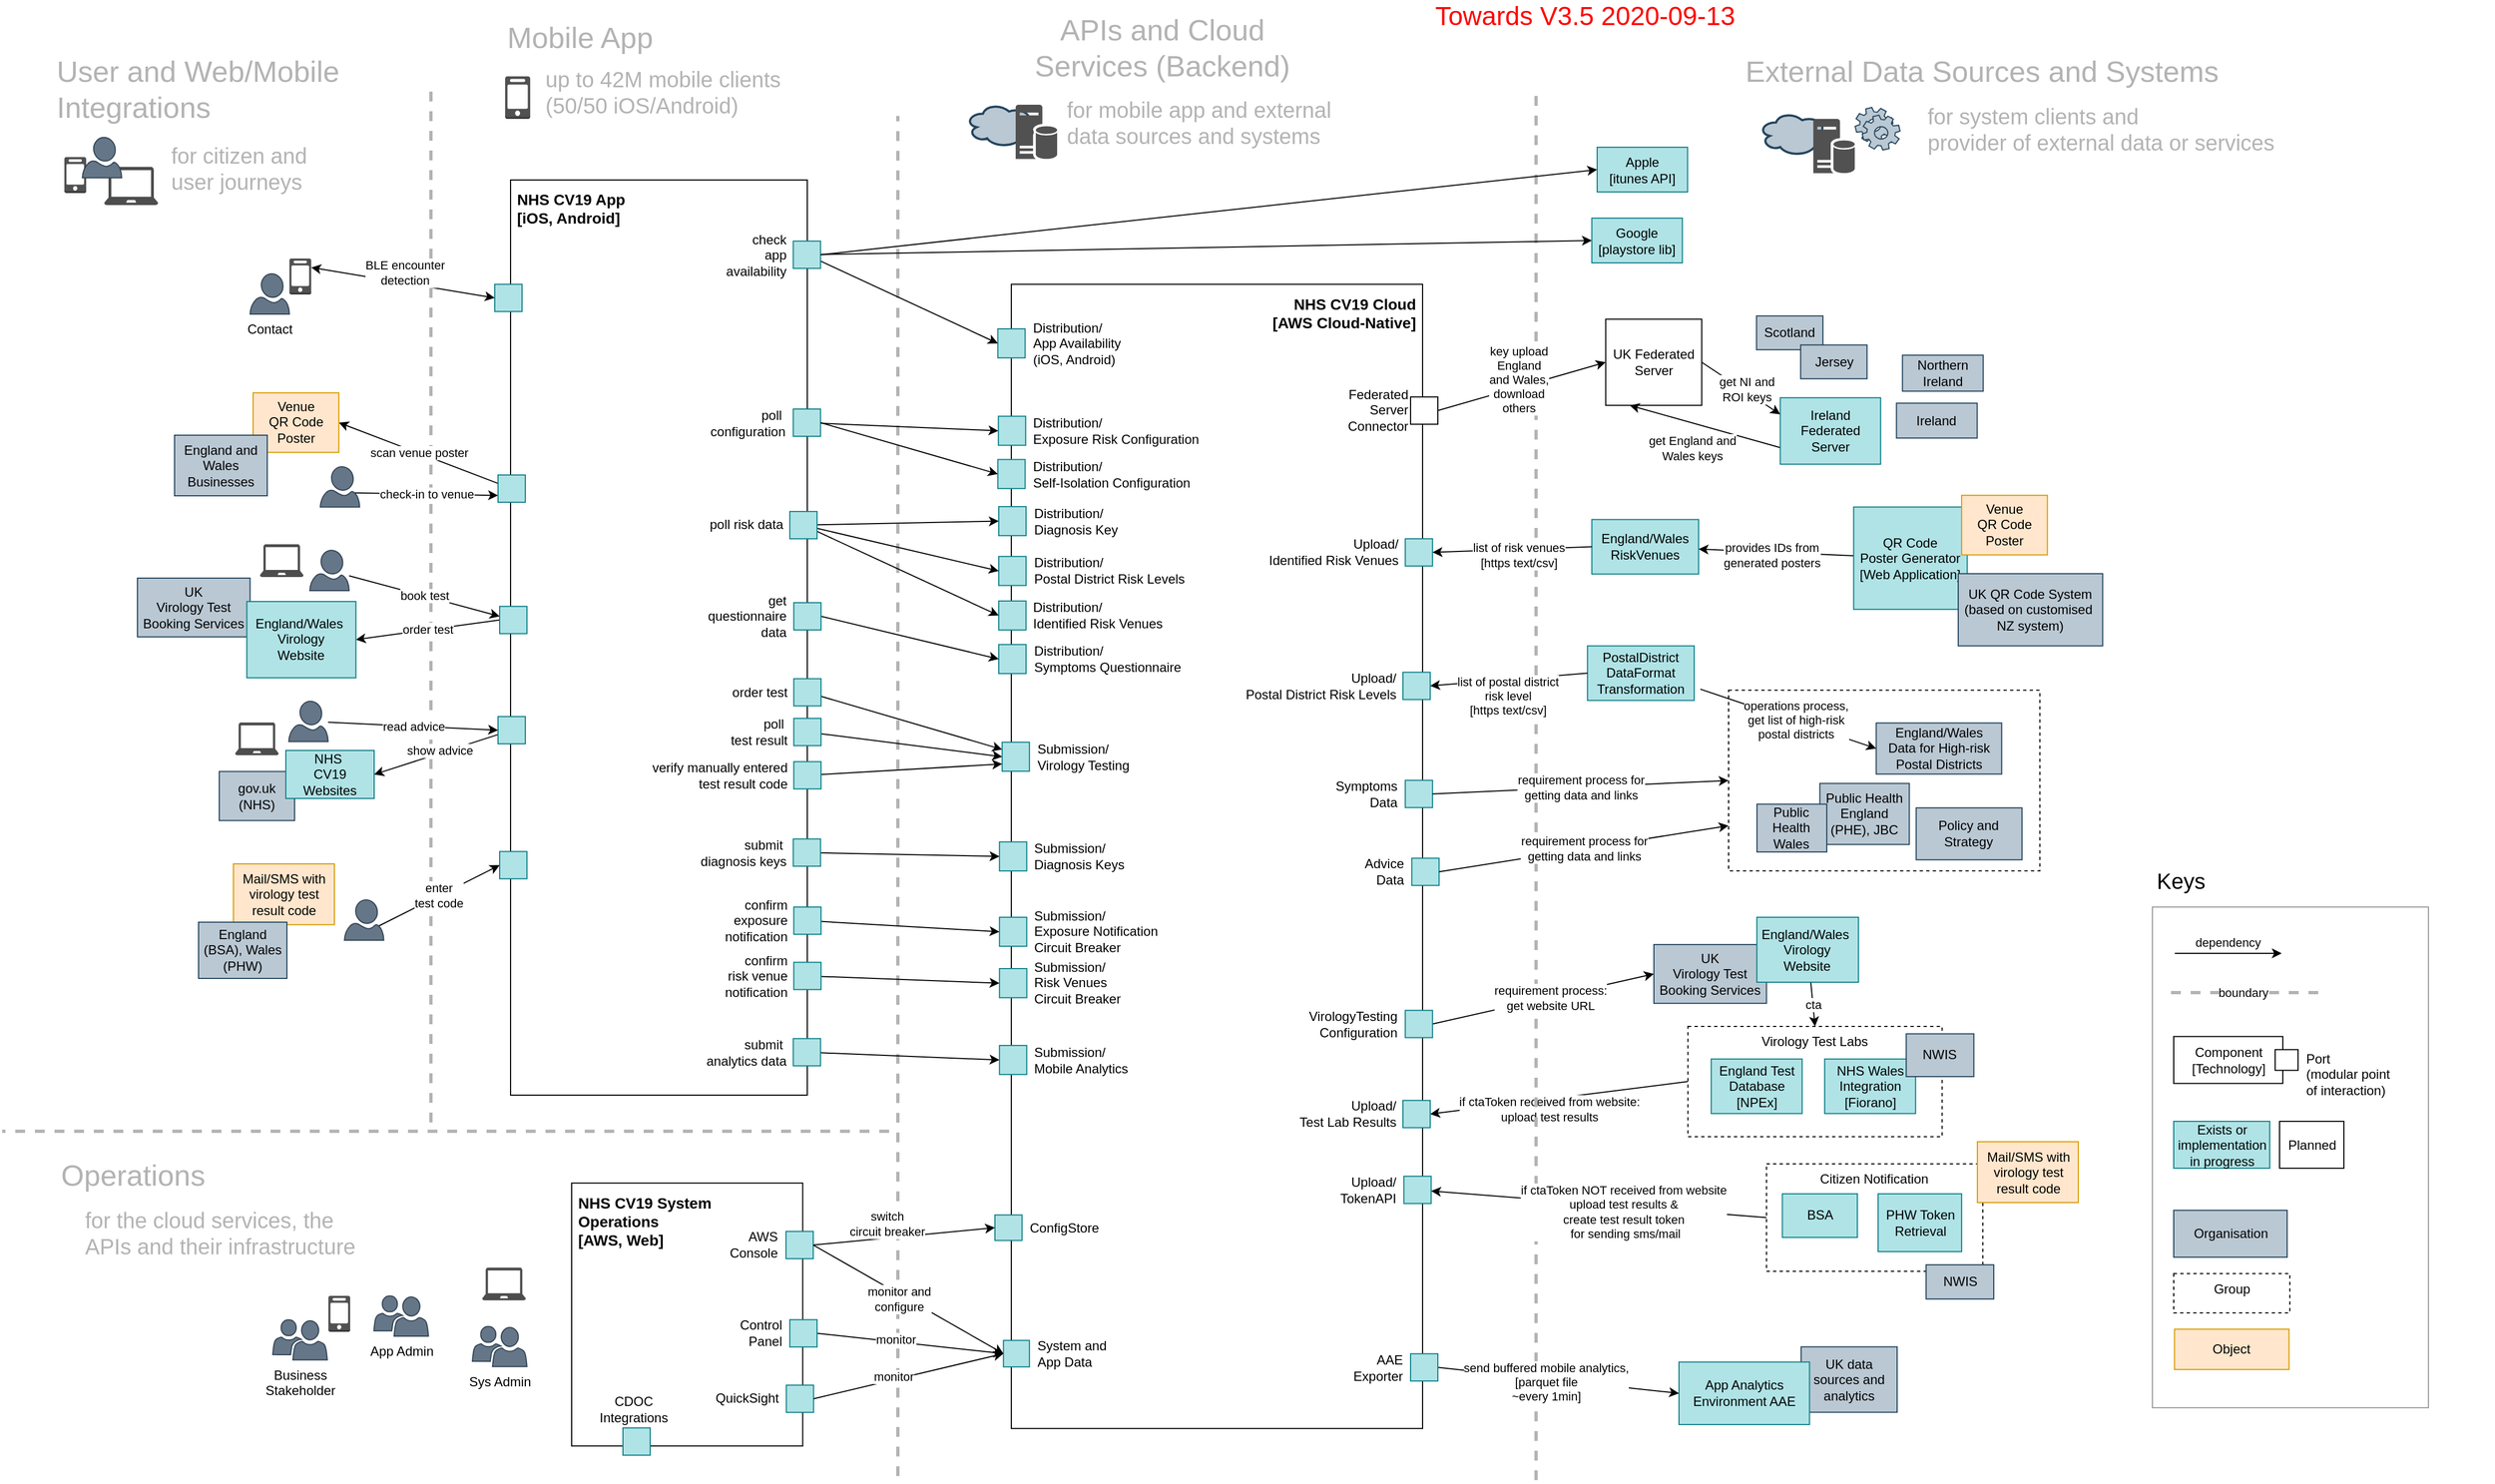 <mxfile version="13.3.5" type="device" pages="3"><diagram name="Target V3.5" id="MIizSha0O3fvtMK0PCOD"><mxGraphModel dx="2262" dy="1724" grid="0" gridSize="10" guides="1" tooltips="1" connect="1" arrows="1" fold="1" page="0" pageScale="1" pageWidth="1654" pageHeight="1169" math="0" shadow="0"><root><mxCell id="kiVt3S2lOiR5hsIp-Kmd-0"/><mxCell id="kiVt3S2lOiR5hsIp-Kmd-1" parent="kiVt3S2lOiR5hsIp-Kmd-0"/><mxCell id="gddFXcormWA68JvpZiPz-0" value="" style="endArrow=none;dashed=1;html=1;strokeWidth=3;strokeColor=#B3B3B3;" parent="kiVt3S2lOiR5hsIp-Kmd-1" edge="1"><mxGeometry width="50" height="50" relative="1" as="geometry"><mxPoint x="-397" y="-344" as="sourcePoint"/><mxPoint x="-397" y="606" as="targetPoint"/></mxGeometry></mxCell><mxCell id="v7NWKqyv9IXQPwMrkkju-1" value="NHS CV19 Cloud&lt;br style=&quot;font-size: 14px&quot;&gt;[AWS Cloud-Native]" style="whiteSpace=wrap;html=1;fontColor=#000000;strokeColor=#000000;align=right;verticalAlign=top;spacingRight=6;spacing=0;fontSize=14;fontStyle=1;spacingTop=5;" parent="kiVt3S2lOiR5hsIp-Kmd-1" vertex="1"><mxGeometry x="135" y="-167.37" width="377" height="1049" as="geometry"/></mxCell><mxCell id="eq-pwSev9H0Bq-plpGlM-3" value="&lt;span&gt;&lt;br&gt;&lt;/span&gt;" style="whiteSpace=wrap;html=1;strokeColor=#000000;fontColor=#000000;fontStyle=0;dashed=1;verticalAlign=top;fillColor=none;" parent="kiVt3S2lOiR5hsIp-Kmd-1" vertex="1"><mxGeometry x="792.49" y="204.8" width="285.31" height="165.53" as="geometry"/></mxCell><mxCell id="eq-pwSev9H0Bq-plpGlM-13" value="&lt;span&gt;Citizen Notification&lt;br&gt;&lt;/span&gt;" style="whiteSpace=wrap;html=1;strokeColor=#000000;fontColor=#000000;fontStyle=0;dashed=1;verticalAlign=top;fillColor=none;" parent="kiVt3S2lOiR5hsIp-Kmd-1" vertex="1"><mxGeometry x="827.24" y="639.06" width="198.31" height="98.38" as="geometry"/></mxCell><mxCell id="kiVt3S2lOiR5hsIp-Kmd-3" value="" style="rounded=0;whiteSpace=wrap;html=1;strokeColor=#999999;align=left;fillColor=none;strokeWidth=1;" parent="kiVt3S2lOiR5hsIp-Kmd-1" vertex="1"><mxGeometry x="1181" y="403.56" width="253" height="459.03" as="geometry"/></mxCell><mxCell id="kiVt3S2lOiR5hsIp-Kmd-4" value="" style="endArrow=none;dashed=1;html=1;strokeWidth=3;strokeColor=#B3B3B3;" parent="kiVt3S2lOiR5hsIp-Kmd-1" edge="1"><mxGeometry width="50" height="50" relative="1" as="geometry"><mxPoint x="31" y="925.27" as="sourcePoint"/><mxPoint x="31" y="-321.73" as="targetPoint"/></mxGeometry></mxCell><mxCell id="kiVt3S2lOiR5hsIp-Kmd-5" style="edgeStyle=none;rounded=0;orthogonalLoop=1;jettySize=auto;html=1;exitX=0;exitY=0.5;exitDx=0;exitDy=0;entryX=1;entryY=0.5;entryDx=0;entryDy=0;" parent="kiVt3S2lOiR5hsIp-Kmd-1" source="kiVt3S2lOiR5hsIp-Kmd-7" target="kiVt3S2lOiR5hsIp-Kmd-35" edge="1"><mxGeometry relative="1" as="geometry"/></mxCell><mxCell id="kiVt3S2lOiR5hsIp-Kmd-6" value="if ctaToken received from website:&lt;br&gt;upload&amp;nbsp;test results" style="edgeLabel;html=1;align=center;verticalAlign=middle;resizable=0;points=[];" parent="kiVt3S2lOiR5hsIp-Kmd-5" vertex="1" connectable="0"><mxGeometry x="0.281" relative="1" as="geometry"><mxPoint x="23.72" y="6.0" as="offset"/></mxGeometry></mxCell><mxCell id="kiVt3S2lOiR5hsIp-Kmd-7" value="&lt;span&gt;Virology Test Labs&lt;br&gt;&lt;/span&gt;" style="whiteSpace=wrap;html=1;strokeColor=#000000;fontColor=#000000;fontStyle=0;dashed=1;verticalAlign=top;" parent="kiVt3S2lOiR5hsIp-Kmd-1" vertex="1"><mxGeometry x="755.23" y="512.96" width="233" height="101.14" as="geometry"/></mxCell><mxCell id="kiVt3S2lOiR5hsIp-Kmd-8" value="" style="endArrow=classic;html=1;fontSize=20;fontColor=#B3B3B3;" parent="kiVt3S2lOiR5hsIp-Kmd-1" edge="1"><mxGeometry width="50" height="50" relative="1" as="geometry"><mxPoint x="1201.5" y="446.05" as="sourcePoint"/><mxPoint x="1299.5" y="446.05" as="targetPoint"/></mxGeometry></mxCell><mxCell id="kiVt3S2lOiR5hsIp-Kmd-9" value="dependency" style="edgeLabel;html=1;align=center;verticalAlign=middle;resizable=0;points=[];" parent="kiVt3S2lOiR5hsIp-Kmd-8" vertex="1" connectable="0"><mxGeometry x="-0.807" y="3" relative="1" as="geometry"><mxPoint x="39" y="-7" as="offset"/></mxGeometry></mxCell><mxCell id="kiVt3S2lOiR5hsIp-Kmd-10" value="Keys" style="text;html=1;strokeColor=none;fillColor=none;align=left;verticalAlign=middle;whiteSpace=wrap;rounded=0;fontSize=20;fontColor=#000000;" parent="kiVt3S2lOiR5hsIp-Kmd-1" vertex="1"><mxGeometry x="1183" y="368.51" width="190" height="20" as="geometry"/></mxCell><mxCell id="kiVt3S2lOiR5hsIp-Kmd-12" value="" style="pointerEvents=1;dashed=0;html=1;strokeColor=none;fillColor=#4D4D4D;labelPosition=center;verticalLabelPosition=bottom;verticalAlign=top;outlineConnect=0;align=center;shape=mxgraph.office.devices.laptop;fontColor=#000000;gradientColor=none;" parent="kiVt3S2lOiR5hsIp-Kmd-1" vertex="1"><mxGeometry x="-350" y="734.09" width="40" height="30" as="geometry"/></mxCell><mxCell id="kiVt3S2lOiR5hsIp-Kmd-13" value="England/Wales&lt;br&gt;Data for High-risk &lt;br&gt;Postal Districts" style="whiteSpace=wrap;html=1;strokeColor=#23445d;fontStyle=0;fillColor=#bac8d3;" parent="kiVt3S2lOiR5hsIp-Kmd-1" vertex="1"><mxGeometry x="927.8" y="234.8" width="115" height="46.88" as="geometry"/></mxCell><mxCell id="kiVt3S2lOiR5hsIp-Kmd-15" value="" style="endArrow=none;dashed=1;html=1;strokeWidth=3;strokeColor=#B3B3B3;" parent="kiVt3S2lOiR5hsIp-Kmd-1" edge="1"><mxGeometry width="50" height="50" relative="1" as="geometry"><mxPoint x="616" y="929" as="sourcePoint"/><mxPoint x="616" y="-345.77" as="targetPoint"/></mxGeometry></mxCell><mxCell id="kiVt3S2lOiR5hsIp-Kmd-16" value="Component&lt;br&gt;[Technology]" style="whiteSpace=wrap;html=1;" parent="kiVt3S2lOiR5hsIp-Kmd-1" vertex="1"><mxGeometry x="1200.5" y="522.26" width="100" height="43" as="geometry"/></mxCell><mxCell id="kiVt3S2lOiR5hsIp-Kmd-18" value="APIs and Cloud Services (Backend)" style="text;html=1;strokeColor=none;fillColor=none;align=center;verticalAlign=middle;whiteSpace=wrap;rounded=0;fontSize=27;fontColor=#B3B3B3;" parent="kiVt3S2lOiR5hsIp-Kmd-1" vertex="1"><mxGeometry x="141.16" y="-394" width="265" height="20" as="geometry"/></mxCell><mxCell id="kiVt3S2lOiR5hsIp-Kmd-20" style="edgeStyle=none;rounded=0;orthogonalLoop=1;jettySize=auto;html=1;exitX=1;exitY=0.5;exitDx=0;exitDy=0;entryX=0;entryY=0.5;entryDx=0;entryDy=0;" parent="kiVt3S2lOiR5hsIp-Kmd-1" source="v7NWKqyv9IXQPwMrkkju-7" target="gddFXcormWA68JvpZiPz-16" edge="1"><mxGeometry relative="1" as="geometry"><mxPoint x="101" y="825.15" as="targetPoint"/></mxGeometry></mxCell><mxCell id="kiVt3S2lOiR5hsIp-Kmd-21" value="monitor" style="edgeLabel;html=1;align=center;verticalAlign=middle;resizable=0;points=[];" parent="kiVt3S2lOiR5hsIp-Kmd-20" vertex="1" connectable="0"><mxGeometry x="-0.14" relative="1" as="geometry"><mxPoint x="-2.01" y="-2.81" as="offset"/></mxGeometry></mxCell><mxCell id="kiVt3S2lOiR5hsIp-Kmd-22" value="&lt;span&gt;NHS CV19 System &lt;br&gt;Operations&amp;nbsp;&lt;br&gt;[AWS, Web]&lt;/span&gt;" style="whiteSpace=wrap;html=1;fontSize=14;fontStyle=1;spacing=0;spacingRight=6;verticalAlign=top;spacingTop=5;align=left;spacingLeft=6;" parent="kiVt3S2lOiR5hsIp-Kmd-1" vertex="1"><mxGeometry x="-268" y="656.63" width="211.81" height="241" as="geometry"/></mxCell><mxCell id="kiVt3S2lOiR5hsIp-Kmd-24" value="Distribution/&lt;br&gt;Diagnosis Key" style="html=1;fontColor=#000000;strokeColor=#0e8088;fillColor=#b0e3e6;labelPosition=right;verticalLabelPosition=middle;align=left;verticalAlign=middle;spacingRight=0;spacingLeft=5;" parent="kiVt3S2lOiR5hsIp-Kmd-1" vertex="1"><mxGeometry x="123.49" y="36.45" width="25.01" height="26.63" as="geometry"/></mxCell><mxCell id="kiVt3S2lOiR5hsIp-Kmd-33" value="order test" style="edgeStyle=none;rounded=0;orthogonalLoop=1;jettySize=auto;html=1;exitX=0;exitY=0.5;exitDx=0;exitDy=0;entryX=1;entryY=0.5;entryDx=0;entryDy=0;" parent="kiVt3S2lOiR5hsIp-Kmd-1" source="kiVt3S2lOiR5hsIp-Kmd-106" target="eq-pwSev9H0Bq-plpGlM-20" edge="1"><mxGeometry relative="1" as="geometry"><mxPoint x="-376.57" y="80.765" as="targetPoint"/></mxGeometry></mxCell><mxCell id="kiVt3S2lOiR5hsIp-Kmd-35" value="Upload/&lt;br&gt;Test Lab Results" style="html=1;strokeColor=#0E8088;fillColor=#B0E3E6;labelPosition=left;verticalLabelPosition=middle;align=right;verticalAlign=middle;spacingRight=5;" parent="kiVt3S2lOiR5hsIp-Kmd-1" vertex="1"><mxGeometry x="493.99" y="580.83" width="25" height="25" as="geometry"/></mxCell><mxCell id="kiVt3S2lOiR5hsIp-Kmd-36" style="edgeStyle=none;rounded=0;orthogonalLoop=1;jettySize=auto;html=1;entryX=0;entryY=0.5;entryDx=0;entryDy=0;exitX=1;exitY=0.5;exitDx=0;exitDy=0;" parent="kiVt3S2lOiR5hsIp-Kmd-1" edge="1"><mxGeometry relative="1" as="geometry"><mxPoint x="103.14" y="407.02" as="targetPoint"/></mxGeometry></mxCell><mxCell id="kiVt3S2lOiR5hsIp-Kmd-37" value="send app analytics" style="edgeLabel;html=1;align=center;verticalAlign=middle;resizable=0;points=[];" parent="kiVt3S2lOiR5hsIp-Kmd-36" vertex="1" connectable="0"><mxGeometry x="0.35" relative="1" as="geometry"><mxPoint x="-47.88" y="-9.33" as="offset"/></mxGeometry></mxCell><mxCell id="kiVt3S2lOiR5hsIp-Kmd-38" value="&lt;meta charset=&quot;utf-8&quot;&gt;&lt;span style=&quot;color: rgb(0, 0, 0); font-family: helvetica; font-size: 11px; font-style: normal; font-weight: 400; letter-spacing: normal; text-align: center; text-indent: 0px; text-transform: none; word-spacing: 0px; background-color: rgb(255, 255, 255); display: inline; float: none;&quot;&gt;poll test result&lt;/span&gt;" style="edgeStyle=none;rounded=0;orthogonalLoop=1;jettySize=auto;html=1;exitX=1;exitY=0.5;exitDx=0;exitDy=0;entryX=0;entryY=0.5;entryDx=0;entryDy=0;" parent="kiVt3S2lOiR5hsIp-Kmd-1" edge="1"><mxGeometry relative="1" as="geometry"><mxPoint x="112.67" y="124.705" as="targetPoint"/></mxGeometry></mxCell><mxCell id="kiVt3S2lOiR5hsIp-Kmd-40" value="NHS CV19 App&lt;br style=&quot;font-size: 14px;&quot;&gt;[iOS, Android]" style="whiteSpace=wrap;html=1;fontColor=#000000;strokeColor=#000000;align=left;verticalAlign=top;spacingRight=6;spacing=0;fontSize=14;fontStyle=1;spacingTop=5;spacingLeft=6;" parent="kiVt3S2lOiR5hsIp-Kmd-1" vertex="1"><mxGeometry x="-324" y="-263" width="272" height="839" as="geometry"/></mxCell><mxCell id="kiVt3S2lOiR5hsIp-Kmd-41" value="UK data sources and analytics" style="rounded=0;whiteSpace=wrap;html=1;fillColor=#bac8d3;strokeColor=#23445d;" parent="kiVt3S2lOiR5hsIp-Kmd-1" vertex="1"><mxGeometry x="859.0" y="806.75" width="88" height="60" as="geometry"/></mxCell><mxCell id="kiVt3S2lOiR5hsIp-Kmd-50" value="Organisation" style="whiteSpace=wrap;html=1;rounded=0;strokeColor=#23445d;fillColor=#bac8d3;" parent="kiVt3S2lOiR5hsIp-Kmd-1" vertex="1"><mxGeometry x="1200.5" y="681.59" width="104" height="43" as="geometry"/></mxCell><mxCell id="kiVt3S2lOiR5hsIp-Kmd-51" value="Upload/&lt;br&gt;Postal District Risk Levels" style="html=1;strokeColor=#0E8088;fillColor=#B0E3E6;labelPosition=left;verticalLabelPosition=middle;align=right;verticalAlign=middle;spacingRight=5;" parent="kiVt3S2lOiR5hsIp-Kmd-1" vertex="1"><mxGeometry x="493.99" y="188.31" width="25" height="25" as="geometry"/></mxCell><mxCell id="kiVt3S2lOiR5hsIp-Kmd-54" value="Symptoms Data" style="whiteSpace=wrap;html=1;strokeColor=#0E8088;fillColor=#B0E3E6;labelPosition=left;verticalLabelPosition=middle;align=right;verticalAlign=middle;spacingRight=5;" parent="kiVt3S2lOiR5hsIp-Kmd-1" vertex="1"><mxGeometry x="496.13" y="287.36" width="25" height="25" as="geometry"/></mxCell><mxCell id="_n_Tzm7SmgrRMgYOmNy--3" style="rounded=0;orthogonalLoop=1;jettySize=auto;html=1;entryX=0;entryY=0.5;entryDx=0;entryDy=0;" parent="kiVt3S2lOiR5hsIp-Kmd-1" source="kiVt3S2lOiR5hsIp-Kmd-61" target="2d_QCjYA2E_OFU-nd2_z-1" edge="1"><mxGeometry relative="1" as="geometry"/></mxCell><mxCell id="kiVt3S2lOiR5hsIp-Kmd-61" value="poll&amp;nbsp; configuration" style="whiteSpace=wrap;html=1;fontColor=#000000;strokeColor=#0e8088;fillColor=#b0e3e6;spacingRight=5;labelPosition=left;verticalLabelPosition=middle;align=right;verticalAlign=middle;" parent="kiVt3S2lOiR5hsIp-Kmd-1" vertex="1"><mxGeometry x="-64.85" y="-53.0" width="25" height="25" as="geometry"/></mxCell><mxCell id="kiVt3S2lOiR5hsIp-Kmd-64" value="" style="rounded=0;whiteSpace=wrap;html=1;fontColor=#999999;" parent="kiVt3S2lOiR5hsIp-Kmd-1" vertex="1"><mxGeometry x="1293.5" y="534.26" width="21" height="19" as="geometry"/></mxCell><mxCell id="kiVt3S2lOiR5hsIp-Kmd-65" value="&lt;div&gt;&lt;span&gt;&lt;font color=&quot;#000000&quot; face=&quot;helvetica&quot;&gt;Port &lt;br&gt;(modular point of interaction)&lt;/font&gt;&lt;/span&gt;&lt;/div&gt;" style="text;whiteSpace=wrap;html=1;fontColor=#999999;align=left;" parent="kiVt3S2lOiR5hsIp-Kmd-1" vertex="1"><mxGeometry x="1319.5" y="529.03" width="87" height="42" as="geometry"/></mxCell><mxCell id="kiVt3S2lOiR5hsIp-Kmd-66" value="&lt;span&gt;ConfigStore&lt;br&gt;&lt;/span&gt;" style="whiteSpace=wrap;html=1;strokeColor=#0e8088;fontStyle=0;fillColor=#b0e3e6;labelPosition=right;verticalLabelPosition=middle;align=left;verticalAlign=middle;spacingLeft=5;" parent="kiVt3S2lOiR5hsIp-Kmd-1" vertex="1"><mxGeometry x="120" y="685.82" width="24.84" height="23.42" as="geometry"/></mxCell><mxCell id="kiVt3S2lOiR5hsIp-Kmd-67" value="Exists or implementation&lt;br&gt;in progress" style="whiteSpace=wrap;html=1;fillColor=#b0e3e6;strokeColor=#0e8088;" parent="kiVt3S2lOiR5hsIp-Kmd-1" vertex="1"><mxGeometry x="1200.5" y="600.03" width="88" height="43" as="geometry"/></mxCell><mxCell id="kiVt3S2lOiR5hsIp-Kmd-68" value="&lt;font color=&quot;#000000&quot;&gt;Sys Admin&lt;/font&gt;" style="pointerEvents=1;shadow=0;dashed=0;html=1;strokeColor=#314354;labelPosition=center;verticalLabelPosition=bottom;verticalAlign=top;align=center;fillColor=#647687;shape=mxgraph.mscae.intune.user_group;fontColor=#ffffff;" parent="kiVt3S2lOiR5hsIp-Kmd-1" vertex="1"><mxGeometry x="-359" y="788.01" width="50" height="36.89" as="geometry"/></mxCell><mxCell id="kiVt3S2lOiR5hsIp-Kmd-69" style="edgeStyle=none;rounded=0;orthogonalLoop=1;jettySize=auto;html=1;entryX=0;entryY=0.5;entryDx=0;entryDy=0;exitX=1;exitY=0.5;exitDx=0;exitDy=0;" parent="kiVt3S2lOiR5hsIp-Kmd-1" source="v7NWKqyv9IXQPwMrkkju-6" target="kiVt3S2lOiR5hsIp-Kmd-66" edge="1"><mxGeometry relative="1" as="geometry"><mxPoint x="-190" y="867.15" as="sourcePoint"/><mxPoint x="93" y="851.15" as="targetPoint"/></mxGeometry></mxCell><mxCell id="kiVt3S2lOiR5hsIp-Kmd-70" value="switch &lt;br&gt;circuit breaker" style="edgeLabel;html=1;align=center;verticalAlign=middle;resizable=0;points=[];" parent="kiVt3S2lOiR5hsIp-Kmd-69" vertex="1" connectable="0"><mxGeometry x="-0.14" relative="1" as="geometry"><mxPoint x="-4.38" y="-12.45" as="offset"/></mxGeometry></mxCell><mxCell id="kiVt3S2lOiR5hsIp-Kmd-71" value="enter &lt;br&gt;test code" style="edgeStyle=none;rounded=0;orthogonalLoop=1;jettySize=auto;html=1;entryX=0;entryY=0.5;entryDx=0;entryDy=0;exitX=0.87;exitY=0.65;exitDx=0;exitDy=0;exitPerimeter=0;" parent="kiVt3S2lOiR5hsIp-Kmd-1" source="gddFXcormWA68JvpZiPz-38" target="kiVt3S2lOiR5hsIp-Kmd-131" edge="1"><mxGeometry relative="1" as="geometry"/></mxCell><mxCell id="kiVt3S2lOiR5hsIp-Kmd-72" value="check-in to venue" style="edgeStyle=none;rounded=0;orthogonalLoop=1;jettySize=auto;html=1;entryX=0;entryY=0.75;entryDx=0;entryDy=0;exitX=0.87;exitY=0.65;exitDx=0;exitDy=0;exitPerimeter=0;" parent="kiVt3S2lOiR5hsIp-Kmd-1" source="gddFXcormWA68JvpZiPz-11" target="kiVt3S2lOiR5hsIp-Kmd-92" edge="1"><mxGeometry relative="1" as="geometry"/></mxCell><mxCell id="kiVt3S2lOiR5hsIp-Kmd-77" style="edgeStyle=none;rounded=0;orthogonalLoop=1;jettySize=auto;html=1;" parent="kiVt3S2lOiR5hsIp-Kmd-1" source="kiVt3S2lOiR5hsIp-Kmd-79" target="kiVt3S2lOiR5hsIp-Kmd-82" edge="1"><mxGeometry relative="1" as="geometry"><mxPoint x="801.33" y="81.3" as="targetPoint"/></mxGeometry></mxCell><mxCell id="kiVt3S2lOiR5hsIp-Kmd-78" value="provides IDs from&lt;br&gt;generated posters" style="edgeLabel;html=1;align=center;verticalAlign=middle;resizable=0;points=[];" parent="kiVt3S2lOiR5hsIp-Kmd-77" vertex="1" connectable="0"><mxGeometry x="0.055" y="2" relative="1" as="geometry"><mxPoint as="offset"/></mxGeometry></mxCell><mxCell id="kiVt3S2lOiR5hsIp-Kmd-79" value="&lt;span&gt;QR Code &lt;br&gt;Poster Generator&lt;br&gt;[Web Application]&lt;br&gt;&lt;/span&gt;" style="whiteSpace=wrap;html=1;strokeColor=#0e8088;fontStyle=0;fillColor=#b0e3e6;" parent="kiVt3S2lOiR5hsIp-Kmd-1" vertex="1"><mxGeometry x="907.13" y="36.82" width="104.11" height="93.84" as="geometry"/></mxCell><mxCell id="kiVt3S2lOiR5hsIp-Kmd-80" value="Upload/&lt;br&gt;Identified Risk Venues" style="html=1;fillColor=#B0E3E6;strokeColor=#0E8088;labelPosition=left;verticalLabelPosition=middle;align=right;verticalAlign=middle;spacingRight=5;" parent="kiVt3S2lOiR5hsIp-Kmd-1" vertex="1"><mxGeometry x="496.13" y="65.91" width="25" height="25" as="geometry"/></mxCell><mxCell id="kiVt3S2lOiR5hsIp-Kmd-82" value="&lt;span&gt;England/Wales&lt;br&gt;RiskVenues&lt;br&gt;&lt;/span&gt;" style="whiteSpace=wrap;html=1;fontStyle=0;fillColor=#b0e3e6;strokeColor=#0e8088;" parent="kiVt3S2lOiR5hsIp-Kmd-1" vertex="1"><mxGeometry x="667.13" y="48.28" width="97.84" height="50" as="geometry"/></mxCell><mxCell id="kiVt3S2lOiR5hsIp-Kmd-83" value="App Analytics Environment AAE" style="whiteSpace=wrap;html=1;strokeColor=#0e8088;fontStyle=0;fillColor=#b0e3e6;" parent="kiVt3S2lOiR5hsIp-Kmd-1" vertex="1"><mxGeometry x="747.0" y="820.69" width="119.68" height="57.31" as="geometry"/></mxCell><mxCell id="kiVt3S2lOiR5hsIp-Kmd-86" style="edgeStyle=none;rounded=0;orthogonalLoop=1;jettySize=auto;html=1;exitX=1;exitY=0.5;exitDx=0;exitDy=0;fontColor=#000000;entryX=0;entryY=0.5;entryDx=0;entryDy=0;" parent="kiVt3S2lOiR5hsIp-Kmd-1" source="gddFXcormWA68JvpZiPz-15" target="kiVt3S2lOiR5hsIp-Kmd-83" edge="1"><mxGeometry relative="1" as="geometry"><mxPoint x="766.29" y="1007.385" as="sourcePoint"/><mxPoint x="619.29" y="993.78" as="targetPoint"/></mxGeometry></mxCell><mxCell id="kiVt3S2lOiR5hsIp-Kmd-87" value="&lt;font color=&quot;#000000&quot;&gt;send buffered mobile analytics, &lt;br&gt;[parquet file&lt;br&gt;~every 1min]&lt;br&gt;&lt;/font&gt;" style="edgeLabel;html=1;align=center;verticalAlign=middle;resizable=0;points=[];fontColor=#999999;" parent="kiVt3S2lOiR5hsIp-Kmd-86" vertex="1" connectable="0"><mxGeometry x="-0.02" y="-1" relative="1" as="geometry"><mxPoint x="-9.28" y="0.96" as="offset"/></mxGeometry></mxCell><mxCell id="kiVt3S2lOiR5hsIp-Kmd-90" value="UK QR Code System&lt;br&gt;(based on customised&amp;nbsp; NZ system)" style="rounded=0;whiteSpace=wrap;html=1;fillColor=#bac8d3;strokeColor=#23445d;" parent="kiVt3S2lOiR5hsIp-Kmd-1" vertex="1"><mxGeometry x="1003.0" y="97.92" width="132.37" height="66.23" as="geometry"/></mxCell><mxCell id="kiVt3S2lOiR5hsIp-Kmd-91" value="scan venue poster" style="rounded=0;orthogonalLoop=1;jettySize=auto;html=1;entryX=1;entryY=0.5;entryDx=0;entryDy=0;" parent="kiVt3S2lOiR5hsIp-Kmd-1" source="kiVt3S2lOiR5hsIp-Kmd-92" target="kiVt3S2lOiR5hsIp-Kmd-108" edge="1"><mxGeometry relative="1" as="geometry"><mxPoint x="-403.39" y="163.155" as="targetPoint"/></mxGeometry></mxCell><mxCell id="kiVt3S2lOiR5hsIp-Kmd-92" value="" style="rounded=0;whiteSpace=wrap;html=1;fillColor=#b0e3e6;strokeColor=#0e8088;" parent="kiVt3S2lOiR5hsIp-Kmd-1" vertex="1"><mxGeometry x="-335.5" y="7.46" width="25" height="25" as="geometry"/></mxCell><mxCell id="kiVt3S2lOiR5hsIp-Kmd-93" value="&lt;font color=&quot;#000000&quot;&gt;App Admin&lt;/font&gt;" style="pointerEvents=1;shadow=0;dashed=0;html=1;labelPosition=center;verticalLabelPosition=bottom;verticalAlign=top;align=center;fillColor=#647687;shape=mxgraph.mscae.intune.user_group;fontColor=#ffffff;strokeColor=#314354;" parent="kiVt3S2lOiR5hsIp-Kmd-1" vertex="1"><mxGeometry x="-449.25" y="760.01" width="50" height="37" as="geometry"/></mxCell><mxCell id="kiVt3S2lOiR5hsIp-Kmd-94" value="requirement process for &lt;br&gt;getting data and links" style="edgeStyle=none;rounded=0;orthogonalLoop=1;jettySize=auto;html=1;entryX=1;entryY=0.5;entryDx=0;entryDy=0;exitX=0;exitY=0.5;exitDx=0;exitDy=0;endArrow=none;endFill=0;startArrow=classic;startFill=1;" parent="kiVt3S2lOiR5hsIp-Kmd-1" source="eq-pwSev9H0Bq-plpGlM-3" target="kiVt3S2lOiR5hsIp-Kmd-54" edge="1"><mxGeometry relative="1" as="geometry"><mxPoint x="706.29" y="302.96" as="sourcePoint"/><mxPoint x="727.31" y="322.66" as="targetPoint"/></mxGeometry></mxCell><mxCell id="kiVt3S2lOiR5hsIp-Kmd-95" style="edgeStyle=none;rounded=0;orthogonalLoop=1;jettySize=auto;html=1;endArrow=classic;endFill=1;startArrow=none;startFill=0;entryX=0;entryY=0.5;entryDx=0;entryDy=0;exitX=1;exitY=0.5;exitDx=0;exitDy=0;" parent="kiVt3S2lOiR5hsIp-Kmd-1" target="kiVt3S2lOiR5hsIp-Kmd-13" edge="1"><mxGeometry relative="1" as="geometry"><mxPoint x="781.27" y="208.18" as="targetPoint"/><mxPoint x="766.64" y="203.8" as="sourcePoint"/></mxGeometry></mxCell><mxCell id="kiVt3S2lOiR5hsIp-Kmd-96" value="operations process, &lt;br&gt;get list of high-risk &lt;br&gt;postal districts" style="edgeLabel;html=1;align=center;verticalAlign=middle;resizable=0;points=[];" parent="kiVt3S2lOiR5hsIp-Kmd-95" vertex="1" connectable="0"><mxGeometry x="0.078" y="1" relative="1" as="geometry"><mxPoint as="offset"/></mxGeometry></mxCell><mxCell id="kiVt3S2lOiR5hsIp-Kmd-97" value="England Test Database&lt;br&gt;[NPEx]" style="whiteSpace=wrap;html=1;fontStyle=0;fillColor=#b0e3e6;strokeColor=#0E8088;" parent="kiVt3S2lOiR5hsIp-Kmd-1" vertex="1"><mxGeometry x="776.56" y="542.87" width="83.34" height="50" as="geometry"/></mxCell><mxCell id="kiVt3S2lOiR5hsIp-Kmd-98" value="NHS Wales Integration&lt;br&gt;[Fiorano]" style="whiteSpace=wrap;html=1;fontColor=#000000;fontStyle=0;fillColor=#B0E3E6;strokeColor=#0E8088;" parent="kiVt3S2lOiR5hsIp-Kmd-1" vertex="1"><mxGeometry x="880.55" y="542.87" width="83.34" height="50" as="geometry"/></mxCell><mxCell id="kiVt3S2lOiR5hsIp-Kmd-99" value="cta" style="edgeStyle=none;rounded=0;orthogonalLoop=1;jettySize=auto;html=1;entryX=0.5;entryY=0;entryDx=0;entryDy=0;" parent="kiVt3S2lOiR5hsIp-Kmd-1" source="kiVt3S2lOiR5hsIp-Kmd-100" target="kiVt3S2lOiR5hsIp-Kmd-7" edge="1"><mxGeometry relative="1" as="geometry"/></mxCell><mxCell id="kiVt3S2lOiR5hsIp-Kmd-104" value="Public Health England (PHE), JBC" style="rounded=0;whiteSpace=wrap;html=1;fillColor=#bac8d3;strokeColor=#23445d;" parent="kiVt3S2lOiR5hsIp-Kmd-1" vertex="1"><mxGeometry x="876.14" y="290.23" width="82" height="56" as="geometry"/></mxCell><mxCell id="kiVt3S2lOiR5hsIp-Kmd-105" value="Planned" style="whiteSpace=wrap;html=1;" parent="kiVt3S2lOiR5hsIp-Kmd-1" vertex="1"><mxGeometry x="1297.5" y="600.03" width="59" height="43" as="geometry"/></mxCell><mxCell id="kiVt3S2lOiR5hsIp-Kmd-106" value="" style="rounded=0;whiteSpace=wrap;html=1;fillColor=#b0e3e6;strokeColor=#0e8088;" parent="kiVt3S2lOiR5hsIp-Kmd-1" vertex="1"><mxGeometry x="-334" y="127.89" width="25" height="25" as="geometry"/></mxCell><mxCell id="kiVt3S2lOiR5hsIp-Kmd-108" value="&lt;span&gt;Venue &lt;br&gt;QR Code &lt;br&gt;Poster&lt;br&gt;&lt;/span&gt;" style="whiteSpace=wrap;html=1;verticalAlign=middle;fillColor=#ffe6cc;strokeColor=#d79b00;" parent="kiVt3S2lOiR5hsIp-Kmd-1" vertex="1"><mxGeometry x="-560" y="-67.85" width="78.61" height="54.62" as="geometry"/></mxCell><mxCell id="kiVt3S2lOiR5hsIp-Kmd-117" style="edgeStyle=none;rounded=0;orthogonalLoop=1;jettySize=auto;html=1;entryX=1;entryY=0.5;entryDx=0;entryDy=0;endArrow=none;endFill=0;startArrow=classic;startFill=1;exitX=0;exitY=0.5;exitDx=0;exitDy=0;" parent="kiVt3S2lOiR5hsIp-Kmd-1" source="onJceIhS_v7Q1VFYmYFt-3" target="gddFXcormWA68JvpZiPz-1" edge="1"><mxGeometry relative="1" as="geometry"><mxPoint x="819.68" y="446.76" as="sourcePoint"/><mxPoint x="816.83" y="997.5" as="targetPoint"/></mxGeometry></mxCell><mxCell id="gddFXcormWA68JvpZiPz-3" value="requirement process: &lt;br&gt;get website URL" style="edgeLabel;html=1;align=center;verticalAlign=middle;resizable=0;points=[];" parent="kiVt3S2lOiR5hsIp-Kmd-117" vertex="1" connectable="0"><mxGeometry x="-0.221" y="5" relative="1" as="geometry"><mxPoint x="-17.47" y="-0.59" as="offset"/></mxGeometry></mxCell><mxCell id="kiVt3S2lOiR5hsIp-Kmd-120" value="" style="endArrow=none;dashed=1;html=1;strokeWidth=3;strokeColor=#B3B3B3;" parent="kiVt3S2lOiR5hsIp-Kmd-1" edge="1"><mxGeometry width="50" height="50" relative="1" as="geometry"><mxPoint x="23" y="609.09" as="sourcePoint"/><mxPoint x="-790" y="609.09" as="targetPoint"/></mxGeometry></mxCell><mxCell id="kiVt3S2lOiR5hsIp-Kmd-121" value="Operations" style="text;html=1;strokeColor=none;fillColor=none;align=left;verticalAlign=middle;whiteSpace=wrap;rounded=0;fontSize=27;fontColor=#B3B3B3;" parent="kiVt3S2lOiR5hsIp-Kmd-1" vertex="1"><mxGeometry x="-737.88" y="639.64" width="408.25" height="20" as="geometry"/></mxCell><mxCell id="kiVt3S2lOiR5hsIp-Kmd-123" value="&lt;span&gt;Mail/SMS with virology test result code&lt;br&gt;&lt;/span&gt;" style="whiteSpace=wrap;html=1;strokeColor=#d79b00;fontColor=#000000;verticalAlign=middle;fillColor=#ffe6cc;" parent="kiVt3S2lOiR5hsIp-Kmd-1" vertex="1"><mxGeometry x="-578" y="364.0" width="92.5" height="55.75" as="geometry"/></mxCell><mxCell id="kiVt3S2lOiR5hsIp-Kmd-128" value="Upload/&lt;br&gt;TokenAPI" style="whiteSpace=wrap;html=1;strokeColor=#0E8088;fillColor=#B0E3E6;labelPosition=left;verticalLabelPosition=middle;align=right;verticalAlign=middle;spacingRight=5;" parent="kiVt3S2lOiR5hsIp-Kmd-1" vertex="1"><mxGeometry x="494.84" y="650.35" width="25" height="25" as="geometry"/></mxCell><mxCell id="kiVt3S2lOiR5hsIp-Kmd-129" value="get order URL&amp;nbsp;&lt;br&gt;and tokens" style="edgeStyle=none;rounded=0;orthogonalLoop=1;jettySize=auto;html=1;exitX=1;exitY=0.5;exitDx=0;exitDy=0;entryX=0;entryY=0.25;entryDx=0;entryDy=0;" parent="kiVt3S2lOiR5hsIp-Kmd-1" edge="1"><mxGeometry x="-0.196" y="3" relative="1" as="geometry"><mxPoint as="offset"/><mxPoint x="112.67" y="115.558" as="targetPoint"/></mxGeometry></mxCell><mxCell id="kiVt3S2lOiR5hsIp-Kmd-131" value="" style="rounded=0;whiteSpace=wrap;html=1;fillColor=#b0e3e6;strokeColor=#0e8088;" parent="kiVt3S2lOiR5hsIp-Kmd-1" vertex="1"><mxGeometry x="-334" y="352.66" width="25" height="25" as="geometry"/></mxCell><mxCell id="kiVt3S2lOiR5hsIp-Kmd-132" value="England (BSA),&amp;nbsp;Wales (PHW)" style="rounded=0;whiteSpace=wrap;html=1;fillColor=#bac8d3;strokeColor=#23445d;" parent="kiVt3S2lOiR5hsIp-Kmd-1" vertex="1"><mxGeometry x="-610" y="417.44" width="81" height="51.56" as="geometry"/></mxCell><mxCell id="kiVt3S2lOiR5hsIp-Kmd-133" style="rounded=0;orthogonalLoop=1;jettySize=auto;html=1;exitX=0;exitY=0.5;exitDx=0;exitDy=0;" parent="kiVt3S2lOiR5hsIp-Kmd-1" source="eq-pwSev9H0Bq-plpGlM-13" target="kiVt3S2lOiR5hsIp-Kmd-128" edge="1"><mxGeometry relative="1" as="geometry"/></mxCell><mxCell id="kiVt3S2lOiR5hsIp-Kmd-134" value="if ctaToken NOT received from website&lt;br&gt;upload test results &amp;amp; &lt;br&gt;create test result token&lt;br&gt;&amp;nbsp;for sending sms/mail" style="edgeLabel;html=1;align=center;verticalAlign=middle;resizable=0;points=[];" parent="kiVt3S2lOiR5hsIp-Kmd-133" vertex="1" connectable="0"><mxGeometry x="0.07" y="-1" relative="1" as="geometry"><mxPoint x="32.94" y="8.2" as="offset"/></mxGeometry></mxCell><mxCell id="kiVt3S2lOiR5hsIp-Kmd-137" value="PHW Token Retrieval" style="whiteSpace=wrap;html=1;fillColor=#B0E3E6;strokeColor=#0E8088;" parent="kiVt3S2lOiR5hsIp-Kmd-1" vertex="1"><mxGeometry x="929.55" y="666.44" width="76.55" height="53" as="geometry"/></mxCell><mxCell id="kiVt3S2lOiR5hsIp-Kmd-139" value="England and Wales&lt;br&gt;Businesses" style="rounded=0;whiteSpace=wrap;html=1;fillColor=#bac8d3;strokeColor=#23445d;" parent="kiVt3S2lOiR5hsIp-Kmd-1" vertex="1"><mxGeometry x="-632" y="-29.02" width="85" height="55.55" as="geometry"/></mxCell><mxCell id="kiVt3S2lOiR5hsIp-Kmd-140" value="UK &lt;br&gt;Virology Test Booking Services" style="rounded=0;whiteSpace=wrap;html=1;fillColor=#bac8d3;strokeColor=#23445d;" parent="kiVt3S2lOiR5hsIp-Kmd-1" vertex="1"><mxGeometry x="-666" y="102" width="103.25" height="53.89" as="geometry"/></mxCell><mxCell id="kiVt3S2lOiR5hsIp-Kmd-154" value="Towards V3.5 2020-09-13" style="text;html=1;strokeColor=none;fillColor=none;align=center;verticalAlign=middle;whiteSpace=wrap;rounded=0;fontSize=24;fontColor=#FF0000;" parent="kiVt3S2lOiR5hsIp-Kmd-1" vertex="1"><mxGeometry x="485.99" y="-423" width="349.68" height="20" as="geometry"/></mxCell><mxCell id="kiVt3S2lOiR5hsIp-Kmd-155" value="BSA" style="whiteSpace=wrap;html=1;fillColor=#B0E3E6;strokeColor=#0E8088;" parent="kiVt3S2lOiR5hsIp-Kmd-1" vertex="1"><mxGeometry x="841.76" y="666.44" width="68.79" height="40" as="geometry"/></mxCell><mxCell id="kiVt3S2lOiR5hsIp-Kmd-156" value="NWIS" style="rounded=0;whiteSpace=wrap;html=1;fillColor=#bac8d3;strokeColor=#23445d;" parent="kiVt3S2lOiR5hsIp-Kmd-1" vertex="1"><mxGeometry x="973.55" y="731.54" width="62" height="31.38" as="geometry"/></mxCell><mxCell id="kiVt3S2lOiR5hsIp-Kmd-163" style="edgeStyle=none;rounded=0;orthogonalLoop=1;jettySize=auto;html=1;exitX=0;exitY=0.5;exitDx=0;exitDy=0;entryX=1;entryY=0.5;entryDx=0;entryDy=0;" parent="kiVt3S2lOiR5hsIp-Kmd-1" source="kiVt3S2lOiR5hsIp-Kmd-82" target="kiVt3S2lOiR5hsIp-Kmd-80" edge="1"><mxGeometry relative="1" as="geometry"><mxPoint x="1042.64" y="159.51" as="targetPoint"/></mxGeometry></mxCell><mxCell id="kiVt3S2lOiR5hsIp-Kmd-164" value="list of risk venues&lt;br&gt;[https text/csv]" style="edgeLabel;html=1;align=center;verticalAlign=middle;resizable=0;points=[];" parent="kiVt3S2lOiR5hsIp-Kmd-163" vertex="1" connectable="0"><mxGeometry x="0.078" y="1" relative="1" as="geometry"><mxPoint x="11.11" y="3.45" as="offset"/></mxGeometry></mxCell><mxCell id="obj5qkunVQzRYrQUTyJ8-7" value="NWIS" style="rounded=0;whiteSpace=wrap;html=1;fillColor=#bac8d3;strokeColor=#23445d;" parent="kiVt3S2lOiR5hsIp-Kmd-1" vertex="1"><mxGeometry x="955.3" y="519.77" width="62" height="39.24" as="geometry"/></mxCell><mxCell id="eq-pwSev9H0Bq-plpGlM-1" value="Policy and &lt;br&gt;Strategy" style="rounded=0;whiteSpace=wrap;html=1;fillColor=#bac8d3;strokeColor=#23445d;" parent="kiVt3S2lOiR5hsIp-Kmd-1" vertex="1"><mxGeometry x="964.43" y="312.62" width="97" height="47.63" as="geometry"/></mxCell><mxCell id="eq-pwSev9H0Bq-plpGlM-2" value="Public Health Wales" style="rounded=0;whiteSpace=wrap;html=1;fillColor=#bac8d3;strokeColor=#23445d;" parent="kiVt3S2lOiR5hsIp-Kmd-1" vertex="1"><mxGeometry x="818.49" y="309.23" width="64" height="43.84" as="geometry"/></mxCell><mxCell id="eq-pwSev9H0Bq-plpGlM-10" value="" style="ellipse;shape=cloud;whiteSpace=wrap;html=1;fillColor=#bac8d3;strokeWidth=2;strokeColor=#23445d;" parent="kiVt3S2lOiR5hsIp-Kmd-1" vertex="1"><mxGeometry x="93" y="-334" width="64" height="41" as="geometry"/></mxCell><mxCell id="eq-pwSev9H0Bq-plpGlM-11" value="for mobile app and external data sources and systems" style="text;html=1;strokeColor=none;fillColor=none;align=left;verticalAlign=middle;whiteSpace=wrap;rounded=0;fontSize=20;fontColor=#B3B3B3;" parent="kiVt3S2lOiR5hsIp-Kmd-1" vertex="1"><mxGeometry x="184.36" y="-326" width="269.64" height="20" as="geometry"/></mxCell><mxCell id="eq-pwSev9H0Bq-plpGlM-45" value="get NI and &lt;br&gt;ROI keys" style="rounded=0;orthogonalLoop=1;jettySize=auto;html=1;entryX=0;entryY=0.25;entryDx=0;entryDy=0;startArrow=none;startFill=0;exitX=1;exitY=0.5;exitDx=0;exitDy=0;" parent="kiVt3S2lOiR5hsIp-Kmd-1" source="eq-pwSev9H0Bq-plpGlM-14" target="eq-pwSev9H0Bq-plpGlM-15" edge="1"><mxGeometry x="0.125" y="2" relative="1" as="geometry"><mxPoint as="offset"/></mxGeometry></mxCell><mxCell id="eq-pwSev9H0Bq-plpGlM-14" value="UK Federated Server" style="whiteSpace=wrap;html=1;" parent="kiVt3S2lOiR5hsIp-Kmd-1" vertex="1"><mxGeometry x="679.85" y="-135.37" width="88" height="79" as="geometry"/></mxCell><mxCell id="eKzJhiPSmvQX74gg0DNo-1" value="get England and&lt;br&gt;Wales keys" style="rounded=0;orthogonalLoop=1;jettySize=auto;html=1;entryX=0.25;entryY=1;entryDx=0;entryDy=0;startArrow=none;startFill=0;exitX=0;exitY=0.75;exitDx=0;exitDy=0;" parent="kiVt3S2lOiR5hsIp-Kmd-1" source="eq-pwSev9H0Bq-plpGlM-15" target="eq-pwSev9H0Bq-plpGlM-14" edge="1"><mxGeometry x="0.065" y="23" relative="1" as="geometry"><mxPoint x="-1" y="-1" as="offset"/></mxGeometry></mxCell><mxCell id="eq-pwSev9H0Bq-plpGlM-15" value="Ireland Federated Server" style="whiteSpace=wrap;html=1;fillColor=#b0e3e6;strokeColor=#0e8088;" parent="kiVt3S2lOiR5hsIp-Kmd-1" vertex="1"><mxGeometry x="839.85" y="-63.37" width="92" height="60.98" as="geometry"/></mxCell><mxCell id="eq-pwSev9H0Bq-plpGlM-18" value="&lt;span&gt;Group&lt;br&gt;&lt;/span&gt;" style="whiteSpace=wrap;html=1;strokeColor=#000000;fontColor=#000000;fontStyle=0;dashed=1;verticalAlign=top;" parent="kiVt3S2lOiR5hsIp-Kmd-1" vertex="1"><mxGeometry x="1200.5" y="739.59" width="106.43" height="36" as="geometry"/></mxCell><mxCell id="eq-pwSev9H0Bq-plpGlM-19" value="Object" style="whiteSpace=wrap;html=1;fillColor=#ffe6cc;strokeColor=#d79b00;" parent="kiVt3S2lOiR5hsIp-Kmd-1" vertex="1"><mxGeometry x="1201.21" y="790.59" width="105" height="36.97" as="geometry"/></mxCell><mxCell id="eq-pwSev9H0Bq-plpGlM-20" value="England/Wales&amp;nbsp; Virology &lt;br&gt;Website" style="whiteSpace=wrap;html=1;strokeColor=#0e8088;fontStyle=0;fillColor=#b0e3e6;" parent="kiVt3S2lOiR5hsIp-Kmd-1" vertex="1"><mxGeometry x="-565.75" y="123.45" width="100" height="69.94" as="geometry"/></mxCell><mxCell id="eq-pwSev9H0Bq-plpGlM-23" value="" style="whiteSpace=wrap;html=1;fontColor=#000000;strokeColor=#0e8088;fillColor=#b0e3e6;" parent="kiVt3S2lOiR5hsIp-Kmd-1" vertex="1"><mxGeometry x="-338.49" y="-167.37" width="25" height="25" as="geometry"/></mxCell><mxCell id="eq-pwSev9H0Bq-plpGlM-25" style="rounded=0;orthogonalLoop=1;jettySize=auto;html=1;startArrow=classic;startFill=1;exitX=1;exitY=0.25;exitDx=0;exitDy=0;exitPerimeter=0;entryX=0;entryY=0.5;entryDx=0;entryDy=0;" parent="kiVt3S2lOiR5hsIp-Kmd-1" source="gddFXcormWA68JvpZiPz-49" target="eq-pwSev9H0Bq-plpGlM-23" edge="1"><mxGeometry relative="1" as="geometry"><mxPoint x="-157.99" y="-184.529" as="sourcePoint"/><mxPoint x="-175.99" y="-210" as="targetPoint"/></mxGeometry></mxCell><mxCell id="eq-pwSev9H0Bq-plpGlM-26" value="BLE encounter &lt;br&gt;detection" style="edgeLabel;html=1;align=center;verticalAlign=middle;resizable=0;points=[];" parent="eq-pwSev9H0Bq-plpGlM-25" vertex="1" connectable="0"><mxGeometry x="-0.329" y="-11" relative="1" as="geometry"><mxPoint x="30.93" y="-15.5" as="offset"/></mxGeometry></mxCell><mxCell id="eq-pwSev9H0Bq-plpGlM-28" value="Northern Ireland" style="rounded=0;whiteSpace=wrap;html=1;fillColor=#bac8d3;strokeColor=#23445d;" parent="kiVt3S2lOiR5hsIp-Kmd-1" vertex="1"><mxGeometry x="951.86" y="-102.37" width="74" height="33.02" as="geometry"/></mxCell><mxCell id="eq-pwSev9H0Bq-plpGlM-29" value="Scotland" style="rounded=0;whiteSpace=wrap;html=1;fillColor=#bac8d3;strokeColor=#23445d;" parent="kiVt3S2lOiR5hsIp-Kmd-1" vertex="1"><mxGeometry x="818.11" y="-138.37" width="60.85" height="31.02" as="geometry"/></mxCell><mxCell id="eq-pwSev9H0Bq-plpGlM-30" value="Ireland" style="rounded=0;whiteSpace=wrap;html=1;fillColor=#bac8d3;strokeColor=#23445d;" parent="kiVt3S2lOiR5hsIp-Kmd-1" vertex="1"><mxGeometry x="946.35" y="-58.37" width="74" height="32" as="geometry"/></mxCell><mxCell id="eq-pwSev9H0Bq-plpGlM-43" value="key upload &lt;br&gt;England &lt;br&gt;and Wales,&lt;br&gt;download &lt;br&gt;others" style="rounded=0;orthogonalLoop=1;jettySize=auto;html=1;entryX=0;entryY=0.5;entryDx=0;entryDy=0;startArrow=none;startFill=0;exitX=1;exitY=0.5;exitDx=0;exitDy=0;" parent="kiVt3S2lOiR5hsIp-Kmd-1" source="eq-pwSev9H0Bq-plpGlM-42" target="eq-pwSev9H0Bq-plpGlM-14" edge="1"><mxGeometry x="-0.006" y="7" relative="1" as="geometry"><mxPoint as="offset"/></mxGeometry></mxCell><mxCell id="eq-pwSev9H0Bq-plpGlM-42" value="Federated Server Connector" style="whiteSpace=wrap;html=1;labelPosition=left;verticalLabelPosition=middle;align=right;verticalAlign=middle;" parent="kiVt3S2lOiR5hsIp-Kmd-1" vertex="1"><mxGeometry x="500.99" y="-64.09" width="25" height="25" as="geometry"/></mxCell><mxCell id="eq-pwSev9H0Bq-plpGlM-47" value="Jersey" style="rounded=0;whiteSpace=wrap;html=1;fillColor=#bac8d3;strokeColor=#23445d;" parent="kiVt3S2lOiR5hsIp-Kmd-1" vertex="1"><mxGeometry x="858.54" y="-111.74" width="60.85" height="31" as="geometry"/></mxCell><mxCell id="RhHI8AFG3n83xqcbE-fy-3" value="boundary" style="endArrow=none;dashed=1;html=1;strokeWidth=3;strokeColor=#B3B3B3;" parent="kiVt3S2lOiR5hsIp-Kmd-1" edge="1"><mxGeometry width="50" height="50" relative="1" as="geometry"><mxPoint x="1333" y="482.05" as="sourcePoint"/><mxPoint x="1195" y="482.05" as="targetPoint"/></mxGeometry></mxCell><mxCell id="gddFXcormWA68JvpZiPz-1" value="VirologyTesting&lt;br&gt;Configuration" style="whiteSpace=wrap;html=1;strokeColor=#0E8088;fillColor=#B0E3E6;labelPosition=left;verticalLabelPosition=middle;align=right;verticalAlign=middle;spacingRight=5;" parent="kiVt3S2lOiR5hsIp-Kmd-1" vertex="1"><mxGeometry x="496.13" y="498.28" width="25" height="25" as="geometry"/></mxCell><mxCell id="gddFXcormWA68JvpZiPz-4" value="&lt;span&gt;PostalDistrict&lt;br&gt;DataFormat&lt;br&gt;Transformation&lt;br&gt;&lt;/span&gt;" style="whiteSpace=wrap;html=1;fontStyle=0;fillColor=#b0e3e6;strokeColor=#0e8088;" parent="kiVt3S2lOiR5hsIp-Kmd-1" vertex="1"><mxGeometry x="663.14" y="164.15" width="97.84" height="50" as="geometry"/></mxCell><mxCell id="gddFXcormWA68JvpZiPz-5" style="edgeStyle=none;rounded=0;orthogonalLoop=1;jettySize=auto;html=1;exitX=0;exitY=0.5;exitDx=0;exitDy=0;entryX=1;entryY=0.5;entryDx=0;entryDy=0;" parent="kiVt3S2lOiR5hsIp-Kmd-1" source="gddFXcormWA68JvpZiPz-4" target="kiVt3S2lOiR5hsIp-Kmd-51" edge="1"><mxGeometry relative="1" as="geometry"><mxPoint x="573.23" y="388.45" as="targetPoint"/><mxPoint x="709.07" y="402.61" as="sourcePoint"/></mxGeometry></mxCell><mxCell id="gddFXcormWA68JvpZiPz-6" value="list of postal district &lt;br&gt;risk level&lt;br&gt;[https text/csv]" style="edgeLabel;html=1;align=center;verticalAlign=middle;resizable=0;points=[];" parent="gddFXcormWA68JvpZiPz-5" vertex="1" connectable="0"><mxGeometry x="0.078" y="1" relative="1" as="geometry"><mxPoint x="4.66" y="13.59" as="offset"/></mxGeometry></mxCell><mxCell id="gddFXcormWA68JvpZiPz-11" value="" style="verticalLabelPosition=bottom;html=1;verticalAlign=top;align=center;shape=mxgraph.azure.user;fillColor=#647687;strokeColor=#314354;fontColor=#ffffff;" parent="kiVt3S2lOiR5hsIp-Kmd-1" vertex="1"><mxGeometry x="-498.39" y="-0.18" width="36.03" height="37" as="geometry"/></mxCell><mxCell id="gddFXcormWA68JvpZiPz-14" value="" style="pointerEvents=1;shadow=0;dashed=0;html=1;strokeColor=none;labelPosition=center;verticalLabelPosition=bottom;verticalAlign=top;align=center;fillColor=#515151;shape=mxgraph.mscae.enterprise.database_server;fontColor=#000000;" parent="kiVt3S2lOiR5hsIp-Kmd-1" vertex="1"><mxGeometry x="139" y="-332" width="38" height="50" as="geometry"/></mxCell><mxCell id="gddFXcormWA68JvpZiPz-15" value="AAE Exporter" style="whiteSpace=wrap;html=1;strokeColor=#0E8088;fillColor=#B0E3E6;labelPosition=left;verticalLabelPosition=middle;align=right;verticalAlign=middle;spacingRight=5;" parent="kiVt3S2lOiR5hsIp-Kmd-1" vertex="1"><mxGeometry x="500.99" y="813.1" width="25" height="25" as="geometry"/></mxCell><mxCell id="gddFXcormWA68JvpZiPz-16" value="System and &lt;br&gt;App Data" style="html=1;strokeColor=#0e8088;fillColor=#b0e3e6;labelPosition=right;verticalLabelPosition=middle;align=left;verticalAlign=middle;spacingLeft=5;" parent="kiVt3S2lOiR5hsIp-Kmd-1" vertex="1"><mxGeometry x="127.78" y="800.84" width="23.84" height="24.31" as="geometry"/></mxCell><mxCell id="gddFXcormWA68JvpZiPz-17" style="edgeStyle=none;rounded=0;orthogonalLoop=1;jettySize=auto;html=1;exitX=0;exitY=0;exitDx=0;exitDy=0;startArrow=none;startFill=0;endArrow=classic;endFill=1;strokeColor=#000000;fontColor=#000000;" parent="kiVt3S2lOiR5hsIp-Kmd-1" source="kiVt3S2lOiR5hsIp-Kmd-100" target="kiVt3S2lOiR5hsIp-Kmd-100" edge="1"><mxGeometry relative="1" as="geometry"/></mxCell><mxCell id="gddFXcormWA68JvpZiPz-19" value="Advice Data" style="whiteSpace=wrap;html=1;strokeColor=#0E8088;fillColor=#B0E3E6;labelPosition=left;verticalLabelPosition=middle;align=right;verticalAlign=middle;spacingRight=5;" parent="kiVt3S2lOiR5hsIp-Kmd-1" vertex="1"><mxGeometry x="502.14" y="358.78" width="25" height="25" as="geometry"/></mxCell><mxCell id="gddFXcormWA68JvpZiPz-20" value="requirement process for &lt;br&gt;getting data and links" style="edgeStyle=none;rounded=0;orthogonalLoop=1;jettySize=auto;html=1;entryX=1;entryY=0.5;entryDx=0;entryDy=0;exitX=0;exitY=0.75;exitDx=0;exitDy=0;endArrow=none;endFill=0;startArrow=classic;startFill=1;" parent="kiVt3S2lOiR5hsIp-Kmd-1" source="eq-pwSev9H0Bq-plpGlM-3" target="gddFXcormWA68JvpZiPz-19" edge="1"><mxGeometry relative="1" as="geometry"><mxPoint x="768.14" y="335.57" as="sourcePoint"/><mxPoint x="564.14" y="341.36" as="targetPoint"/></mxGeometry></mxCell><mxCell id="eq-pwSev9H0Bq-plpGlM-17" value="" style="group" parent="kiVt3S2lOiR5hsIp-Kmd-1" vertex="1" connectable="0"><mxGeometry x="-205" y="-221.95" width="29" height="40" as="geometry"/></mxCell><mxCell id="kiVt3S2lOiR5hsIp-Kmd-124" value="" style="group" parent="eq-pwSev9H0Bq-plpGlM-17" vertex="1" connectable="0"><mxGeometry width="29" height="40" as="geometry"/></mxCell><mxCell id="gddFXcormWA68JvpZiPz-21" value="gov.uk&lt;br&gt;(NHS)" style="rounded=0;whiteSpace=wrap;html=1;fillColor=#bac8d3;strokeColor=#23445d;" parent="kiVt3S2lOiR5hsIp-Kmd-1" vertex="1"><mxGeometry x="-591" y="279.27" width="69" height="45" as="geometry"/></mxCell><mxCell id="gddFXcormWA68JvpZiPz-22" value="NHS&amp;nbsp;&lt;br&gt;CV19 Websites" style="whiteSpace=wrap;html=1;strokeColor=#0e8088;fontStyle=0;fillColor=#b0e3e6;" parent="kiVt3S2lOiR5hsIp-Kmd-1" vertex="1"><mxGeometry x="-530" y="260" width="81" height="44" as="geometry"/></mxCell><mxCell id="gddFXcormWA68JvpZiPz-24" style="edgeStyle=none;rounded=0;orthogonalLoop=1;jettySize=auto;html=1;entryX=1;entryY=0.5;entryDx=0;entryDy=0;startArrow=none;startFill=0;endArrow=classic;endFill=1;strokeColor=#000000;fontColor=#000000;" parent="kiVt3S2lOiR5hsIp-Kmd-1" source="gddFXcormWA68JvpZiPz-23" target="gddFXcormWA68JvpZiPz-22" edge="1"><mxGeometry relative="1" as="geometry"/></mxCell><mxCell id="gddFXcormWA68JvpZiPz-25" value="show advice" style="edgeLabel;html=1;align=center;verticalAlign=middle;resizable=0;points=[];fontColor=#000000;" parent="gddFXcormWA68JvpZiPz-24" vertex="1" connectable="0"><mxGeometry x="-0.058" y="-3" relative="1" as="geometry"><mxPoint as="offset"/></mxGeometry></mxCell><mxCell id="gddFXcormWA68JvpZiPz-23" value="" style="rounded=0;whiteSpace=wrap;html=1;fillColor=#b0e3e6;strokeColor=#0e8088;" parent="kiVt3S2lOiR5hsIp-Kmd-1" vertex="1"><mxGeometry x="-335.5" y="228.92" width="25" height="25" as="geometry"/></mxCell><mxCell id="gddFXcormWA68JvpZiPz-26" value="" style="pointerEvents=1;dashed=0;html=1;strokeColor=none;fillColor=#4D4D4D;labelPosition=center;verticalLabelPosition=bottom;verticalAlign=top;outlineConnect=0;align=center;shape=mxgraph.office.devices.laptop;fontColor=#000000;gradientColor=none;" parent="kiVt3S2lOiR5hsIp-Kmd-1" vertex="1"><mxGeometry x="-553.75" y="70.99" width="40" height="30" as="geometry"/></mxCell><mxCell id="gddFXcormWA68JvpZiPz-27" value="" style="pointerEvents=1;dashed=0;html=1;strokeColor=none;fillColor=#4D4D4D;labelPosition=center;verticalLabelPosition=bottom;verticalAlign=top;outlineConnect=0;align=center;shape=mxgraph.office.devices.laptop;fontColor=#000000;gradientColor=none;" parent="kiVt3S2lOiR5hsIp-Kmd-1" vertex="1"><mxGeometry x="-576.5" y="234.41" width="40" height="30" as="geometry"/></mxCell><mxCell id="gddFXcormWA68JvpZiPz-37" value="verify test code" style="edgeStyle=none;rounded=0;orthogonalLoop=1;jettySize=auto;html=1;entryX=0;entryY=0.75;entryDx=0;entryDy=0;startArrow=none;startFill=0;endArrow=classic;endFill=1;strokeColor=#000000;fontColor=#000000;" parent="kiVt3S2lOiR5hsIp-Kmd-1" edge="1"><mxGeometry x="-0.342" y="-8" relative="1" as="geometry"><mxPoint as="offset"/><mxPoint x="112.67" y="133.852" as="targetPoint"/></mxGeometry></mxCell><mxCell id="gddFXcormWA68JvpZiPz-38" value="" style="verticalLabelPosition=bottom;html=1;verticalAlign=top;align=center;shape=mxgraph.azure.user;fillColor=#647687;strokeColor=#314354;fontColor=#ffffff;" parent="kiVt3S2lOiR5hsIp-Kmd-1" vertex="1"><mxGeometry x="-476.25" y="396.95" width="36.03" height="37" as="geometry"/></mxCell><mxCell id="gddFXcormWA68JvpZiPz-43" value="book test" style="edgeStyle=none;rounded=0;orthogonalLoop=1;jettySize=auto;html=1;startArrow=none;startFill=0;endArrow=classic;endFill=1;strokeColor=#000000;fontColor=#000000;" parent="kiVt3S2lOiR5hsIp-Kmd-1" source="gddFXcormWA68JvpZiPz-40" target="kiVt3S2lOiR5hsIp-Kmd-106" edge="1"><mxGeometry relative="1" as="geometry"/></mxCell><mxCell id="gddFXcormWA68JvpZiPz-40" value="" style="verticalLabelPosition=bottom;html=1;verticalAlign=top;align=center;shape=mxgraph.azure.user;fillColor=#647687;strokeColor=#314354;fontColor=#ffffff;" parent="kiVt3S2lOiR5hsIp-Kmd-1" vertex="1"><mxGeometry x="-508" y="76.49" width="36.03" height="37" as="geometry"/></mxCell><mxCell id="gddFXcormWA68JvpZiPz-45" value="read advice" style="edgeStyle=none;rounded=0;orthogonalLoop=1;jettySize=auto;html=1;entryX=0;entryY=0.5;entryDx=0;entryDy=0;startArrow=none;startFill=0;endArrow=classic;endFill=1;strokeColor=#000000;fontColor=#000000;" parent="kiVt3S2lOiR5hsIp-Kmd-1" source="gddFXcormWA68JvpZiPz-41" target="gddFXcormWA68JvpZiPz-23" edge="1"><mxGeometry relative="1" as="geometry"/></mxCell><mxCell id="gddFXcormWA68JvpZiPz-41" value="" style="verticalLabelPosition=bottom;html=1;verticalAlign=top;align=center;shape=mxgraph.azure.user;fillColor=#647687;strokeColor=#314354;fontColor=#ffffff;" parent="kiVt3S2lOiR5hsIp-Kmd-1" vertex="1"><mxGeometry x="-527.28" y="214.82" width="36.03" height="37" as="geometry"/></mxCell><mxCell id="gddFXcormWA68JvpZiPz-46" value="Contact" style="verticalLabelPosition=bottom;html=1;verticalAlign=top;align=center;shape=mxgraph.azure.user;fillColor=#647687;strokeColor=#314354;" parent="kiVt3S2lOiR5hsIp-Kmd-1" vertex="1"><mxGeometry x="-562.75" y="-177.0" width="36.03" height="37" as="geometry"/></mxCell><mxCell id="gddFXcormWA68JvpZiPz-49" value="" style="outlineConnect=0;dashed=0;verticalLabelPosition=bottom;verticalAlign=top;align=center;html=1;shape=mxgraph.aws3.mobile_client;fillColor=#515151;strokeColor=none;fontColor=#000000;shadow=0;" parent="kiVt3S2lOiR5hsIp-Kmd-1" vertex="1"><mxGeometry x="-526.72" y="-191" width="20" height="33" as="geometry"/></mxCell><mxCell id="gddFXcormWA68JvpZiPz-57" value="&lt;span&gt;Venue &lt;br&gt;QR Code &lt;br&gt;Poster&lt;br&gt;&lt;/span&gt;" style="whiteSpace=wrap;html=1;verticalAlign=middle;fillColor=#ffe6cc;strokeColor=#d79b00;" parent="kiVt3S2lOiR5hsIp-Kmd-1" vertex="1"><mxGeometry x="1006.1" y="26.12" width="78.61" height="54.62" as="geometry"/></mxCell><mxCell id="gddFXcormWA68JvpZiPz-58" value="&lt;span&gt;Mail/SMS with virology test result code&lt;br&gt;&lt;/span&gt;" style="whiteSpace=wrap;html=1;strokeColor=#d79b00;fontColor=#000000;verticalAlign=middle;fillColor=#ffe6cc;" parent="kiVt3S2lOiR5hsIp-Kmd-1" vertex="1"><mxGeometry x="1020.55" y="618.72" width="92.5" height="55.75" as="geometry"/></mxCell><mxCell id="v7NWKqyv9IXQPwMrkkju-6" value="AWS Console" style="rounded=0;whiteSpace=wrap;html=1;fillColor=#b0e3e6;strokeColor=#0e8088;labelPosition=left;verticalLabelPosition=middle;align=right;verticalAlign=middle;spacingRight=5;" parent="kiVt3S2lOiR5hsIp-Kmd-1" vertex="1"><mxGeometry x="-71.54" y="700.92" width="25" height="25" as="geometry"/></mxCell><mxCell id="v7NWKqyv9IXQPwMrkkju-7" value="Control Panel" style="rounded=0;whiteSpace=wrap;html=1;fillColor=#b0e3e6;strokeColor=#0e8088;labelPosition=left;verticalLabelPosition=middle;align=right;verticalAlign=middle;spacingRight=5;" parent="kiVt3S2lOiR5hsIp-Kmd-1" vertex="1"><mxGeometry x="-68.04" y="781.86" width="25" height="25" as="geometry"/></mxCell><mxCell id="onJceIhS_v7Q1VFYmYFt-0" value="for the cloud services, the APIs and their infrastructure" style="text;html=1;strokeColor=none;fillColor=none;align=left;verticalAlign=middle;whiteSpace=wrap;rounded=0;fontSize=20;fontColor=#B3B3B3;" parent="kiVt3S2lOiR5hsIp-Kmd-1" vertex="1"><mxGeometry x="-715.97" y="691.61" width="271.53" height="20" as="geometry"/></mxCell><mxCell id="onJceIhS_v7Q1VFYmYFt-3" value="UK &lt;br&gt;Virology Test Booking Services" style="rounded=0;whiteSpace=wrap;html=1;fillColor=#bac8d3;strokeColor=#23445d;" parent="kiVt3S2lOiR5hsIp-Kmd-1" vertex="1"><mxGeometry x="723.99" y="437.95" width="103.25" height="53.89" as="geometry"/></mxCell><mxCell id="kiVt3S2lOiR5hsIp-Kmd-100" value="England/Wales&amp;nbsp; Virology &lt;br&gt;Website" style="whiteSpace=wrap;html=1;strokeColor=#0e8088;fontStyle=0;fillColor=#b0e3e6;" parent="kiVt3S2lOiR5hsIp-Kmd-1" vertex="1"><mxGeometry x="818.39" y="412.92" width="93.15" height="59.57" as="geometry"/></mxCell><mxCell id="2d_QCjYA2E_OFU-nd2_z-1" value="Distribution/&lt;br&gt;Exposure Risk Configuration" style="html=1;fontColor=#000000;strokeColor=#0e8088;fillColor=#b0e3e6;labelPosition=right;verticalLabelPosition=middle;align=left;verticalAlign=middle;spacingLeft=5;spacingRight=0;" parent="kiVt3S2lOiR5hsIp-Kmd-1" vertex="1"><mxGeometry x="123.15" y="-46.37" width="25.01" height="26.63" as="geometry"/></mxCell><mxCell id="sC6L_i11ZngWQCLefHt--0" value="Distribution/&lt;br&gt;Postal District Risk Levels" style="html=1;fontColor=#000000;strokeColor=#0e8088;fillColor=#b0e3e6;labelPosition=right;verticalLabelPosition=middle;align=left;verticalAlign=middle;spacingLeft=5;spacingRight=0;" parent="kiVt3S2lOiR5hsIp-Kmd-1" vertex="1"><mxGeometry x="123.49" y="82.14" width="25.01" height="26.63" as="geometry"/></mxCell><mxCell id="_0tLr_TGTqXjbyMgwWpl-0" value="Distribution/&lt;br&gt;Identified Risk Venues" style="html=1;fontColor=#000000;strokeColor=#0e8088;fillColor=#b0e3e6;labelPosition=right;verticalLabelPosition=middle;align=left;verticalAlign=middle;spacingLeft=5;spacingRight=0;" parent="kiVt3S2lOiR5hsIp-Kmd-1" vertex="1"><mxGeometry x="123.45" y="122.95" width="25.01" height="26.63" as="geometry"/></mxCell><mxCell id="_0tLr_TGTqXjbyMgwWpl-1" value="Distribution/&lt;br&gt;Symptoms Questionnaire" style="html=1;fontColor=#000000;strokeColor=#0e8088;fillColor=#b0e3e6;labelPosition=right;verticalLabelPosition=middle;align=left;verticalAlign=middle;spacingLeft=5;spacingRight=0;" parent="kiVt3S2lOiR5hsIp-Kmd-1" vertex="1"><mxGeometry x="123.49" y="162.89" width="25.01" height="26.63" as="geometry"/></mxCell><mxCell id="_0tLr_TGTqXjbyMgwWpl-3" value="Distribution/&lt;br&gt;Self-Isolation Configuration" style="html=1;fontColor=#000000;strokeColor=#0e8088;fillColor=#b0e3e6;labelPosition=right;verticalLabelPosition=middle;align=left;verticalAlign=middle;spacingLeft=5;spacingRight=0;" parent="kiVt3S2lOiR5hsIp-Kmd-1" vertex="1"><mxGeometry x="122.65" y="-6.74" width="25.01" height="26.63" as="geometry"/></mxCell><mxCell id="_0tLr_TGTqXjbyMgwWpl-4" value="Distribution/&lt;br&gt;App Availability&lt;br&gt;(iOS, Android)" style="html=1;fontColor=#000000;strokeColor=#0e8088;fillColor=#b0e3e6;labelPosition=right;verticalLabelPosition=middle;align=left;verticalAlign=middle;spacingLeft=5;spacingRight=0;" parent="kiVt3S2lOiR5hsIp-Kmd-1" vertex="1"><mxGeometry x="122.65" y="-126.52" width="25.01" height="26.63" as="geometry"/></mxCell><mxCell id="_0tLr_TGTqXjbyMgwWpl-6" value="Submission/&lt;br&gt;Diagnosis Keys" style="html=1;fontColor=#000000;strokeColor=#0e8088;fillColor=#b0e3e6;labelPosition=right;verticalLabelPosition=middle;align=left;verticalAlign=middle;spacingLeft=5;spacingRight=0;" parent="kiVt3S2lOiR5hsIp-Kmd-1" vertex="1"><mxGeometry x="124.15" y="343.82" width="25.01" height="26.63" as="geometry"/></mxCell><mxCell id="_0tLr_TGTqXjbyMgwWpl-7" value="Submission/&lt;br&gt;Virology Testing" style="html=1;fontColor=#000000;strokeColor=#0e8088;fillColor=#b0e3e6;labelPosition=right;verticalLabelPosition=middle;align=left;verticalAlign=middle;spacingLeft=5;spacingRight=0;" parent="kiVt3S2lOiR5hsIp-Kmd-1" vertex="1"><mxGeometry x="126.61" y="252.43" width="25.01" height="26.63" as="geometry"/></mxCell><mxCell id="_0tLr_TGTqXjbyMgwWpl-8" value="Submission/&lt;br&gt;Mobile Analytics" style="html=1;fontColor=#000000;strokeColor=#0e8088;fillColor=#b0e3e6;labelPosition=right;verticalLabelPosition=middle;align=left;verticalAlign=middle;spacingLeft=5;spacingRight=0;" parent="kiVt3S2lOiR5hsIp-Kmd-1" vertex="1"><mxGeometry x="124.15" y="530.45" width="25.01" height="26.63" as="geometry"/></mxCell><mxCell id="_0tLr_TGTqXjbyMgwWpl-9" value="Submission/&lt;br&gt;Exposure Notification &lt;br&gt;Circuit Breaker" style="html=1;fontColor=#000000;strokeColor=#0e8088;fillColor=#b0e3e6;labelPosition=right;verticalLabelPosition=middle;align=left;verticalAlign=middle;spacingLeft=5;spacingRight=0;" parent="kiVt3S2lOiR5hsIp-Kmd-1" vertex="1"><mxGeometry x="124.15" y="412.92" width="25.01" height="26.63" as="geometry"/></mxCell><mxCell id="_0tLr_TGTqXjbyMgwWpl-10" value="Submission/&lt;br&gt;Risk Venues &lt;br&gt;Circuit Breaker" style="html=1;fontColor=#000000;strokeColor=#0e8088;fillColor=#b0e3e6;labelPosition=right;verticalLabelPosition=middle;align=left;verticalAlign=middle;spacingLeft=5;spacingRight=0;" parent="kiVt3S2lOiR5hsIp-Kmd-1" vertex="1"><mxGeometry x="124.15" y="460" width="25.07" height="26.69" as="geometry"/></mxCell><mxCell id="_n_Tzm7SmgrRMgYOmNy--4" style="rounded=0;orthogonalLoop=1;jettySize=auto;html=1;entryX=0;entryY=0.5;entryDx=0;entryDy=0;exitX=1;exitY=0.5;exitDx=0;exitDy=0;" parent="kiVt3S2lOiR5hsIp-Kmd-1" source="_n_Tzm7SmgrRMgYOmNy--9" target="_0tLr_TGTqXjbyMgwWpl-1" edge="1"><mxGeometry relative="1" as="geometry"><mxPoint x="-32.5" y="-104.877" as="sourcePoint"/><mxPoint x="121.41" y="-112.015" as="targetPoint"/></mxGeometry></mxCell><mxCell id="_n_Tzm7SmgrRMgYOmNy--5" style="rounded=0;orthogonalLoop=1;jettySize=auto;html=1;entryX=0;entryY=0.5;entryDx=0;entryDy=0;exitX=1;exitY=0.5;exitDx=0;exitDy=0;" parent="kiVt3S2lOiR5hsIp-Kmd-1" source="kiVt3S2lOiR5hsIp-Kmd-61" target="_0tLr_TGTqXjbyMgwWpl-3" edge="1"><mxGeometry relative="1" as="geometry"><mxPoint x="-32.5" y="-104.39" as="sourcePoint"/><mxPoint x="121.41" y="-63.955" as="targetPoint"/></mxGeometry></mxCell><mxCell id="_n_Tzm7SmgrRMgYOmNy--9" value="get questionnaire data" style="whiteSpace=wrap;html=1;fontColor=#000000;strokeColor=#0e8088;fillColor=#b0e3e6;spacingRight=5;labelPosition=left;verticalLabelPosition=middle;align=right;verticalAlign=middle;" parent="kiVt3S2lOiR5hsIp-Kmd-1" vertex="1"><mxGeometry x="-64.39" y="124.53" width="25" height="25" as="geometry"/></mxCell><mxCell id="_n_Tzm7SmgrRMgYOmNy--11" style="edgeStyle=none;rounded=0;orthogonalLoop=1;jettySize=auto;html=1;entryX=0;entryY=0.5;entryDx=0;entryDy=0;" parent="kiVt3S2lOiR5hsIp-Kmd-1" source="_n_Tzm7SmgrRMgYOmNy--10" target="kiVt3S2lOiR5hsIp-Kmd-24" edge="1"><mxGeometry relative="1" as="geometry"/></mxCell><mxCell id="_n_Tzm7SmgrRMgYOmNy--12" style="edgeStyle=none;rounded=0;orthogonalLoop=1;jettySize=auto;html=1;entryX=0;entryY=0.5;entryDx=0;entryDy=0;" parent="kiVt3S2lOiR5hsIp-Kmd-1" source="_n_Tzm7SmgrRMgYOmNy--10" target="sC6L_i11ZngWQCLefHt--0" edge="1"><mxGeometry relative="1" as="geometry"/></mxCell><mxCell id="_n_Tzm7SmgrRMgYOmNy--13" style="edgeStyle=none;rounded=0;orthogonalLoop=1;jettySize=auto;html=1;entryX=0;entryY=0.5;entryDx=0;entryDy=0;" parent="kiVt3S2lOiR5hsIp-Kmd-1" source="_n_Tzm7SmgrRMgYOmNy--10" target="_0tLr_TGTqXjbyMgwWpl-0" edge="1"><mxGeometry relative="1" as="geometry"/></mxCell><mxCell id="_n_Tzm7SmgrRMgYOmNy--10" value="poll risk data" style="html=1;fontColor=#000000;strokeColor=#0e8088;fillColor=#b0e3e6;spacingRight=5;labelPosition=left;verticalLabelPosition=middle;align=right;verticalAlign=middle;" parent="kiVt3S2lOiR5hsIp-Kmd-1" vertex="1"><mxGeometry x="-68.04" y="40.93" width="25" height="25" as="geometry"/></mxCell><mxCell id="_n_Tzm7SmgrRMgYOmNy--16" style="edgeStyle=none;rounded=0;orthogonalLoop=1;jettySize=auto;html=1;entryX=0;entryY=0.5;entryDx=0;entryDy=0;" parent="kiVt3S2lOiR5hsIp-Kmd-1" source="_n_Tzm7SmgrRMgYOmNy--15" target="_0tLr_TGTqXjbyMgwWpl-4" edge="1"><mxGeometry relative="1" as="geometry"/></mxCell><mxCell id="KaSSgH1TdQRML5fMrTCr-4" value="" style="rounded=0;orthogonalLoop=1;jettySize=auto;html=1;entryX=0;entryY=0.5;entryDx=0;entryDy=0;" parent="kiVt3S2lOiR5hsIp-Kmd-1" source="_n_Tzm7SmgrRMgYOmNy--15" target="KaSSgH1TdQRML5fMrTCr-6" edge="1"><mxGeometry relative="1" as="geometry"><mxPoint x="133" y="-418" as="targetPoint"/></mxGeometry></mxCell><mxCell id="_n_Tzm7SmgrRMgYOmNy--15" value="check &lt;br&gt;app &lt;br&gt;availability" style="html=1;fontColor=#000000;strokeColor=#0e8088;fillColor=#b0e3e6;spacingRight=5;labelPosition=left;verticalLabelPosition=middle;align=right;verticalAlign=middle;" parent="kiVt3S2lOiR5hsIp-Kmd-1" vertex="1"><mxGeometry x="-64.85" y="-206.95" width="25" height="25" as="geometry"/></mxCell><mxCell id="_n_Tzm7SmgrRMgYOmNy--19" style="edgeStyle=none;rounded=0;orthogonalLoop=1;jettySize=auto;html=1;entryX=0;entryY=0.5;entryDx=0;entryDy=0;" parent="kiVt3S2lOiR5hsIp-Kmd-1" source="_n_Tzm7SmgrRMgYOmNy--18" target="_0tLr_TGTqXjbyMgwWpl-6" edge="1"><mxGeometry relative="1" as="geometry"/></mxCell><mxCell id="_n_Tzm7SmgrRMgYOmNy--18" value="submit&amp;nbsp;&lt;br&gt;diagnosis keys" style="html=1;fontColor=#000000;strokeColor=#0e8088;fillColor=#b0e3e6;spacingRight=5;labelPosition=left;verticalLabelPosition=middle;align=right;verticalAlign=middle;" parent="kiVt3S2lOiR5hsIp-Kmd-1" vertex="1"><mxGeometry x="-64.85" y="341.15" width="25" height="25" as="geometry"/></mxCell><mxCell id="_n_Tzm7SmgrRMgYOmNy--21" style="edgeStyle=none;rounded=0;orthogonalLoop=1;jettySize=auto;html=1;entryX=0;entryY=0.25;entryDx=0;entryDy=0;" parent="kiVt3S2lOiR5hsIp-Kmd-1" source="_n_Tzm7SmgrRMgYOmNy--20" target="_0tLr_TGTqXjbyMgwWpl-7" edge="1"><mxGeometry relative="1" as="geometry"/></mxCell><mxCell id="_n_Tzm7SmgrRMgYOmNy--20" value="order test" style="html=1;fontColor=#000000;strokeColor=#0e8088;fillColor=#b0e3e6;spacingRight=5;labelPosition=left;verticalLabelPosition=middle;align=right;verticalAlign=middle;" parent="kiVt3S2lOiR5hsIp-Kmd-1" vertex="1"><mxGeometry x="-64.39" y="194.23" width="25" height="25" as="geometry"/></mxCell><mxCell id="_n_Tzm7SmgrRMgYOmNy--23" style="edgeStyle=none;rounded=0;orthogonalLoop=1;jettySize=auto;html=1;entryX=0;entryY=0.5;entryDx=0;entryDy=0;" parent="kiVt3S2lOiR5hsIp-Kmd-1" source="_n_Tzm7SmgrRMgYOmNy--22" target="_0tLr_TGTqXjbyMgwWpl-7" edge="1"><mxGeometry relative="1" as="geometry"><mxPoint x="114.5" y="355.17" as="targetPoint"/></mxGeometry></mxCell><mxCell id="_n_Tzm7SmgrRMgYOmNy--22" value="poll&amp;nbsp;&lt;br&gt;test result" style="html=1;fontColor=#000000;strokeColor=#0e8088;fillColor=#b0e3e6;spacingRight=5;labelPosition=left;verticalLabelPosition=middle;align=right;verticalAlign=middle;" parent="kiVt3S2lOiR5hsIp-Kmd-1" vertex="1"><mxGeometry x="-64.39" y="230.61" width="25" height="25" as="geometry"/></mxCell><mxCell id="_n_Tzm7SmgrRMgYOmNy--26" style="edgeStyle=none;rounded=0;orthogonalLoop=1;jettySize=auto;html=1;entryX=0;entryY=0.75;entryDx=0;entryDy=0;" parent="kiVt3S2lOiR5hsIp-Kmd-1" source="_n_Tzm7SmgrRMgYOmNy--25" target="_0tLr_TGTqXjbyMgwWpl-7" edge="1"><mxGeometry relative="1" as="geometry"/></mxCell><mxCell id="_n_Tzm7SmgrRMgYOmNy--25" value="verify manually entered &lt;br&gt;test&amp;nbsp;result code" style="html=1;fontColor=#000000;strokeColor=#0e8088;fillColor=#b0e3e6;spacingRight=5;labelPosition=left;verticalLabelPosition=middle;align=right;verticalAlign=middle;" parent="kiVt3S2lOiR5hsIp-Kmd-1" vertex="1"><mxGeometry x="-64.39" y="270.27" width="25" height="25" as="geometry"/></mxCell><mxCell id="_n_Tzm7SmgrRMgYOmNy--30" style="edgeStyle=none;rounded=0;orthogonalLoop=1;jettySize=auto;html=1;entryX=0;entryY=0.5;entryDx=0;entryDy=0;" parent="kiVt3S2lOiR5hsIp-Kmd-1" source="_n_Tzm7SmgrRMgYOmNy--29" target="_0tLr_TGTqXjbyMgwWpl-8" edge="1"><mxGeometry relative="1" as="geometry"/></mxCell><mxCell id="_n_Tzm7SmgrRMgYOmNy--29" value="submit&amp;nbsp;&lt;br&gt;analytics data" style="html=1;fontColor=#000000;strokeColor=#0e8088;fillColor=#b0e3e6;spacingRight=5;labelPosition=left;verticalLabelPosition=middle;align=right;verticalAlign=middle;" parent="kiVt3S2lOiR5hsIp-Kmd-1" vertex="1"><mxGeometry x="-64.85" y="524.16" width="25" height="25" as="geometry"/></mxCell><mxCell id="_n_Tzm7SmgrRMgYOmNy--37" style="edgeStyle=none;rounded=0;orthogonalLoop=1;jettySize=auto;html=1;entryX=0;entryY=0.5;entryDx=0;entryDy=0;" parent="kiVt3S2lOiR5hsIp-Kmd-1" source="_n_Tzm7SmgrRMgYOmNy--31" target="_0tLr_TGTqXjbyMgwWpl-9" edge="1"><mxGeometry relative="1" as="geometry"/></mxCell><mxCell id="_n_Tzm7SmgrRMgYOmNy--31" value="confirm &lt;br&gt;exposure &lt;br&gt;notification" style="html=1;fontColor=#000000;strokeColor=#0e8088;fillColor=#b0e3e6;spacingRight=5;labelPosition=left;verticalLabelPosition=middle;align=right;verticalAlign=middle;" parent="kiVt3S2lOiR5hsIp-Kmd-1" vertex="1"><mxGeometry x="-64.39" y="403.56" width="25" height="25" as="geometry"/></mxCell><mxCell id="_n_Tzm7SmgrRMgYOmNy--38" style="edgeStyle=none;rounded=0;orthogonalLoop=1;jettySize=auto;html=1;entryX=0;entryY=0.5;entryDx=0;entryDy=0;" parent="kiVt3S2lOiR5hsIp-Kmd-1" source="_n_Tzm7SmgrRMgYOmNy--32" target="_0tLr_TGTqXjbyMgwWpl-10" edge="1"><mxGeometry relative="1" as="geometry"/></mxCell><mxCell id="_n_Tzm7SmgrRMgYOmNy--32" value="confirm &lt;br&gt;risk venue &lt;br&gt;notification" style="html=1;fontColor=#000000;strokeColor=#0e8088;fillColor=#b0e3e6;spacingRight=5;labelPosition=left;verticalLabelPosition=middle;align=right;verticalAlign=middle;" parent="kiVt3S2lOiR5hsIp-Kmd-1" vertex="1"><mxGeometry x="-64.39" y="454.23" width="25" height="25" as="geometry"/></mxCell><mxCell id="KaSSgH1TdQRML5fMrTCr-5" value="Apple&lt;br&gt;[itunes API]" style="whiteSpace=wrap;html=1;fillColor=#b0e3e6;strokeColor=#0e8088;" parent="kiVt3S2lOiR5hsIp-Kmd-1" vertex="1"><mxGeometry x="672" y="-293" width="82.88" height="41" as="geometry"/></mxCell><mxCell id="KaSSgH1TdQRML5fMrTCr-6" value="Google&lt;br&gt;[playstore lib]" style="whiteSpace=wrap;html=1;fillColor=#b0e3e6;strokeColor=#0e8088;" parent="kiVt3S2lOiR5hsIp-Kmd-1" vertex="1"><mxGeometry x="667.13" y="-228" width="83" height="41" as="geometry"/></mxCell><mxCell id="KaSSgH1TdQRML5fMrTCr-9" value="" style="rounded=0;orthogonalLoop=1;jettySize=auto;html=1;exitX=1;exitY=0.5;exitDx=0;exitDy=0;entryX=0;entryY=0.5;entryDx=0;entryDy=0;" parent="kiVt3S2lOiR5hsIp-Kmd-1" source="_n_Tzm7SmgrRMgYOmNy--15" target="KaSSgH1TdQRML5fMrTCr-5" edge="1"><mxGeometry relative="1" as="geometry"><mxPoint x="24" y="-424" as="targetPoint"/><mxPoint x="-33.811" y="-149.18" as="sourcePoint"/></mxGeometry></mxCell><mxCell id="bhOWAWfAgV0sx57C1x7F-0" style="edgeStyle=none;rounded=0;orthogonalLoop=1;jettySize=auto;html=1;exitX=1;exitY=0.5;exitDx=0;exitDy=0;entryX=0;entryY=0.5;entryDx=0;entryDy=0;" parent="kiVt3S2lOiR5hsIp-Kmd-1" source="v7NWKqyv9IXQPwMrkkju-6" target="gddFXcormWA68JvpZiPz-16" edge="1"><mxGeometry relative="1" as="geometry"><mxPoint x="127.16" y="708.535" as="targetPoint"/><mxPoint x="-28.0" y="711.1" as="sourcePoint"/></mxGeometry></mxCell><mxCell id="bhOWAWfAgV0sx57C1x7F-1" value="monitor and &lt;br&gt;configure" style="edgeLabel;html=1;align=center;verticalAlign=middle;resizable=0;points=[];" parent="bhOWAWfAgV0sx57C1x7F-0" vertex="1" connectable="0"><mxGeometry x="-0.14" relative="1" as="geometry"><mxPoint x="2.75" y="6.43" as="offset"/></mxGeometry></mxCell><mxCell id="bhOWAWfAgV0sx57C1x7F-4" value="QuickSight" style="rounded=0;whiteSpace=wrap;html=1;fillColor=#b0e3e6;strokeColor=#0e8088;labelPosition=left;verticalLabelPosition=middle;align=right;verticalAlign=middle;spacingRight=5;" parent="kiVt3S2lOiR5hsIp-Kmd-1" vertex="1"><mxGeometry x="-71.23" y="841.86" width="25" height="25" as="geometry"/></mxCell><mxCell id="bhOWAWfAgV0sx57C1x7F-5" style="edgeStyle=none;rounded=0;orthogonalLoop=1;jettySize=auto;html=1;exitX=1;exitY=0.5;exitDx=0;exitDy=0;entryX=0;entryY=0.5;entryDx=0;entryDy=0;" parent="kiVt3S2lOiR5hsIp-Kmd-1" source="bhOWAWfAgV0sx57C1x7F-4" target="gddFXcormWA68JvpZiPz-16" edge="1"><mxGeometry relative="1" as="geometry"><mxPoint x="122" y="750.765" as="targetPoint"/><mxPoint x="-29.85" y="784.82" as="sourcePoint"/></mxGeometry></mxCell><mxCell id="bhOWAWfAgV0sx57C1x7F-6" value="monitor" style="edgeLabel;html=1;align=center;verticalAlign=middle;resizable=0;points=[];" parent="bhOWAWfAgV0sx57C1x7F-5" vertex="1" connectable="0"><mxGeometry x="-0.14" relative="1" as="geometry"><mxPoint x="-2.01" y="-2.81" as="offset"/></mxGeometry></mxCell><mxCell id="bhOWAWfAgV0sx57C1x7F-7" value="&lt;font color=&quot;#000000&quot;&gt;Business&lt;br&gt;Stakeholder&lt;br&gt;&lt;/font&gt;" style="pointerEvents=1;shadow=0;dashed=0;html=1;strokeColor=#314354;labelPosition=center;verticalLabelPosition=bottom;verticalAlign=top;align=center;fillColor=#647687;shape=mxgraph.mscae.intune.user_group;fontColor=#ffffff;" parent="kiVt3S2lOiR5hsIp-Kmd-1" vertex="1"><mxGeometry x="-542" y="781.89" width="50" height="36.89" as="geometry"/></mxCell><mxCell id="bhOWAWfAgV0sx57C1x7F-8" value="" style="outlineConnect=0;dashed=0;verticalLabelPosition=bottom;verticalAlign=top;align=center;html=1;shape=mxgraph.aws3.mobile_client;fillColor=#515151;strokeColor=none;fontColor=#000000;shadow=0;" parent="kiVt3S2lOiR5hsIp-Kmd-1" vertex="1"><mxGeometry x="-491.0" y="760.01" width="20" height="33" as="geometry"/></mxCell><mxCell id="bhOWAWfAgV0sx57C1x7F-10" value="CDOC&lt;br&gt;Integrations" style="rounded=0;whiteSpace=wrap;html=1;fillColor=#b0e3e6;strokeColor=#0e8088;labelPosition=center;verticalLabelPosition=top;align=center;verticalAlign=bottom;spacingRight=5;" parent="kiVt3S2lOiR5hsIp-Kmd-1" vertex="1"><mxGeometry x="-221" y="881.09" width="25" height="25" as="geometry"/></mxCell><mxCell id="KR8ZkeIKrjesKDxfZbLy-2" value="" style="group" vertex="1" connectable="0" parent="kiVt3S2lOiR5hsIp-Kmd-1"><mxGeometry x="-329" y="-403" width="279" height="84" as="geometry"/></mxCell><mxCell id="kiVt3S2lOiR5hsIp-Kmd-17" value="up to 42M mobile clients (50/50 iOS/Android)" style="text;html=1;strokeColor=none;fillColor=none;align=left;verticalAlign=middle;whiteSpace=wrap;rounded=0;fontSize=20;fontColor=#B3B3B3;" parent="KR8ZkeIKrjesKDxfZbLy-2" vertex="1"><mxGeometry x="35" y="49" width="244" height="20" as="geometry"/></mxCell><mxCell id="gddFXcormWA68JvpZiPz-10" value="Mobile App" style="text;html=1;strokeColor=none;fillColor=none;align=left;verticalAlign=middle;whiteSpace=wrap;rounded=0;fontSize=27;fontColor=#B3B3B3;" parent="KR8ZkeIKrjesKDxfZbLy-2" vertex="1"><mxGeometry width="180" height="20" as="geometry"/></mxCell><mxCell id="kiVt3S2lOiR5hsIp-Kmd-127" value="" style="outlineConnect=0;dashed=0;verticalLabelPosition=bottom;verticalAlign=top;align=center;html=1;shape=mxgraph.aws3.mobile_client;fillColor=#515151;strokeColor=none;fontColor=#000000;shadow=0;" parent="KR8ZkeIKrjesKDxfZbLy-2" vertex="1"><mxGeometry y="45" width="23" height="39" as="geometry"/></mxCell><mxCell id="KR8ZkeIKrjesKDxfZbLy-3" value="" style="group" vertex="1" connectable="0" parent="kiVt3S2lOiR5hsIp-Kmd-1"><mxGeometry x="806" y="-372" width="688" height="103" as="geometry"/></mxCell><mxCell id="v7NWKqyv9IXQPwMrkkju-3" value="" style="ellipse;shape=cloud;whiteSpace=wrap;html=1;fillColor=#bac8d3;strokeWidth=2;strokeColor=#23445d;" parent="KR8ZkeIKrjesKDxfZbLy-3" vertex="1"><mxGeometry x="14" y="46" width="64" height="41" as="geometry"/></mxCell><mxCell id="kiVt3S2lOiR5hsIp-Kmd-19" value="External Data Sources and Systems" style="text;html=1;strokeColor=none;fillColor=none;align=left;verticalAlign=middle;whiteSpace=wrap;rounded=0;fontSize=27;fontColor=#B3B3B3;" parent="KR8ZkeIKrjesKDxfZbLy-3" vertex="1"><mxGeometry width="569" height="20" as="geometry"/></mxCell><mxCell id="kiVt3S2lOiR5hsIp-Kmd-74" value="for system clients and &lt;br&gt;provider of external data or services" style="text;html=1;strokeColor=none;fillColor=none;align=left;verticalAlign=middle;whiteSpace=wrap;rounded=0;fontSize=20;fontColor=#B3B3B3;" parent="KR8ZkeIKrjesKDxfZbLy-3" vertex="1"><mxGeometry x="167.16" y="52" width="520.84" height="20" as="geometry"/></mxCell><mxCell id="gddFXcormWA68JvpZiPz-13" value="" style="pointerEvents=1;shadow=0;dashed=0;html=1;strokeColor=none;labelPosition=center;verticalLabelPosition=bottom;verticalAlign=top;align=center;fillColor=#515151;shape=mxgraph.mscae.enterprise.database_server;fontColor=#000000;" parent="KR8ZkeIKrjesKDxfZbLy-3" vertex="1"><mxGeometry x="64.15" y="53" width="38" height="50" as="geometry"/></mxCell><mxCell id="v7NWKqyv9IXQPwMrkkju-5" value="" style="shape=mxgraph.bpmn.service_task;html=1;outlineConnect=0;strokeColor=#23445d;fillColor=#bac8d3;fontSize=14;" parent="KR8ZkeIKrjesKDxfZbLy-3" vertex="1"><mxGeometry x="102.46" y="42.5" width="41.23" height="39" as="geometry"/></mxCell><mxCell id="KR8ZkeIKrjesKDxfZbLy-4" value="" style="group" vertex="1" connectable="0" parent="kiVt3S2lOiR5hsIp-Kmd-1"><mxGeometry x="-742" y="-356" width="349" height="115.95" as="geometry"/></mxCell><mxCell id="kiVt3S2lOiR5hsIp-Kmd-122" value="User and Web/Mobile Integrations" style="text;html=1;strokeColor=none;fillColor=none;align=left;verticalAlign=middle;whiteSpace=wrap;rounded=0;fontSize=27;fontColor=#B3B3B3;" parent="KR8ZkeIKrjesKDxfZbLy-4" vertex="1"><mxGeometry width="287" height="20" as="geometry"/></mxCell><mxCell id="gddFXcormWA68JvpZiPz-29" value="" style="pointerEvents=1;dashed=0;html=1;strokeColor=none;fillColor=#4D4D4D;labelPosition=center;verticalLabelPosition=bottom;verticalAlign=top;outlineConnect=0;align=center;shape=mxgraph.office.devices.laptop;fontColor=#000000;gradientColor=none;" parent="KR8ZkeIKrjesKDxfZbLy-4" vertex="1"><mxGeometry x="45.5" y="81" width="49.5" height="34.95" as="geometry"/></mxCell><mxCell id="gddFXcormWA68JvpZiPz-30" value="" style="outlineConnect=0;dashed=0;verticalLabelPosition=bottom;verticalAlign=top;align=center;html=1;shape=mxgraph.aws3.mobile_client;fillColor=#515151;strokeColor=none;fontColor=#000000;shadow=0;" parent="KR8ZkeIKrjesKDxfZbLy-4" vertex="1"><mxGeometry x="9" y="72" width="20" height="33" as="geometry"/></mxCell><mxCell id="gddFXcormWA68JvpZiPz-31" value="for citizen and &lt;br&gt;user journeys" style="text;html=1;strokeColor=none;fillColor=none;align=left;verticalAlign=middle;whiteSpace=wrap;rounded=0;fontSize=20;fontColor=#B3B3B3;" parent="KR8ZkeIKrjesKDxfZbLy-4" vertex="1"><mxGeometry x="105" y="72" width="244" height="20" as="geometry"/></mxCell><mxCell id="gddFXcormWA68JvpZiPz-28" value="" style="verticalLabelPosition=bottom;html=1;verticalAlign=top;align=center;shape=mxgraph.azure.user;fillColor=#647687;strokeColor=#314354;fontColor=#ffffff;" parent="KR8ZkeIKrjesKDxfZbLy-4" vertex="1"><mxGeometry x="25.5" y="54" width="36.03" height="37" as="geometry"/></mxCell></root></mxGraphModel></diagram><diagram name="V3.3/3.4" id="uqcyOSPRyKuA8bHfZ2Ks"><mxGraphModel dx="3272" dy="1708" grid="0" gridSize="10" guides="1" tooltips="1" connect="1" arrows="1" fold="1" page="0" pageScale="1" pageWidth="1654" pageHeight="1169" math="0" shadow="0"><root><mxCell id="9Kpo2egR1y4dfkOPPSNF-0"/><mxCell id="9Kpo2egR1y4dfkOPPSNF-1" parent="9Kpo2egR1y4dfkOPPSNF-0"/><mxCell id="9Kpo2egR1y4dfkOPPSNF-2" value="" style="ellipse;shape=cloud;whiteSpace=wrap;html=1;fillColor=#bac8d3;strokeWidth=2;strokeColor=#23445d;" parent="9Kpo2egR1y4dfkOPPSNF-1" vertex="1"><mxGeometry x="681" y="-296.77" width="64" height="41" as="geometry"/></mxCell><mxCell id="9Kpo2egR1y4dfkOPPSNF-3" value="NHS CV19 Cloud&lt;br style=&quot;font-size: 14px&quot;&gt;[AWS Cloud-Native]" style="whiteSpace=wrap;html=1;fontColor=#000000;strokeColor=#000000;align=center;verticalAlign=middle;spacingRight=6;spacing=0;fontSize=14;fontStyle=1" parent="9Kpo2egR1y4dfkOPPSNF-1" vertex="1"><mxGeometry x="127" y="-172" width="377" height="956" as="geometry"/></mxCell><mxCell id="9Kpo2egR1y4dfkOPPSNF-4" value="&lt;span&gt;&lt;br&gt;&lt;/span&gt;" style="whiteSpace=wrap;html=1;strokeColor=#000000;fontColor=#000000;fontStyle=0;dashed=1;verticalAlign=top;fillColor=none;" parent="9Kpo2egR1y4dfkOPPSNF-1" vertex="1"><mxGeometry x="784.69" y="215.1" width="184.31" height="94.43" as="geometry"/></mxCell><mxCell id="9Kpo2egR1y4dfkOPPSNF-5" value="&lt;span&gt;Citizen Notification&lt;br&gt;&lt;/span&gt;" style="whiteSpace=wrap;html=1;strokeColor=#000000;fontColor=#000000;fontStyle=0;dashed=1;verticalAlign=top;fillColor=none;" parent="9Kpo2egR1y4dfkOPPSNF-1" vertex="1"><mxGeometry x="891.69" y="590.14" width="198.31" height="98.38" as="geometry"/></mxCell><mxCell id="9Kpo2egR1y4dfkOPPSNF-6" value="" style="rounded=0;whiteSpace=wrap;html=1;strokeColor=#999999;align=left;fillColor=none;strokeWidth=1;" parent="9Kpo2egR1y4dfkOPPSNF-1" vertex="1"><mxGeometry x="-712.5" y="844.23" width="550" height="188.49" as="geometry"/></mxCell><mxCell id="9Kpo2egR1y4dfkOPPSNF-7" value="" style="endArrow=none;dashed=1;html=1;strokeWidth=3;strokeColor=#B3B3B3;" parent="9Kpo2egR1y4dfkOPPSNF-1" edge="1"><mxGeometry width="50" height="50" relative="1" as="geometry"><mxPoint x="21" y="818" as="sourcePoint"/><mxPoint x="21" y="-323" as="targetPoint"/></mxGeometry></mxCell><mxCell id="9Kpo2egR1y4dfkOPPSNF-8" style="edgeStyle=none;rounded=0;orthogonalLoop=1;jettySize=auto;html=1;exitX=0;exitY=0.5;exitDx=0;exitDy=0;entryX=1;entryY=0.5;entryDx=0;entryDy=0;" parent="9Kpo2egR1y4dfkOPPSNF-1" source="9Kpo2egR1y4dfkOPPSNF-10" target="9Kpo2egR1y4dfkOPPSNF-31" edge="1"><mxGeometry relative="1" as="geometry"/></mxCell><mxCell id="9Kpo2egR1y4dfkOPPSNF-9" value="if ctaToken received from website:&lt;br&gt;upload&amp;nbsp;test results" style="edgeLabel;html=1;align=center;verticalAlign=middle;resizable=0;points=[];" parent="9Kpo2egR1y4dfkOPPSNF-8" vertex="1" connectable="0"><mxGeometry x="0.281" relative="1" as="geometry"><mxPoint x="23.72" y="6.0" as="offset"/></mxGeometry></mxCell><mxCell id="9Kpo2egR1y4dfkOPPSNF-10" value="&lt;span&gt;Virology Test Labs&lt;br&gt;&lt;/span&gt;" style="whiteSpace=wrap;html=1;strokeColor=#000000;fontColor=#000000;fontStyle=0;dashed=1;verticalAlign=top;" parent="9Kpo2egR1y4dfkOPPSNF-1" vertex="1"><mxGeometry x="818.69" y="449.01" width="233" height="101.14" as="geometry"/></mxCell><mxCell id="9Kpo2egR1y4dfkOPPSNF-11" value="" style="endArrow=classic;html=1;fontSize=20;fontColor=#B3B3B3;" parent="9Kpo2egR1y4dfkOPPSNF-1" edge="1"><mxGeometry width="50" height="50" relative="1" as="geometry"><mxPoint x="-692" y="886.72" as="sourcePoint"/><mxPoint x="-594" y="886.72" as="targetPoint"/></mxGeometry></mxCell><mxCell id="9Kpo2egR1y4dfkOPPSNF-12" value="dependency" style="edgeLabel;html=1;align=center;verticalAlign=middle;resizable=0;points=[];" parent="9Kpo2egR1y4dfkOPPSNF-11" vertex="1" connectable="0"><mxGeometry x="-0.807" y="3" relative="1" as="geometry"><mxPoint x="39" y="-7" as="offset"/></mxGeometry></mxCell><mxCell id="9Kpo2egR1y4dfkOPPSNF-13" value="Keys" style="text;html=1;strokeColor=none;fillColor=none;align=left;verticalAlign=middle;whiteSpace=wrap;rounded=0;fontSize=20;fontColor=#000000;" parent="9Kpo2egR1y4dfkOPPSNF-1" vertex="1"><mxGeometry x="-738" y="803" width="190" height="20" as="geometry"/></mxCell><mxCell id="9Kpo2egR1y4dfkOPPSNF-14" value="Web Clients" style="text;html=1;strokeColor=none;fillColor=none;align=left;verticalAlign=middle;whiteSpace=wrap;rounded=0;fontSize=20;fontColor=#B3B3B3;" parent="9Kpo2egR1y4dfkOPPSNF-1" vertex="1"><mxGeometry x="-449" y="596.74" width="180" height="20" as="geometry"/></mxCell><mxCell id="9Kpo2egR1y4dfkOPPSNF-15" value="" style="pointerEvents=1;dashed=0;html=1;strokeColor=none;fillColor=#4D4D4D;labelPosition=center;verticalLabelPosition=bottom;verticalAlign=top;outlineConnect=0;align=center;shape=mxgraph.office.devices.laptop;fontColor=#000000;gradientColor=none;" parent="9Kpo2egR1y4dfkOPPSNF-1" vertex="1"><mxGeometry x="-320" y="602.31" width="40" height="30" as="geometry"/></mxCell><mxCell id="9Kpo2egR1y4dfkOPPSNF-16" value="England/Wales&lt;br&gt;Data for High-risk &lt;br&gt;Postal Districts" style="whiteSpace=wrap;html=1;strokeColor=#23445d;fontStyle=0;fillColor=#bac8d3;" parent="9Kpo2egR1y4dfkOPPSNF-1" vertex="1"><mxGeometry x="963.69" y="113.03" width="115" height="46.88" as="geometry"/></mxCell><mxCell id="9Kpo2egR1y4dfkOPPSNF-17" value="AnalyticsAPI" style="whiteSpace=wrap;html=1;strokeColor=#0e8088;fillColor=#b0e3e6;labelPosition=right;verticalLabelPosition=middle;align=left;verticalAlign=middle;" parent="9Kpo2egR1y4dfkOPPSNF-1" vertex="1"><mxGeometry x="103.14" y="391.52" width="35" height="31" as="geometry"/></mxCell><mxCell id="9Kpo2egR1y4dfkOPPSNF-18" value="" style="endArrow=none;dashed=1;html=1;strokeWidth=3;strokeColor=#B3B3B3;" parent="9Kpo2egR1y4dfkOPPSNF-1" edge="1"><mxGeometry width="50" height="50" relative="1" as="geometry"><mxPoint x="616" y="825.23" as="sourcePoint"/><mxPoint x="616" y="-345.77" as="targetPoint"/></mxGeometry></mxCell><mxCell id="9Kpo2egR1y4dfkOPPSNF-19" value="Component&lt;br&gt;[Technology]" style="whiteSpace=wrap;html=1;" parent="9Kpo2egR1y4dfkOPPSNF-1" vertex="1"><mxGeometry x="-533.5" y="876.95" width="100" height="43" as="geometry"/></mxCell><mxCell id="9Kpo2egR1y4dfkOPPSNF-20" value="up to 42M mobile clients (50/50 iOS/Android)" style="text;html=1;strokeColor=none;fillColor=none;align=left;verticalAlign=middle;whiteSpace=wrap;rounded=0;fontSize=20;fontColor=#B3B3B3;" parent="9Kpo2egR1y4dfkOPPSNF-1" vertex="1"><mxGeometry x="-301" y="-291" width="244" height="20" as="geometry"/></mxCell><mxCell id="9Kpo2egR1y4dfkOPPSNF-21" value="APIs and Cloud Services (Backend)" style="text;html=1;strokeColor=none;fillColor=none;align=center;verticalAlign=middle;whiteSpace=wrap;rounded=0;fontSize=27;fontColor=#B3B3B3;" parent="9Kpo2egR1y4dfkOPPSNF-1" vertex="1"><mxGeometry x="134" y="-334" width="265" height="20" as="geometry"/></mxCell><mxCell id="9Kpo2egR1y4dfkOPPSNF-22" value="External Data Sources and Systems" style="text;html=1;strokeColor=none;fillColor=none;align=left;verticalAlign=middle;whiteSpace=wrap;rounded=0;fontSize=27;fontColor=#B3B3B3;" parent="9Kpo2egR1y4dfkOPPSNF-1" vertex="1"><mxGeometry x="667" y="-342.77" width="569" height="20" as="geometry"/></mxCell><mxCell id="9Kpo2egR1y4dfkOPPSNF-23" style="edgeStyle=none;rounded=0;orthogonalLoop=1;jettySize=auto;html=1;exitX=1;exitY=0.5;exitDx=0;exitDy=0;entryX=0;entryY=0.5;entryDx=0;entryDy=0;" parent="9Kpo2egR1y4dfkOPPSNF-1" source="9Kpo2egR1y4dfkOPPSNF-171" target="9Kpo2egR1y4dfkOPPSNF-139" edge="1"><mxGeometry relative="1" as="geometry"><mxPoint x="101" y="791.06" as="targetPoint"/></mxGeometry></mxCell><mxCell id="9Kpo2egR1y4dfkOPPSNF-24" value="monitor" style="edgeLabel;html=1;align=center;verticalAlign=middle;resizable=0;points=[];" parent="9Kpo2egR1y4dfkOPPSNF-23" vertex="1" connectable="0"><mxGeometry x="-0.14" relative="1" as="geometry"><mxPoint x="-2.01" y="-2.81" as="offset"/></mxGeometry></mxCell><mxCell id="9Kpo2egR1y4dfkOPPSNF-25" value="&lt;span&gt;NHS CV19 System Operations&amp;nbsp;&lt;br&gt;[AWS Console, Dashboards]&lt;/span&gt;" style="whiteSpace=wrap;html=1;fontSize=14;fontStyle=1;spacing=0;spacingRight=6;" parent="9Kpo2egR1y4dfkOPPSNF-1" vertex="1"><mxGeometry x="-243" y="591.54" width="186" height="118.69" as="geometry"/></mxCell><mxCell id="9Kpo2egR1y4dfkOPPSNF-26" value="distribution/&lt;br&gt;Diagnosis Key" style="html=1;fontColor=#000000;strokeColor=#0e8088;fillColor=#b0e3e6;labelPosition=right;verticalLabelPosition=middle;align=left;verticalAlign=middle;spacingRight=0;spacingLeft=5;" parent="9Kpo2egR1y4dfkOPPSNF-1" vertex="1"><mxGeometry x="113.13" y="-129" width="25.01" height="26.63" as="geometry"/></mxCell><mxCell id="9Kpo2egR1y4dfkOPPSNF-27" value="CircuitBreaker" style="whiteSpace=wrap;html=1;strokeColor=#0e8088;fillColor=#b0e3e6;labelPosition=right;verticalLabelPosition=middle;align=left;verticalAlign=middle;" parent="9Kpo2egR1y4dfkOPPSNF-1" vertex="1"><mxGeometry x="108.83" y="231.41" width="39.01" height="40" as="geometry"/></mxCell><mxCell id="9Kpo2egR1y4dfkOPPSNF-28" value="SubmitAPI" style="whiteSpace=wrap;html=1;fontColor=#000000;strokeColor=#0e8088;fillColor=#b0e3e6;labelPosition=right;verticalLabelPosition=middle;align=left;verticalAlign=middle;spacingLeft=5;spacingRight=0;" parent="9Kpo2egR1y4dfkOPPSNF-1" vertex="1"><mxGeometry x="108.83" y="41.78" width="32.85" height="34.71" as="geometry"/></mxCell><mxCell id="9Kpo2egR1y4dfkOPPSNF-29" value="VirologyTestingAPI" style="whiteSpace=wrap;html=1;strokeColor=#0e8088;fillColor=#b0e3e6;labelPosition=right;verticalLabelPosition=middle;align=left;verticalAlign=middle;" parent="9Kpo2egR1y4dfkOPPSNF-1" vertex="1"><mxGeometry x="112.67" y="106.41" width="37" height="36.59" as="geometry"/></mxCell><mxCell id="9Kpo2egR1y4dfkOPPSNF-30" value="order test" style="edgeStyle=none;rounded=0;orthogonalLoop=1;jettySize=auto;html=1;exitX=0;exitY=0.5;exitDx=0;exitDy=0;entryX=1;entryY=0.5;entryDx=0;entryDy=0;" parent="9Kpo2egR1y4dfkOPPSNF-1" source="9Kpo2egR1y4dfkOPPSNF-84" target="9Kpo2egR1y4dfkOPPSNF-118" edge="1"><mxGeometry relative="1" as="geometry"><mxPoint x="-376.57" y="80.765" as="targetPoint"/></mxGeometry></mxCell><mxCell id="9Kpo2egR1y4dfkOPPSNF-31" value="TestLabAPI" style="whiteSpace=wrap;html=1;strokeColor=#0e8088;fillColor=#b0e3e6;labelPosition=left;verticalLabelPosition=middle;align=right;verticalAlign=middle;" parent="9Kpo2egR1y4dfkOPPSNF-1" vertex="1"><mxGeometry x="485" y="500.28" width="34" height="32.42" as="geometry"/></mxCell><mxCell id="9Kpo2egR1y4dfkOPPSNF-32" style="edgeStyle=none;rounded=0;orthogonalLoop=1;jettySize=auto;html=1;entryX=0;entryY=0.5;entryDx=0;entryDy=0;exitX=1;exitY=0.5;exitDx=0;exitDy=0;" parent="9Kpo2egR1y4dfkOPPSNF-1" source="9Kpo2egR1y4dfkOPPSNF-47" target="9Kpo2egR1y4dfkOPPSNF-17" edge="1"><mxGeometry relative="1" as="geometry"/></mxCell><mxCell id="9Kpo2egR1y4dfkOPPSNF-33" value="send app analytics" style="edgeLabel;html=1;align=center;verticalAlign=middle;resizable=0;points=[];" parent="9Kpo2egR1y4dfkOPPSNF-32" vertex="1" connectable="0"><mxGeometry x="0.35" relative="1" as="geometry"><mxPoint x="-47.88" y="-9.33" as="offset"/></mxGeometry></mxCell><mxCell id="9Kpo2egR1y4dfkOPPSNF-34" value="&lt;meta charset=&quot;utf-8&quot;&gt;&lt;span style=&quot;color: rgb(0, 0, 0); font-family: helvetica; font-size: 11px; font-style: normal; font-weight: 400; letter-spacing: normal; text-align: center; text-indent: 0px; text-transform: none; word-spacing: 0px; background-color: rgb(255, 255, 255); display: inline; float: none;&quot;&gt;poll test result&lt;/span&gt;" style="edgeStyle=none;rounded=0;orthogonalLoop=1;jettySize=auto;html=1;exitX=1;exitY=0.5;exitDx=0;exitDy=0;entryX=0;entryY=0.5;entryDx=0;entryDy=0;" parent="9Kpo2egR1y4dfkOPPSNF-1" source="9Kpo2egR1y4dfkOPPSNF-50" target="9Kpo2egR1y4dfkOPPSNF-29" edge="1"><mxGeometry relative="1" as="geometry"/></mxCell><mxCell id="9Kpo2egR1y4dfkOPPSNF-35" value="NHS CV19 App&lt;br style=&quot;font-size: 14px;&quot;&gt;[iOS, Android]" style="whiteSpace=wrap;html=1;fontColor=#000000;strokeColor=#000000;align=center;verticalAlign=middle;spacingRight=6;spacing=0;fontSize=14;fontStyle=1" parent="9Kpo2egR1y4dfkOPPSNF-1" vertex="1"><mxGeometry x="-324" y="-172" width="272" height="634" as="geometry"/></mxCell><mxCell id="9Kpo2egR1y4dfkOPPSNF-36" value="UK data sources and analytics" style="rounded=0;whiteSpace=wrap;html=1;fillColor=#bac8d3;strokeColor=#23445d;" parent="9Kpo2egR1y4dfkOPPSNF-1" vertex="1"><mxGeometry x="901.69" y="753.23" width="88" height="60" as="geometry"/></mxCell><mxCell id="9Kpo2egR1y4dfkOPPSNF-37" style="rounded=0;orthogonalLoop=1;jettySize=auto;html=1;exitX=1;exitY=0.5;exitDx=0;exitDy=0;entryX=0;entryY=0.5;entryDx=0;entryDy=0;" parent="9Kpo2egR1y4dfkOPPSNF-1" source="9Kpo2egR1y4dfkOPPSNF-49" target="9Kpo2egR1y4dfkOPPSNF-26" edge="1"><mxGeometry relative="1" as="geometry"><mxPoint x="-13.16" y="-227.046" as="sourcePoint"/><mxPoint x="167" y="-237.014" as="targetPoint"/></mxGeometry></mxCell><mxCell id="9Kpo2egR1y4dfkOPPSNF-38" value="poll" style="edgeLabel;html=1;align=center;verticalAlign=middle;resizable=0;points=[];" parent="9Kpo2egR1y4dfkOPPSNF-37" vertex="1" connectable="0"><mxGeometry x="-0.232" y="1" relative="1" as="geometry"><mxPoint as="offset"/></mxGeometry></mxCell><mxCell id="9Kpo2egR1y4dfkOPPSNF-39" style="rounded=0;orthogonalLoop=1;jettySize=auto;html=1;exitX=1;exitY=0.5;exitDx=0;exitDy=0;entryX=0;entryY=0.5;entryDx=0;entryDy=0;" parent="9Kpo2egR1y4dfkOPPSNF-1" source="9Kpo2egR1y4dfkOPPSNF-48" target="9Kpo2egR1y4dfkOPPSNF-28" edge="1"><mxGeometry relative="1" as="geometry"><mxPoint x="-12.48" y="104.62" as="sourcePoint"/><mxPoint x="165.68" y="124.87" as="targetPoint"/></mxGeometry></mxCell><mxCell id="9Kpo2egR1y4dfkOPPSNF-40" value="&lt;br&gt;submit key data" style="edgeLabel;html=1;align=center;verticalAlign=middle;resizable=0;points=[];" parent="9Kpo2egR1y4dfkOPPSNF-39" vertex="1" connectable="0"><mxGeometry x="-0.232" y="1" relative="1" as="geometry"><mxPoint as="offset"/></mxGeometry></mxCell><mxCell id="9Kpo2egR1y4dfkOPPSNF-41" style="edgeStyle=none;rounded=0;orthogonalLoop=1;jettySize=auto;html=1;entryX=0;entryY=0.5;entryDx=0;entryDy=0;exitX=1;exitY=0.5;exitDx=0;exitDy=0;" parent="9Kpo2egR1y4dfkOPPSNF-1" source="9Kpo2egR1y4dfkOPPSNF-51" target="9Kpo2egR1y4dfkOPPSNF-27" edge="1"><mxGeometry relative="1" as="geometry"><mxPoint x="-15.16" y="65.194" as="sourcePoint"/><mxPoint x="158" y="237.26" as="targetPoint"/></mxGeometry></mxCell><mxCell id="9Kpo2egR1y4dfkOPPSNF-42" value="confirm user notification" style="edgeLabel;html=1;align=center;verticalAlign=middle;resizable=0;points=[];" parent="9Kpo2egR1y4dfkOPPSNF-41" vertex="1" connectable="0"><mxGeometry x="0.35" relative="1" as="geometry"><mxPoint x="-62.13" y="-9.02" as="offset"/></mxGeometry></mxCell><mxCell id="9Kpo2egR1y4dfkOPPSNF-43" value="Organisation" style="whiteSpace=wrap;html=1;rounded=0;strokeColor=#23445d;fillColor=#bac8d3;" parent="9Kpo2egR1y4dfkOPPSNF-1" vertex="1"><mxGeometry x="-293.5" y="868.93" width="104" height="43" as="geometry"/></mxCell><mxCell id="9Kpo2egR1y4dfkOPPSNF-44" value="PostalDistrictAPI" style="whiteSpace=wrap;html=1;strokeColor=#0e8088;fillColor=#b0e3e6;labelPosition=left;verticalLabelPosition=middle;align=right;verticalAlign=middle;" parent="9Kpo2egR1y4dfkOPPSNF-1" vertex="1"><mxGeometry x="483.85" y="124.53" width="33.15" height="35.8" as="geometry"/></mxCell><mxCell id="9Kpo2egR1y4dfkOPPSNF-45" value="Symptoms Data" style="whiteSpace=wrap;html=1;strokeColor=#0e8088;fillColor=#b0e3e6;labelPosition=left;verticalLabelPosition=middle;align=right;verticalAlign=middle;" parent="9Kpo2egR1y4dfkOPPSNF-1" vertex="1"><mxGeometry x="485.99" y="223.58" width="34" height="35.11" as="geometry"/></mxCell><mxCell id="9Kpo2egR1y4dfkOPPSNF-46" value="" style="rounded=0;whiteSpace=wrap;html=1;fillColor=#b0e3e6;strokeColor=#0e8088;" parent="9Kpo2egR1y4dfkOPPSNF-1" vertex="1"><mxGeometry x="-61" y="-44.69" width="21" height="19" as="geometry"/></mxCell><mxCell id="9Kpo2egR1y4dfkOPPSNF-47" value="" style="rounded=0;whiteSpace=wrap;html=1;fillColor=#b0e3e6;strokeColor=#0e8088;" parent="9Kpo2egR1y4dfkOPPSNF-1" vertex="1"><mxGeometry x="-63" y="341.28" width="21" height="19" as="geometry"/></mxCell><mxCell id="9Kpo2egR1y4dfkOPPSNF-48" value="" style="whiteSpace=wrap;html=1;fontColor=#000000;strokeColor=#0e8088;fillColor=#b0e3e6;" parent="9Kpo2egR1y4dfkOPPSNF-1" vertex="1"><mxGeometry x="-63" y="20.21" width="21" height="19" as="geometry"/></mxCell><mxCell id="9Kpo2egR1y4dfkOPPSNF-49" value="" style="whiteSpace=wrap;html=1;fontColor=#000000;strokeColor=#0e8088;fillColor=#b0e3e6;" parent="9Kpo2egR1y4dfkOPPSNF-1" vertex="1"><mxGeometry x="-63" y="-140.06" width="21" height="19" as="geometry"/></mxCell><mxCell id="9Kpo2egR1y4dfkOPPSNF-50" value="" style="rounded=0;whiteSpace=wrap;html=1;fillColor=#b0e3e6;strokeColor=#0e8088;" parent="9Kpo2egR1y4dfkOPPSNF-1" vertex="1"><mxGeometry x="-61" y="128.37" width="21" height="19" as="geometry"/></mxCell><mxCell id="9Kpo2egR1y4dfkOPPSNF-51" value="" style="rounded=0;whiteSpace=wrap;html=1;fillColor=#b0e3e6;strokeColor=#0e8088;" parent="9Kpo2egR1y4dfkOPPSNF-1" vertex="1"><mxGeometry x="-63" y="248.31" width="21" height="19" as="geometry"/></mxCell><mxCell id="9Kpo2egR1y4dfkOPPSNF-52" value="" style="rounded=0;whiteSpace=wrap;html=1;fontColor=#999999;" parent="9Kpo2egR1y4dfkOPPSNF-1" vertex="1"><mxGeometry x="-440.5" y="888.95" width="21" height="19" as="geometry"/></mxCell><mxCell id="9Kpo2egR1y4dfkOPPSNF-53" value="&lt;div&gt;&lt;span&gt;&lt;font color=&quot;#000000&quot; face=&quot;helvetica&quot;&gt;Port &lt;br&gt;(modular point of interaction)&lt;/font&gt;&lt;/span&gt;&lt;/div&gt;" style="text;whiteSpace=wrap;html=1;fontColor=#999999;align=left;" parent="9Kpo2egR1y4dfkOPPSNF-1" vertex="1"><mxGeometry x="-414.5" y="883.72" width="87" height="42" as="geometry"/></mxCell><mxCell id="9Kpo2egR1y4dfkOPPSNF-54" value="&lt;span&gt;ConfigStore&lt;br&gt;&lt;/span&gt;" style="whiteSpace=wrap;html=1;strokeColor=#0e8088;fontStyle=0;fillColor=#b0e3e6;labelPosition=right;verticalLabelPosition=middle;align=left;verticalAlign=middle;" parent="9Kpo2egR1y4dfkOPPSNF-1" vertex="1"><mxGeometry x="105.99" y="692.26" width="35" height="30.9" as="geometry"/></mxCell><mxCell id="9Kpo2egR1y4dfkOPPSNF-55" value="Exists or implementation&lt;br&gt;in progress" style="whiteSpace=wrap;html=1;fillColor=#b0e3e6;strokeColor=#0e8088;" parent="9Kpo2egR1y4dfkOPPSNF-1" vertex="1"><mxGeometry x="-533.5" y="954.72" width="88" height="43" as="geometry"/></mxCell><mxCell id="9Kpo2egR1y4dfkOPPSNF-56" value="&lt;font color=&quot;#000000&quot;&gt;Sys Admin&lt;/font&gt;" style="pointerEvents=1;shadow=0;dashed=0;html=1;strokeColor=#314354;labelPosition=center;verticalLabelPosition=bottom;verticalAlign=top;align=center;fillColor=#647687;shape=mxgraph.mscae.intune.user_group;fontColor=#ffffff;" parent="9Kpo2egR1y4dfkOPPSNF-1" vertex="1"><mxGeometry x="-325" y="677.11" width="50" height="36.89" as="geometry"/></mxCell><mxCell id="9Kpo2egR1y4dfkOPPSNF-57" style="edgeStyle=none;rounded=0;orthogonalLoop=1;jettySize=auto;html=1;entryX=0;entryY=0.5;entryDx=0;entryDy=0;exitX=1;exitY=0.5;exitDx=0;exitDy=0;" parent="9Kpo2egR1y4dfkOPPSNF-1" source="9Kpo2egR1y4dfkOPPSNF-170" target="9Kpo2egR1y4dfkOPPSNF-54" edge="1"><mxGeometry relative="1" as="geometry"><mxPoint x="-190" y="833.06" as="sourcePoint"/><mxPoint x="93" y="817.06" as="targetPoint"/></mxGeometry></mxCell><mxCell id="9Kpo2egR1y4dfkOPPSNF-58" value="switch &lt;br&gt;circuit breaker" style="edgeLabel;html=1;align=center;verticalAlign=middle;resizable=0;points=[];" parent="9Kpo2egR1y4dfkOPPSNF-57" vertex="1" connectable="0"><mxGeometry x="-0.14" relative="1" as="geometry"><mxPoint x="-2.01" y="5.47" as="offset"/></mxGeometry></mxCell><mxCell id="9Kpo2egR1y4dfkOPPSNF-59" value="enter &lt;br&gt;test code" style="edgeStyle=none;rounded=0;orthogonalLoop=1;jettySize=auto;html=1;entryX=0;entryY=0.5;entryDx=0;entryDy=0;exitX=0.87;exitY=0.65;exitDx=0;exitDy=0;exitPerimeter=0;" parent="9Kpo2egR1y4dfkOPPSNF-1" source="9Kpo2egR1y4dfkOPPSNF-159" target="9Kpo2egR1y4dfkOPPSNF-95" edge="1"><mxGeometry relative="1" as="geometry"/></mxCell><mxCell id="9Kpo2egR1y4dfkOPPSNF-60" value="check-in to venue" style="edgeStyle=none;rounded=0;orthogonalLoop=1;jettySize=auto;html=1;entryX=0;entryY=0.75;entryDx=0;entryDy=0;exitX=0.87;exitY=0.65;exitDx=0;exitDy=0;exitPerimeter=0;" parent="9Kpo2egR1y4dfkOPPSNF-1" source="9Kpo2egR1y4dfkOPPSNF-135" target="9Kpo2egR1y4dfkOPPSNF-74" edge="1"><mxGeometry relative="1" as="geometry"/></mxCell><mxCell id="9Kpo2egR1y4dfkOPPSNF-61" value="for system clients and &lt;br&gt;provider of external data or services" style="text;html=1;strokeColor=none;fillColor=none;align=left;verticalAlign=middle;whiteSpace=wrap;rounded=0;fontSize=20;fontColor=#B3B3B3;" parent="9Kpo2egR1y4dfkOPPSNF-1" vertex="1"><mxGeometry x="834.16" y="-290.77" width="520.84" height="20" as="geometry"/></mxCell><mxCell id="9Kpo2egR1y4dfkOPPSNF-62" style="edgeStyle=none;rounded=0;orthogonalLoop=1;jettySize=auto;html=1;" parent="9Kpo2egR1y4dfkOPPSNF-1" source="9Kpo2egR1y4dfkOPPSNF-64" target="9Kpo2egR1y4dfkOPPSNF-66" edge="1"><mxGeometry relative="1" as="geometry"><mxPoint x="795.2" y="44.3" as="targetPoint"/></mxGeometry></mxCell><mxCell id="9Kpo2egR1y4dfkOPPSNF-63" value="provides IDs from&lt;br&gt;generated posters" style="edgeLabel;html=1;align=center;verticalAlign=middle;resizable=0;points=[];" parent="9Kpo2egR1y4dfkOPPSNF-62" vertex="1" connectable="0"><mxGeometry x="0.055" y="2" relative="1" as="geometry"><mxPoint as="offset"/></mxGeometry></mxCell><mxCell id="9Kpo2egR1y4dfkOPPSNF-64" value="&lt;span&gt;QR Code &lt;br&gt;Poster Generator&lt;br&gt;[Web Application]&lt;br&gt;&lt;/span&gt;" style="whiteSpace=wrap;html=1;strokeColor=#0e8088;fontStyle=0;fillColor=#b0e3e6;" parent="9Kpo2egR1y4dfkOPPSNF-1" vertex="1"><mxGeometry x="960.84" y="-13.31" width="81" height="93.84" as="geometry"/></mxCell><mxCell id="9Kpo2egR1y4dfkOPPSNF-65" value="VenueAPI" style="whiteSpace=wrap;html=1;fillColor=#B0E3E6;strokeColor=#0E8088;labelPosition=left;verticalLabelPosition=middle;align=right;verticalAlign=middle;" parent="9Kpo2egR1y4dfkOPPSNF-1" vertex="1"><mxGeometry x="482" y="11.28" width="35.15" height="35.38" as="geometry"/></mxCell><mxCell id="9Kpo2egR1y4dfkOPPSNF-66" value="&lt;span&gt;England/Wales&lt;br&gt;RiskVenues&lt;br&gt;&lt;/span&gt;" style="whiteSpace=wrap;html=1;fontStyle=0;fillColor=#b0e3e6;strokeColor=#0e8088;" parent="9Kpo2egR1y4dfkOPPSNF-1" vertex="1"><mxGeometry x="732.69" y="4.25" width="97.84" height="50" as="geometry"/></mxCell><mxCell id="9Kpo2egR1y4dfkOPPSNF-67" value="App Analytics Environment AAE" style="whiteSpace=wrap;html=1;strokeColor=#0e8088;fontStyle=0;fillColor=#b0e3e6;" parent="9Kpo2egR1y4dfkOPPSNF-1" vertex="1"><mxGeometry x="786.84" y="725.23" width="119.68" height="57.31" as="geometry"/></mxCell><mxCell id="9Kpo2egR1y4dfkOPPSNF-68" style="rounded=0;orthogonalLoop=1;jettySize=auto;html=1;exitX=1;exitY=0.5;exitDx=0;exitDy=0;entryX=0;entryY=0.5;entryDx=0;entryDy=0;" parent="9Kpo2egR1y4dfkOPPSNF-1" source="9Kpo2egR1y4dfkOPPSNF-46" target="9Kpo2egR1y4dfkOPPSNF-175" edge="1"><mxGeometry relative="1" as="geometry"><mxPoint x="-114" y="-89.78" as="sourcePoint"/><mxPoint x="159.5" y="-50.28" as="targetPoint"/></mxGeometry></mxCell><mxCell id="9Kpo2egR1y4dfkOPPSNF-69" value="poll" style="edgeLabel;html=1;align=center;verticalAlign=middle;resizable=0;points=[];" parent="9Kpo2egR1y4dfkOPPSNF-68" vertex="1" connectable="0"><mxGeometry x="-0.232" y="1" relative="1" as="geometry"><mxPoint as="offset"/></mxGeometry></mxCell><mxCell id="9Kpo2egR1y4dfkOPPSNF-70" style="edgeStyle=none;rounded=0;orthogonalLoop=1;jettySize=auto;html=1;exitX=1;exitY=0.5;exitDx=0;exitDy=0;fontColor=#000000;entryX=0;entryY=0.5;entryDx=0;entryDy=0;" parent="9Kpo2egR1y4dfkOPPSNF-1" source="9Kpo2egR1y4dfkOPPSNF-138" target="9Kpo2egR1y4dfkOPPSNF-67" edge="1"><mxGeometry relative="1" as="geometry"><mxPoint x="759.29" y="920.195" as="sourcePoint"/><mxPoint x="612.29" y="906.59" as="targetPoint"/></mxGeometry></mxCell><mxCell id="9Kpo2egR1y4dfkOPPSNF-71" value="&lt;font color=&quot;#000000&quot;&gt;send buffered app and &lt;br&gt;system stats, [parquet file&lt;br&gt;e.g. every 1min]&lt;br&gt;&lt;/font&gt;" style="edgeLabel;html=1;align=center;verticalAlign=middle;resizable=0;points=[];fontColor=#999999;" parent="9Kpo2egR1y4dfkOPPSNF-70" vertex="1" connectable="0"><mxGeometry x="-0.02" y="-1" relative="1" as="geometry"><mxPoint x="-19.72" y="1.28" as="offset"/></mxGeometry></mxCell><mxCell id="9Kpo2egR1y4dfkOPPSNF-72" value="QR Code System (customised&amp;nbsp; NZ system)" style="rounded=0;whiteSpace=wrap;html=1;fillColor=#bac8d3;strokeColor=#23445d;" parent="9Kpo2egR1y4dfkOPPSNF-1" vertex="1"><mxGeometry x="1145.69" y="-9.25" width="116" height="56.84" as="geometry"/></mxCell><mxCell id="9Kpo2egR1y4dfkOPPSNF-73" value="scan venue poster" style="rounded=0;orthogonalLoop=1;jettySize=auto;html=1;entryX=1;entryY=0.5;entryDx=0;entryDy=0;" parent="9Kpo2egR1y4dfkOPPSNF-1" source="9Kpo2egR1y4dfkOPPSNF-74" target="9Kpo2egR1y4dfkOPPSNF-85" edge="1"><mxGeometry relative="1" as="geometry"><mxPoint x="-403.39" y="163.155" as="targetPoint"/></mxGeometry></mxCell><mxCell id="9Kpo2egR1y4dfkOPPSNF-74" value="" style="rounded=0;whiteSpace=wrap;html=1;fillColor=#b0e3e6;strokeColor=#0e8088;" parent="9Kpo2egR1y4dfkOPPSNF-1" vertex="1"><mxGeometry x="-335.5" y="7.46" width="21" height="19" as="geometry"/></mxCell><mxCell id="9Kpo2egR1y4dfkOPPSNF-75" value="&lt;font color=&quot;#000000&quot;&gt;App Admin&lt;/font&gt;" style="pointerEvents=1;shadow=0;dashed=0;html=1;labelPosition=center;verticalLabelPosition=bottom;verticalAlign=top;align=center;fillColor=#647687;shape=mxgraph.mscae.intune.user_group;fontColor=#ffffff;strokeColor=#314354;" parent="9Kpo2egR1y4dfkOPPSNF-1" vertex="1"><mxGeometry x="-401" y="627.79" width="50" height="37" as="geometry"/></mxCell><mxCell id="9Kpo2egR1y4dfkOPPSNF-76" value="requirement process for &lt;br&gt;getting data and links" style="edgeStyle=none;rounded=0;orthogonalLoop=1;jettySize=auto;html=1;entryX=1;entryY=0.5;entryDx=0;entryDy=0;exitX=0;exitY=0.5;exitDx=0;exitDy=0;endArrow=none;endFill=0;startArrow=classic;startFill=1;" parent="9Kpo2egR1y4dfkOPPSNF-1" source="9Kpo2egR1y4dfkOPPSNF-4" target="9Kpo2egR1y4dfkOPPSNF-45" edge="1"><mxGeometry relative="1" as="geometry"><mxPoint x="704.15" y="256.81" as="sourcePoint"/><mxPoint x="725.17" y="276.51" as="targetPoint"/></mxGeometry></mxCell><mxCell id="9Kpo2egR1y4dfkOPPSNF-77" style="edgeStyle=none;rounded=0;orthogonalLoop=1;jettySize=auto;html=1;endArrow=classic;endFill=1;startArrow=none;startFill=0;entryX=0;entryY=0.5;entryDx=0;entryDy=0;exitX=1;exitY=0.5;exitDx=0;exitDy=0;" parent="9Kpo2egR1y4dfkOPPSNF-1" source="9Kpo2egR1y4dfkOPPSNF-131" target="9Kpo2egR1y4dfkOPPSNF-16" edge="1"><mxGeometry relative="1" as="geometry"><mxPoint x="773.47" y="147.38" as="targetPoint"/><mxPoint x="844" y="71" as="sourcePoint"/></mxGeometry></mxCell><mxCell id="9Kpo2egR1y4dfkOPPSNF-78" value="operations process, &lt;br&gt;get list of high-risk &lt;br&gt;postal districts" style="edgeLabel;html=1;align=center;verticalAlign=middle;resizable=0;points=[];" parent="9Kpo2egR1y4dfkOPPSNF-77" vertex="1" connectable="0"><mxGeometry x="0.078" y="1" relative="1" as="geometry"><mxPoint as="offset"/></mxGeometry></mxCell><mxCell id="9Kpo2egR1y4dfkOPPSNF-79" value="England Test Database&lt;br&gt;[NPEx]" style="whiteSpace=wrap;html=1;fontStyle=0;fillColor=#b0e3e6;strokeColor=#0E8088;" parent="9Kpo2egR1y4dfkOPPSNF-1" vertex="1"><mxGeometry x="840.02" y="478.92" width="83.34" height="50" as="geometry"/></mxCell><mxCell id="9Kpo2egR1y4dfkOPPSNF-80" value="NHS Wales Integration&lt;br&gt;[Fiorano]" style="whiteSpace=wrap;html=1;fontColor=#000000;fontStyle=0;fillColor=#B0E3E6;strokeColor=#0E8088;" parent="9Kpo2egR1y4dfkOPPSNF-1" vertex="1"><mxGeometry x="944.01" y="478.92" width="83.34" height="50" as="geometry"/></mxCell><mxCell id="9Kpo2egR1y4dfkOPPSNF-81" value="cta" style="edgeStyle=none;rounded=0;orthogonalLoop=1;jettySize=auto;html=1;entryX=0.5;entryY=0;entryDx=0;entryDy=0;" parent="9Kpo2egR1y4dfkOPPSNF-1" source="9Kpo2egR1y4dfkOPPSNF-174" target="9Kpo2egR1y4dfkOPPSNF-10" edge="1"><mxGeometry relative="1" as="geometry"/></mxCell><mxCell id="9Kpo2egR1y4dfkOPPSNF-82" value="Public Health England (PHE), JBC" style="rounded=0;whiteSpace=wrap;html=1;fillColor=#bac8d3;strokeColor=#23445d;" parent="9Kpo2egR1y4dfkOPPSNF-1" vertex="1"><mxGeometry x="868.34" y="229.43" width="82" height="56" as="geometry"/></mxCell><mxCell id="9Kpo2egR1y4dfkOPPSNF-83" value="Planned" style="whiteSpace=wrap;html=1;" parent="9Kpo2egR1y4dfkOPPSNF-1" vertex="1"><mxGeometry x="-436.5" y="954.72" width="59" height="43" as="geometry"/></mxCell><mxCell id="9Kpo2egR1y4dfkOPPSNF-84" value="" style="rounded=0;whiteSpace=wrap;html=1;fillColor=#b0e3e6;strokeColor=#0e8088;" parent="9Kpo2egR1y4dfkOPPSNF-1" vertex="1"><mxGeometry x="-334" y="127.89" width="21" height="19" as="geometry"/></mxCell><mxCell id="9Kpo2egR1y4dfkOPPSNF-85" value="&lt;span&gt;Venue &lt;br&gt;QR Code &lt;br&gt;Poster&lt;br&gt;&lt;/span&gt;" style="whiteSpace=wrap;html=1;verticalAlign=middle;fillColor=#ffe6cc;strokeColor=#d79b00;" parent="9Kpo2egR1y4dfkOPPSNF-1" vertex="1"><mxGeometry x="-560" y="-67.85" width="78.61" height="54.62" as="geometry"/></mxCell><mxCell id="9Kpo2egR1y4dfkOPPSNF-86" style="edgeStyle=none;rounded=0;orthogonalLoop=1;jettySize=auto;html=1;entryX=1;entryY=0.5;entryDx=0;entryDy=0;endArrow=none;endFill=0;startArrow=classic;startFill=1;exitX=0;exitY=0.5;exitDx=0;exitDy=0;" parent="9Kpo2egR1y4dfkOPPSNF-1" source="9Kpo2egR1y4dfkOPPSNF-173" target="9Kpo2egR1y4dfkOPPSNF-130" edge="1"><mxGeometry relative="1" as="geometry"><mxPoint x="818.69" y="383.84" as="sourcePoint"/><mxPoint x="815.84" y="934.58" as="targetPoint"/></mxGeometry></mxCell><mxCell id="9Kpo2egR1y4dfkOPPSNF-87" value="requirement process: &lt;br&gt;get website URL" style="edgeLabel;html=1;align=center;verticalAlign=middle;resizable=0;points=[];" parent="9Kpo2egR1y4dfkOPPSNF-86" vertex="1" connectable="0"><mxGeometry x="-0.221" y="5" relative="1" as="geometry"><mxPoint x="-17.47" y="-0.59" as="offset"/></mxGeometry></mxCell><mxCell id="9Kpo2egR1y4dfkOPPSNF-88" value="" style="endArrow=none;dashed=1;html=1;strokeWidth=3;strokeColor=#B3B3B3;" parent="9Kpo2egR1y4dfkOPPSNF-1" edge="1"><mxGeometry width="50" height="50" relative="1" as="geometry"><mxPoint x="21" y="518" as="sourcePoint"/><mxPoint x="-699" y="518" as="targetPoint"/></mxGeometry></mxCell><mxCell id="9Kpo2egR1y4dfkOPPSNF-89" value="Technical Operations" style="text;html=1;strokeColor=none;fillColor=none;align=left;verticalAlign=middle;whiteSpace=wrap;rounded=0;fontSize=27;fontColor=#B3B3B3;" parent="9Kpo2egR1y4dfkOPPSNF-1" vertex="1"><mxGeometry x="-688.47" y="558" width="408.25" height="20" as="geometry"/></mxCell><mxCell id="9Kpo2egR1y4dfkOPPSNF-90" value="User and Web/Mobile Integrations" style="text;html=1;strokeColor=none;fillColor=none;align=left;verticalAlign=middle;whiteSpace=wrap;rounded=0;fontSize=27;fontColor=#B3B3B3;" parent="9Kpo2egR1y4dfkOPPSNF-1" vertex="1"><mxGeometry x="-750" y="-328" width="287" height="20" as="geometry"/></mxCell><mxCell id="9Kpo2egR1y4dfkOPPSNF-91" value="&lt;span&gt;Mail/SMS with virology test result code&lt;br&gt;&lt;/span&gt;" style="whiteSpace=wrap;html=1;strokeColor=#d79b00;fontColor=#000000;verticalAlign=middle;fillColor=#ffe6cc;" parent="9Kpo2egR1y4dfkOPPSNF-1" vertex="1"><mxGeometry x="-578" y="364.0" width="92.5" height="55.75" as="geometry"/></mxCell><mxCell id="9Kpo2egR1y4dfkOPPSNF-92" value="TokenAPI" style="whiteSpace=wrap;html=1;strokeColor=#0E8088;fillColor=#B0E3E6;labelPosition=left;verticalLabelPosition=middle;align=right;verticalAlign=middle;" parent="9Kpo2egR1y4dfkOPPSNF-1" vertex="1"><mxGeometry x="485.85" y="569.8" width="33.99" height="31" as="geometry"/></mxCell><mxCell id="9Kpo2egR1y4dfkOPPSNF-93" value="get order URL&amp;nbsp;&lt;br&gt;and tokens" style="edgeStyle=none;rounded=0;orthogonalLoop=1;jettySize=auto;html=1;exitX=1;exitY=0.5;exitDx=0;exitDy=0;entryX=0;entryY=0.25;entryDx=0;entryDy=0;" parent="9Kpo2egR1y4dfkOPPSNF-1" source="9Kpo2egR1y4dfkOPPSNF-94" target="9Kpo2egR1y4dfkOPPSNF-29" edge="1"><mxGeometry x="-0.196" y="3" relative="1" as="geometry"><mxPoint as="offset"/></mxGeometry></mxCell><mxCell id="9Kpo2egR1y4dfkOPPSNF-94" value="" style="rounded=0;whiteSpace=wrap;html=1;fillColor=#b0e3e6;strokeColor=#0e8088;" parent="9Kpo2egR1y4dfkOPPSNF-1" vertex="1"><mxGeometry x="-58.5" y="77.8" width="21" height="19" as="geometry"/></mxCell><mxCell id="9Kpo2egR1y4dfkOPPSNF-95" value="" style="rounded=0;whiteSpace=wrap;html=1;fillColor=#b0e3e6;strokeColor=#0e8088;" parent="9Kpo2egR1y4dfkOPPSNF-1" vertex="1"><mxGeometry x="-334" y="352.66" width="21" height="19" as="geometry"/></mxCell><mxCell id="9Kpo2egR1y4dfkOPPSNF-96" value="England (BSA),&amp;nbsp;Wales (PHW)" style="rounded=0;whiteSpace=wrap;html=1;fillColor=#bac8d3;strokeColor=#23445d;" parent="9Kpo2egR1y4dfkOPPSNF-1" vertex="1"><mxGeometry x="-610" y="417.44" width="81" height="51.56" as="geometry"/></mxCell><mxCell id="9Kpo2egR1y4dfkOPPSNF-97" style="rounded=0;orthogonalLoop=1;jettySize=auto;html=1;exitX=0;exitY=0.5;exitDx=0;exitDy=0;" parent="9Kpo2egR1y4dfkOPPSNF-1" source="9Kpo2egR1y4dfkOPPSNF-5" target="9Kpo2egR1y4dfkOPPSNF-92" edge="1"><mxGeometry relative="1" as="geometry"/></mxCell><mxCell id="9Kpo2egR1y4dfkOPPSNF-98" value="if ctaToken NOT received from website&lt;br&gt;upload test results &amp;amp; &lt;br&gt;create test result token&lt;br&gt;&amp;nbsp;for sending sms/mail" style="edgeLabel;html=1;align=center;verticalAlign=middle;resizable=0;points=[];" parent="9Kpo2egR1y4dfkOPPSNF-97" vertex="1" connectable="0"><mxGeometry x="0.07" y="-1" relative="1" as="geometry"><mxPoint x="32.94" y="8.2" as="offset"/></mxGeometry></mxCell><mxCell id="9Kpo2egR1y4dfkOPPSNF-99" value="PHW Token Retrieval" style="whiteSpace=wrap;html=1;fillColor=#B0E3E6;strokeColor=#0E8088;" parent="9Kpo2egR1y4dfkOPPSNF-1" vertex="1"><mxGeometry x="994" y="617.52" width="76.55" height="53" as="geometry"/></mxCell><mxCell id="9Kpo2egR1y4dfkOPPSNF-100" value="England and Wales&lt;br&gt;Businesses" style="rounded=0;whiteSpace=wrap;html=1;fillColor=#bac8d3;strokeColor=#23445d;" parent="9Kpo2egR1y4dfkOPPSNF-1" vertex="1"><mxGeometry x="-632" y="-29.02" width="85" height="55.55" as="geometry"/></mxCell><mxCell id="9Kpo2egR1y4dfkOPPSNF-101" value="UK &lt;br&gt;Virology Test Booking Services" style="rounded=0;whiteSpace=wrap;html=1;fillColor=#bac8d3;strokeColor=#23445d;" parent="9Kpo2egR1y4dfkOPPSNF-1" vertex="1"><mxGeometry x="-666" y="102" width="103.25" height="53.89" as="geometry"/></mxCell><mxCell id="9Kpo2egR1y4dfkOPPSNF-102" value="V3.3/4 Work in progress 2020-09-08" style="text;html=1;strokeColor=none;fillColor=none;align=center;verticalAlign=middle;whiteSpace=wrap;rounded=0;fontSize=24;fontColor=#FF0000;" parent="9Kpo2egR1y4dfkOPPSNF-1" vertex="1"><mxGeometry x="-941.18" y="-164" width="236.68" height="20" as="geometry"/></mxCell><mxCell id="9Kpo2egR1y4dfkOPPSNF-103" value="BSA" style="whiteSpace=wrap;html=1;fillColor=#B0E3E6;strokeColor=#0E8088;" parent="9Kpo2egR1y4dfkOPPSNF-1" vertex="1"><mxGeometry x="906.21" y="617.52" width="68.79" height="40" as="geometry"/></mxCell><mxCell id="9Kpo2egR1y4dfkOPPSNF-104" value="NWIS" style="rounded=0;whiteSpace=wrap;html=1;fillColor=#bac8d3;strokeColor=#23445d;" parent="9Kpo2egR1y4dfkOPPSNF-1" vertex="1"><mxGeometry x="1038.0" y="682.62" width="62" height="31.38" as="geometry"/></mxCell><mxCell id="9Kpo2egR1y4dfkOPPSNF-105" style="edgeStyle=none;rounded=0;orthogonalLoop=1;jettySize=auto;html=1;exitX=0;exitY=0.5;exitDx=0;exitDy=0;entryX=1;entryY=0.5;entryDx=0;entryDy=0;" parent="9Kpo2egR1y4dfkOPPSNF-1" source="9Kpo2egR1y4dfkOPPSNF-66" target="9Kpo2egR1y4dfkOPPSNF-65" edge="1"><mxGeometry relative="1" as="geometry"><mxPoint x="1036.51" y="122.51" as="targetPoint"/></mxGeometry></mxCell><mxCell id="9Kpo2egR1y4dfkOPPSNF-106" value="upload&amp;nbsp;&lt;br&gt;list of risk venues&lt;br&gt;[https text/csv]" style="edgeLabel;html=1;align=center;verticalAlign=middle;resizable=0;points=[];" parent="9Kpo2egR1y4dfkOPPSNF-105" vertex="1" connectable="0"><mxGeometry x="0.078" y="1" relative="1" as="geometry"><mxPoint x="11.11" y="3.45" as="offset"/></mxGeometry></mxCell><mxCell id="9Kpo2egR1y4dfkOPPSNF-107" value="NWIS" style="rounded=0;whiteSpace=wrap;html=1;fillColor=#bac8d3;strokeColor=#23445d;" parent="9Kpo2egR1y4dfkOPPSNF-1" vertex="1"><mxGeometry x="1018.76" y="455.82" width="62" height="39.24" as="geometry"/></mxCell><mxCell id="9Kpo2egR1y4dfkOPPSNF-108" value="Policy and &lt;br&gt;Strategy" style="rounded=0;whiteSpace=wrap;html=1;fillColor=#bac8d3;strokeColor=#23445d;" parent="9Kpo2egR1y4dfkOPPSNF-1" vertex="1"><mxGeometry x="963.69" y="184.83" width="97" height="47.63" as="geometry"/></mxCell><mxCell id="9Kpo2egR1y4dfkOPPSNF-109" value="Public Health Wales" style="rounded=0;whiteSpace=wrap;html=1;fillColor=#bac8d3;strokeColor=#23445d;" parent="9Kpo2egR1y4dfkOPPSNF-1" vertex="1"><mxGeometry x="810.69" y="248.43" width="64" height="43.84" as="geometry"/></mxCell><mxCell id="9Kpo2egR1y4dfkOPPSNF-110" value="" style="ellipse;shape=cloud;whiteSpace=wrap;html=1;fillColor=#bac8d3;strokeWidth=2;strokeColor=#23445d;" parent="9Kpo2egR1y4dfkOPPSNF-1" vertex="1"><mxGeometry x="85.84" y="-274" width="64" height="41" as="geometry"/></mxCell><mxCell id="9Kpo2egR1y4dfkOPPSNF-111" value="for mobile app and external data sources and systems" style="text;html=1;strokeColor=none;fillColor=none;align=left;verticalAlign=middle;whiteSpace=wrap;rounded=0;fontSize=20;fontColor=#B3B3B3;" parent="9Kpo2egR1y4dfkOPPSNF-1" vertex="1"><mxGeometry x="177.2" y="-266" width="269.64" height="20" as="geometry"/></mxCell><mxCell id="9Kpo2egR1y4dfkOPPSNF-112" value="get NI and &lt;br&gt;ROI keys" style="edgeStyle=none;rounded=0;orthogonalLoop=1;jettySize=auto;html=1;entryX=0;entryY=0.25;entryDx=0;entryDy=0;startArrow=none;startFill=0;exitX=0.75;exitY=1;exitDx=0;exitDy=0;" parent="9Kpo2egR1y4dfkOPPSNF-1" source="9Kpo2egR1y4dfkOPPSNF-113" target="9Kpo2egR1y4dfkOPPSNF-115" edge="1"><mxGeometry x="-0.575" y="6" relative="1" as="geometry"><Array as="points"><mxPoint x="783.69" y="-76.34"/></Array><mxPoint as="offset"/></mxGeometry></mxCell><mxCell id="9Kpo2egR1y4dfkOPPSNF-113" value="UK Federated Server" style="whiteSpace=wrap;html=1;" parent="9Kpo2egR1y4dfkOPPSNF-1" vertex="1"><mxGeometry x="719" y="-181.34" width="86" height="59.43" as="geometry"/></mxCell><mxCell id="9Kpo2egR1y4dfkOPPSNF-114" value="get England and&lt;br&gt;Wales keys" style="edgeStyle=none;rounded=0;orthogonalLoop=1;jettySize=auto;html=1;entryX=0.25;entryY=1;entryDx=0;entryDy=0;startArrow=none;startFill=0;exitX=0;exitY=0.75;exitDx=0;exitDy=0;" parent="9Kpo2egR1y4dfkOPPSNF-1" source="9Kpo2egR1y4dfkOPPSNF-115" target="9Kpo2egR1y4dfkOPPSNF-113" edge="1"><mxGeometry relative="1" as="geometry"><Array as="points"><mxPoint x="740.69" y="-52.34"/></Array></mxGeometry></mxCell><mxCell id="9Kpo2egR1y4dfkOPPSNF-115" value="Ireland Federated Server" style="whiteSpace=wrap;html=1;fillColor=#b0e3e6;strokeColor=#0e8088;" parent="9Kpo2egR1y4dfkOPPSNF-1" vertex="1"><mxGeometry x="836.7" y="-88.4" width="126.99" height="48.06" as="geometry"/></mxCell><mxCell id="9Kpo2egR1y4dfkOPPSNF-116" value="&lt;span&gt;Group&lt;br&gt;&lt;/span&gt;" style="whiteSpace=wrap;html=1;strokeColor=#000000;fontColor=#000000;fontStyle=0;dashed=1;verticalAlign=top;" parent="9Kpo2egR1y4dfkOPPSNF-1" vertex="1"><mxGeometry x="-293.5" y="926.93" width="106.43" height="36" as="geometry"/></mxCell><mxCell id="9Kpo2egR1y4dfkOPPSNF-117" value="Object" style="whiteSpace=wrap;html=1;fillColor=#ffe6cc;strokeColor=#d79b00;" parent="9Kpo2egR1y4dfkOPPSNF-1" vertex="1"><mxGeometry x="-292.79" y="977.93" width="105" height="36.97" as="geometry"/></mxCell><mxCell id="9Kpo2egR1y4dfkOPPSNF-118" value="England/Wales&amp;nbsp; Virology &lt;br&gt;Website" style="whiteSpace=wrap;html=1;strokeColor=#0e8088;fontStyle=0;fillColor=#b0e3e6;" parent="9Kpo2egR1y4dfkOPPSNF-1" vertex="1"><mxGeometry x="-565.75" y="123.45" width="100" height="69.94" as="geometry"/></mxCell><mxCell id="9Kpo2egR1y4dfkOPPSNF-119" value="" style="whiteSpace=wrap;html=1;fontColor=#000000;strokeColor=#0e8088;fillColor=#b0e3e6;" parent="9Kpo2egR1y4dfkOPPSNF-1" vertex="1"><mxGeometry x="-335.5" y="-138.37" width="21" height="19" as="geometry"/></mxCell><mxCell id="9Kpo2egR1y4dfkOPPSNF-120" style="rounded=0;orthogonalLoop=1;jettySize=auto;html=1;startArrow=classic;startFill=1;exitX=1;exitY=0.25;exitDx=0;exitDy=0;exitPerimeter=0;entryX=0;entryY=0.5;entryDx=0;entryDy=0;" parent="9Kpo2egR1y4dfkOPPSNF-1" source="9Kpo2egR1y4dfkOPPSNF-166" target="9Kpo2egR1y4dfkOPPSNF-119" edge="1"><mxGeometry relative="1" as="geometry"><mxPoint x="-155" y="-155.529" as="sourcePoint"/><mxPoint x="-173" y="-181" as="targetPoint"/></mxGeometry></mxCell><mxCell id="9Kpo2egR1y4dfkOPPSNF-121" value="BLE encounter &lt;br&gt;detection" style="edgeLabel;html=1;align=center;verticalAlign=middle;resizable=0;points=[];" parent="9Kpo2egR1y4dfkOPPSNF-120" vertex="1" connectable="0"><mxGeometry x="-0.329" y="-11" relative="1" as="geometry"><mxPoint x="30.93" y="-15.5" as="offset"/></mxGeometry></mxCell><mxCell id="9Kpo2egR1y4dfkOPPSNF-122" value="Northern Ireland" style="rounded=0;whiteSpace=wrap;html=1;fillColor=#bac8d3;strokeColor=#23445d;" parent="9Kpo2egR1y4dfkOPPSNF-1" vertex="1"><mxGeometry x="981.78" y="-147.35" width="74" height="33.02" as="geometry"/></mxCell><mxCell id="9Kpo2egR1y4dfkOPPSNF-123" value="Scotland" style="rounded=0;whiteSpace=wrap;html=1;fillColor=#bac8d3;strokeColor=#23445d;" parent="9Kpo2egR1y4dfkOPPSNF-1" vertex="1"><mxGeometry x="852.69" y="-178.37" width="60.85" height="31.02" as="geometry"/></mxCell><mxCell id="9Kpo2egR1y4dfkOPPSNF-124" value="Ireland" style="rounded=0;whiteSpace=wrap;html=1;fillColor=#bac8d3;strokeColor=#23445d;" parent="9Kpo2egR1y4dfkOPPSNF-1" vertex="1"><mxGeometry x="981.78" y="-108.35" width="74" height="32" as="geometry"/></mxCell><mxCell id="9Kpo2egR1y4dfkOPPSNF-125" value="key upload &lt;br&gt;England &lt;br&gt;and Wales,&lt;br&gt;download &lt;br&gt;others" style="rounded=0;orthogonalLoop=1;jettySize=auto;html=1;entryX=0;entryY=0.75;entryDx=0;entryDy=0;startArrow=none;startFill=0;exitX=1;exitY=0.5;exitDx=0;exitDy=0;" parent="9Kpo2egR1y4dfkOPPSNF-1" source="9Kpo2egR1y4dfkOPPSNF-126" target="9Kpo2egR1y4dfkOPPSNF-113" edge="1"><mxGeometry x="-0.006" y="7" relative="1" as="geometry"><mxPoint as="offset"/></mxGeometry></mxCell><mxCell id="9Kpo2egR1y4dfkOPPSNF-126" value="Federated Server Connector" style="whiteSpace=wrap;html=1;labelPosition=left;verticalLabelPosition=middle;align=right;verticalAlign=middle;" parent="9Kpo2egR1y4dfkOPPSNF-1" vertex="1"><mxGeometry x="484.04" y="-140.06" width="32.96" height="32.94" as="geometry"/></mxCell><mxCell id="9Kpo2egR1y4dfkOPPSNF-127" value="Jersey" style="rounded=0;whiteSpace=wrap;html=1;fillColor=#bac8d3;strokeColor=#23445d;" parent="9Kpo2egR1y4dfkOPPSNF-1" vertex="1"><mxGeometry x="852.69" y="-138.37" width="60.85" height="31" as="geometry"/></mxCell><mxCell id="9Kpo2egR1y4dfkOPPSNF-128" value="boundary" style="endArrow=none;dashed=1;html=1;strokeWidth=3;strokeColor=#B3B3B3;" parent="9Kpo2egR1y4dfkOPPSNF-1" edge="1"><mxGeometry width="50" height="50" relative="1" as="geometry"><mxPoint x="-560.5" y="922.72" as="sourcePoint"/><mxPoint x="-698.5" y="922.72" as="targetPoint"/></mxGeometry></mxCell><mxCell id="9Kpo2egR1y4dfkOPPSNF-129" value="" style="endArrow=none;dashed=1;html=1;strokeWidth=3;strokeColor=#B3B3B3;" parent="9Kpo2egR1y4dfkOPPSNF-1" edge="1"><mxGeometry width="50" height="50" relative="1" as="geometry"><mxPoint x="-397" y="-344" as="sourcePoint"/><mxPoint x="-397" y="507" as="targetPoint"/></mxGeometry></mxCell><mxCell id="9Kpo2egR1y4dfkOPPSNF-130" value="VirologyTesting&lt;br&gt;Configuration" style="whiteSpace=wrap;html=1;strokeColor=#0e8088;fillColor=#b0e3e6;labelPosition=left;verticalLabelPosition=middle;align=right;verticalAlign=middle;" parent="9Kpo2egR1y4dfkOPPSNF-1" vertex="1"><mxGeometry x="487.14" y="417.73" width="33.85" height="34.33" as="geometry"/></mxCell><mxCell id="9Kpo2egR1y4dfkOPPSNF-131" value="&lt;span&gt;PostalDistrict&lt;br&gt;DataFormat&lt;br&gt;Transformation&lt;br&gt;&lt;/span&gt;" style="whiteSpace=wrap;html=1;fontStyle=0;fillColor=#b0e3e6;strokeColor=#0e8088;" parent="9Kpo2egR1y4dfkOPPSNF-1" vertex="1"><mxGeometry x="705" y="117.43" width="97.84" height="50" as="geometry"/></mxCell><mxCell id="9Kpo2egR1y4dfkOPPSNF-132" style="edgeStyle=none;rounded=0;orthogonalLoop=1;jettySize=auto;html=1;exitX=0;exitY=0.5;exitDx=0;exitDy=0;entryX=1;entryY=0.5;entryDx=0;entryDy=0;" parent="9Kpo2egR1y4dfkOPPSNF-1" source="9Kpo2egR1y4dfkOPPSNF-131" target="9Kpo2egR1y4dfkOPPSNF-44" edge="1"><mxGeometry relative="1" as="geometry"><mxPoint x="571.09" y="342.3" as="targetPoint"/><mxPoint x="706.93" y="356.46" as="sourcePoint"/></mxGeometry></mxCell><mxCell id="9Kpo2egR1y4dfkOPPSNF-133" value="upload&amp;nbsp;&lt;br&gt;list of risk venues&lt;br&gt;[https text/csv]" style="edgeLabel;html=1;align=center;verticalAlign=middle;resizable=0;points=[];" parent="9Kpo2egR1y4dfkOPPSNF-132" vertex="1" connectable="0"><mxGeometry x="0.078" y="1" relative="1" as="geometry"><mxPoint x="4.66" y="13.59" as="offset"/></mxGeometry></mxCell><mxCell id="9Kpo2egR1y4dfkOPPSNF-134" value="Mobile App" style="text;html=1;strokeColor=none;fillColor=none;align=left;verticalAlign=middle;whiteSpace=wrap;rounded=0;fontSize=27;fontColor=#B3B3B3;" parent="9Kpo2egR1y4dfkOPPSNF-1" vertex="1"><mxGeometry x="-336" y="-340" width="180" height="20" as="geometry"/></mxCell><mxCell id="9Kpo2egR1y4dfkOPPSNF-135" value="" style="verticalLabelPosition=bottom;html=1;verticalAlign=top;align=center;shape=mxgraph.azure.user;fillColor=#647687;strokeColor=#314354;fontColor=#ffffff;" parent="9Kpo2egR1y4dfkOPPSNF-1" vertex="1"><mxGeometry x="-498.39" y="-0.18" width="36.03" height="37" as="geometry"/></mxCell><mxCell id="9Kpo2egR1y4dfkOPPSNF-136" value="" style="pointerEvents=1;shadow=0;dashed=0;html=1;strokeColor=none;labelPosition=center;verticalLabelPosition=bottom;verticalAlign=top;align=center;fillColor=#515151;shape=mxgraph.mscae.enterprise.database_server;fontColor=#000000;" parent="9Kpo2egR1y4dfkOPPSNF-1" vertex="1"><mxGeometry x="731.15" y="-289.77" width="38" height="50" as="geometry"/></mxCell><mxCell id="9Kpo2egR1y4dfkOPPSNF-137" value="" style="pointerEvents=1;shadow=0;dashed=0;html=1;strokeColor=none;labelPosition=center;verticalLabelPosition=bottom;verticalAlign=top;align=center;fillColor=#515151;shape=mxgraph.mscae.enterprise.database_server;fontColor=#000000;" parent="9Kpo2egR1y4dfkOPPSNF-1" vertex="1"><mxGeometry x="131.84" y="-272" width="38" height="50" as="geometry"/></mxCell><mxCell id="9Kpo2egR1y4dfkOPPSNF-138" value="AAE Exporter" style="whiteSpace=wrap;html=1;strokeColor=#0e8088;fillColor=#b0e3e6;labelPosition=left;verticalLabelPosition=middle;align=right;verticalAlign=middle;" parent="9Kpo2egR1y4dfkOPPSNF-1" vertex="1"><mxGeometry x="485.99" y="708.28" width="35" height="31" as="geometry"/></mxCell><mxCell id="9Kpo2egR1y4dfkOPPSNF-139" value="System/App Data" style="whiteSpace=wrap;html=1;strokeColor=#0e8088;fillColor=#b0e3e6;labelPosition=right;verticalLabelPosition=middle;align=left;verticalAlign=middle;" parent="9Kpo2egR1y4dfkOPPSNF-1" vertex="1"><mxGeometry x="105.99" y="604.89" width="36.85" height="34" as="geometry"/></mxCell><mxCell id="9Kpo2egR1y4dfkOPPSNF-140" style="edgeStyle=none;rounded=0;orthogonalLoop=1;jettySize=auto;html=1;exitX=0;exitY=0;exitDx=0;exitDy=0;startArrow=none;startFill=0;endArrow=classic;endFill=1;strokeColor=#000000;fontColor=#000000;" parent="9Kpo2egR1y4dfkOPPSNF-1" source="9Kpo2egR1y4dfkOPPSNF-174" target="9Kpo2egR1y4dfkOPPSNF-174" edge="1"><mxGeometry relative="1" as="geometry"/></mxCell><mxCell id="9Kpo2egR1y4dfkOPPSNF-141" value="Advice Data" style="whiteSpace=wrap;html=1;strokeColor=#0e8088;fillColor=#b0e3e6;labelPosition=left;verticalLabelPosition=middle;align=right;verticalAlign=middle;" parent="9Kpo2egR1y4dfkOPPSNF-1" vertex="1"><mxGeometry x="482" y="287.23" width="35" height="35.22" as="geometry"/></mxCell><mxCell id="9Kpo2egR1y4dfkOPPSNF-142" value="requirement process for &lt;br&gt;getting data and links" style="edgeStyle=none;rounded=0;orthogonalLoop=1;jettySize=auto;html=1;entryX=1;entryY=0.5;entryDx=0;entryDy=0;exitX=0;exitY=0.75;exitDx=0;exitDy=0;endArrow=none;endFill=0;startArrow=classic;startFill=1;" parent="9Kpo2egR1y4dfkOPPSNF-1" source="9Kpo2egR1y4dfkOPPSNF-4" target="9Kpo2egR1y4dfkOPPSNF-141" edge="1"><mxGeometry relative="1" as="geometry"><mxPoint x="766" y="289.42" as="sourcePoint"/><mxPoint x="562" y="295.21" as="targetPoint"/></mxGeometry></mxCell><mxCell id="9Kpo2egR1y4dfkOPPSNF-143" value="" style="group" parent="9Kpo2egR1y4dfkOPPSNF-1" vertex="1" connectable="0"><mxGeometry x="-205" y="-221.95" width="29" height="40" as="geometry"/></mxCell><mxCell id="9Kpo2egR1y4dfkOPPSNF-144" value="" style="group" parent="9Kpo2egR1y4dfkOPPSNF-143" vertex="1" connectable="0"><mxGeometry width="29" height="40" as="geometry"/></mxCell><mxCell id="9Kpo2egR1y4dfkOPPSNF-145" value="" style="outlineConnect=0;dashed=0;verticalLabelPosition=bottom;verticalAlign=top;align=center;html=1;shape=mxgraph.aws3.mobile_client;fillColor=#515151;strokeColor=none;fontColor=#000000;shadow=0;" parent="9Kpo2egR1y4dfkOPPSNF-1" vertex="1"><mxGeometry x="-336" y="-295" width="23" height="39" as="geometry"/></mxCell><mxCell id="9Kpo2egR1y4dfkOPPSNF-146" value="gov.uk&lt;br&gt;(NHS)" style="rounded=0;whiteSpace=wrap;html=1;fillColor=#bac8d3;strokeColor=#23445d;" parent="9Kpo2egR1y4dfkOPPSNF-1" vertex="1"><mxGeometry x="-591" y="279.27" width="69" height="45" as="geometry"/></mxCell><mxCell id="9Kpo2egR1y4dfkOPPSNF-147" value="NHS&amp;nbsp;&lt;br&gt;CV19 Websites" style="whiteSpace=wrap;html=1;strokeColor=#0e8088;fontStyle=0;fillColor=#b0e3e6;" parent="9Kpo2egR1y4dfkOPPSNF-1" vertex="1"><mxGeometry x="-530" y="260" width="81" height="44" as="geometry"/></mxCell><mxCell id="9Kpo2egR1y4dfkOPPSNF-148" style="edgeStyle=none;rounded=0;orthogonalLoop=1;jettySize=auto;html=1;entryX=1;entryY=0.5;entryDx=0;entryDy=0;startArrow=none;startFill=0;endArrow=classic;endFill=1;strokeColor=#000000;fontColor=#000000;" parent="9Kpo2egR1y4dfkOPPSNF-1" source="9Kpo2egR1y4dfkOPPSNF-150" target="9Kpo2egR1y4dfkOPPSNF-147" edge="1"><mxGeometry relative="1" as="geometry"/></mxCell><mxCell id="9Kpo2egR1y4dfkOPPSNF-149" value="show advice" style="edgeLabel;html=1;align=center;verticalAlign=middle;resizable=0;points=[];fontColor=#000000;" parent="9Kpo2egR1y4dfkOPPSNF-148" vertex="1" connectable="0"><mxGeometry x="-0.058" y="-3" relative="1" as="geometry"><mxPoint as="offset"/></mxGeometry></mxCell><mxCell id="9Kpo2egR1y4dfkOPPSNF-150" value="" style="rounded=0;whiteSpace=wrap;html=1;fillColor=#b0e3e6;strokeColor=#0e8088;" parent="9Kpo2egR1y4dfkOPPSNF-1" vertex="1"><mxGeometry x="-335.5" y="228.92" width="21" height="19" as="geometry"/></mxCell><mxCell id="9Kpo2egR1y4dfkOPPSNF-151" value="" style="pointerEvents=1;dashed=0;html=1;strokeColor=none;fillColor=#4D4D4D;labelPosition=center;verticalLabelPosition=bottom;verticalAlign=top;outlineConnect=0;align=center;shape=mxgraph.office.devices.laptop;fontColor=#000000;gradientColor=none;" parent="9Kpo2egR1y4dfkOPPSNF-1" vertex="1"><mxGeometry x="-553.75" y="70.99" width="40" height="30" as="geometry"/></mxCell><mxCell id="9Kpo2egR1y4dfkOPPSNF-152" value="" style="pointerEvents=1;dashed=0;html=1;strokeColor=none;fillColor=#4D4D4D;labelPosition=center;verticalLabelPosition=bottom;verticalAlign=top;outlineConnect=0;align=center;shape=mxgraph.office.devices.laptop;fontColor=#000000;gradientColor=none;" parent="9Kpo2egR1y4dfkOPPSNF-1" vertex="1"><mxGeometry x="-576.5" y="234.41" width="40" height="30" as="geometry"/></mxCell><mxCell id="9Kpo2egR1y4dfkOPPSNF-153" value="" style="pointerEvents=1;dashed=0;html=1;strokeColor=none;fillColor=#4D4D4D;labelPosition=center;verticalLabelPosition=bottom;verticalAlign=top;outlineConnect=0;align=center;shape=mxgraph.office.devices.laptop;fontColor=#000000;gradientColor=none;" parent="9Kpo2egR1y4dfkOPPSNF-1" vertex="1"><mxGeometry x="-704.5" y="-247" width="49.5" height="34.95" as="geometry"/></mxCell><mxCell id="9Kpo2egR1y4dfkOPPSNF-154" value="" style="outlineConnect=0;dashed=0;verticalLabelPosition=bottom;verticalAlign=top;align=center;html=1;shape=mxgraph.aws3.mobile_client;fillColor=#515151;strokeColor=none;fontColor=#000000;shadow=0;" parent="9Kpo2egR1y4dfkOPPSNF-1" vertex="1"><mxGeometry x="-741" y="-256" width="20" height="33" as="geometry"/></mxCell><mxCell id="9Kpo2egR1y4dfkOPPSNF-155" value="for citizen and &lt;br&gt;user journeys" style="text;html=1;strokeColor=none;fillColor=none;align=left;verticalAlign=middle;whiteSpace=wrap;rounded=0;fontSize=20;fontColor=#B3B3B3;" parent="9Kpo2egR1y4dfkOPPSNF-1" vertex="1"><mxGeometry x="-645" y="-256" width="244" height="20" as="geometry"/></mxCell><mxCell id="9Kpo2egR1y4dfkOPPSNF-156" value="" style="verticalLabelPosition=bottom;html=1;verticalAlign=top;align=center;shape=mxgraph.azure.user;fillColor=#647687;strokeColor=#314354;fontColor=#ffffff;" parent="9Kpo2egR1y4dfkOPPSNF-1" vertex="1"><mxGeometry x="-724.5" y="-274" width="36.03" height="37" as="geometry"/></mxCell><mxCell id="9Kpo2egR1y4dfkOPPSNF-157" value="verify test code" style="edgeStyle=none;rounded=0;orthogonalLoop=1;jettySize=auto;html=1;entryX=0;entryY=0.75;entryDx=0;entryDy=0;startArrow=none;startFill=0;endArrow=classic;endFill=1;strokeColor=#000000;fontColor=#000000;" parent="9Kpo2egR1y4dfkOPPSNF-1" source="9Kpo2egR1y4dfkOPPSNF-158" target="9Kpo2egR1y4dfkOPPSNF-29" edge="1"><mxGeometry x="-0.342" y="-8" relative="1" as="geometry"><mxPoint as="offset"/></mxGeometry></mxCell><mxCell id="9Kpo2egR1y4dfkOPPSNF-158" value="" style="rounded=0;whiteSpace=wrap;html=1;fillColor=#b0e3e6;strokeColor=#0e8088;" parent="9Kpo2egR1y4dfkOPPSNF-1" vertex="1"><mxGeometry x="-61" y="183.31" width="21" height="19" as="geometry"/></mxCell><mxCell id="9Kpo2egR1y4dfkOPPSNF-159" value="" style="verticalLabelPosition=bottom;html=1;verticalAlign=top;align=center;shape=mxgraph.azure.user;fillColor=#647687;strokeColor=#314354;fontColor=#ffffff;" parent="9Kpo2egR1y4dfkOPPSNF-1" vertex="1"><mxGeometry x="-476.25" y="396.95" width="36.03" height="37" as="geometry"/></mxCell><mxCell id="9Kpo2egR1y4dfkOPPSNF-160" value="book test" style="edgeStyle=none;rounded=0;orthogonalLoop=1;jettySize=auto;html=1;startArrow=none;startFill=0;endArrow=classic;endFill=1;strokeColor=#000000;fontColor=#000000;" parent="9Kpo2egR1y4dfkOPPSNF-1" source="9Kpo2egR1y4dfkOPPSNF-161" target="9Kpo2egR1y4dfkOPPSNF-84" edge="1"><mxGeometry relative="1" as="geometry"/></mxCell><mxCell id="9Kpo2egR1y4dfkOPPSNF-161" value="" style="verticalLabelPosition=bottom;html=1;verticalAlign=top;align=center;shape=mxgraph.azure.user;fillColor=#647687;strokeColor=#314354;fontColor=#ffffff;" parent="9Kpo2egR1y4dfkOPPSNF-1" vertex="1"><mxGeometry x="-508" y="76.49" width="36.03" height="37" as="geometry"/></mxCell><mxCell id="9Kpo2egR1y4dfkOPPSNF-162" value="read advice" style="edgeStyle=none;rounded=0;orthogonalLoop=1;jettySize=auto;html=1;entryX=0;entryY=0.5;entryDx=0;entryDy=0;startArrow=none;startFill=0;endArrow=classic;endFill=1;strokeColor=#000000;fontColor=#000000;" parent="9Kpo2egR1y4dfkOPPSNF-1" source="9Kpo2egR1y4dfkOPPSNF-163" target="9Kpo2egR1y4dfkOPPSNF-150" edge="1"><mxGeometry relative="1" as="geometry"/></mxCell><mxCell id="9Kpo2egR1y4dfkOPPSNF-163" value="" style="verticalLabelPosition=bottom;html=1;verticalAlign=top;align=center;shape=mxgraph.azure.user;fillColor=#647687;strokeColor=#314354;fontColor=#ffffff;" parent="9Kpo2egR1y4dfkOPPSNF-1" vertex="1"><mxGeometry x="-527.28" y="214.82" width="36.03" height="37" as="geometry"/></mxCell><mxCell id="9Kpo2egR1y4dfkOPPSNF-164" value="Contact" style="verticalLabelPosition=bottom;html=1;verticalAlign=top;align=center;shape=mxgraph.azure.user;fillColor=#647687;strokeColor=#314354;" parent="9Kpo2egR1y4dfkOPPSNF-1" vertex="1"><mxGeometry x="-559.76" y="-148.0" width="36.03" height="37" as="geometry"/></mxCell><mxCell id="9Kpo2egR1y4dfkOPPSNF-165" value="" style="whiteSpace=wrap;html=1;fontColor=#000000;strokeColor=#0e8088;fillColor=#b0e3e6;" parent="9Kpo2egR1y4dfkOPPSNF-1" vertex="1"><mxGeometry x="-335.5" y="-64.87" width="21" height="19" as="geometry"/></mxCell><mxCell id="9Kpo2egR1y4dfkOPPSNF-166" value="" style="outlineConnect=0;dashed=0;verticalLabelPosition=bottom;verticalAlign=top;align=center;html=1;shape=mxgraph.aws3.mobile_client;fillColor=#515151;strokeColor=none;fontColor=#000000;shadow=0;" parent="9Kpo2egR1y4dfkOPPSNF-1" vertex="1"><mxGeometry x="-523.73" y="-162" width="20" height="33" as="geometry"/></mxCell><mxCell id="9Kpo2egR1y4dfkOPPSNF-167" value="&lt;span&gt;Venue &lt;br&gt;QR Code &lt;br&gt;Poster&lt;br&gt;&lt;/span&gt;" style="whiteSpace=wrap;html=1;verticalAlign=middle;fillColor=#ffe6cc;strokeColor=#d79b00;" parent="9Kpo2egR1y4dfkOPPSNF-1" vertex="1"><mxGeometry x="1053.63" y="12.64" width="78.61" height="54.62" as="geometry"/></mxCell><mxCell id="9Kpo2egR1y4dfkOPPSNF-168" value="&lt;span&gt;Mail/SMS with virology test result code&lt;br&gt;&lt;/span&gt;" style="whiteSpace=wrap;html=1;strokeColor=#d79b00;fontColor=#000000;verticalAlign=middle;fillColor=#ffe6cc;" parent="9Kpo2egR1y4dfkOPPSNF-1" vertex="1"><mxGeometry x="1085.0" y="569.8" width="92.5" height="55.75" as="geometry"/></mxCell><mxCell id="9Kpo2egR1y4dfkOPPSNF-169" value="" style="shape=mxgraph.bpmn.service_task;html=1;outlineConnect=0;strokeColor=#23445d;fillColor=#bac8d3;fontSize=14;" parent="9Kpo2egR1y4dfkOPPSNF-1" vertex="1"><mxGeometry x="769.46" y="-300.27" width="41.23" height="39" as="geometry"/></mxCell><mxCell id="9Kpo2egR1y4dfkOPPSNF-170" value="" style="rounded=0;whiteSpace=wrap;html=1;fillColor=#b0e3e6;strokeColor=#0e8088;" parent="9Kpo2egR1y4dfkOPPSNF-1" vertex="1"><mxGeometry x="-63" y="666.75" width="21" height="19" as="geometry"/></mxCell><mxCell id="9Kpo2egR1y4dfkOPPSNF-171" value="" style="rounded=0;whiteSpace=wrap;html=1;fillColor=#b0e3e6;strokeColor=#0e8088;" parent="9Kpo2egR1y4dfkOPPSNF-1" vertex="1"><mxGeometry x="-63" y="616.74" width="21" height="19" as="geometry"/></mxCell><mxCell id="9Kpo2egR1y4dfkOPPSNF-172" value="for the cloud services, the APIs and thier infrastructure" style="text;html=1;strokeColor=none;fillColor=none;align=left;verticalAlign=middle;whiteSpace=wrap;rounded=0;fontSize=20;fontColor=#B3B3B3;" parent="9Kpo2egR1y4dfkOPPSNF-1" vertex="1"><mxGeometry x="-716" y="612.31" width="271.53" height="20" as="geometry"/></mxCell><mxCell id="9Kpo2egR1y4dfkOPPSNF-173" value="UK &lt;br&gt;Virology Test Booking Services" style="rounded=0;whiteSpace=wrap;html=1;fillColor=#bac8d3;strokeColor=#23445d;" parent="9Kpo2egR1y4dfkOPPSNF-1" vertex="1"><mxGeometry x="787.45" y="374" width="103.25" height="53.89" as="geometry"/></mxCell><mxCell id="9Kpo2egR1y4dfkOPPSNF-174" value="England/Wales&amp;nbsp; Virology &lt;br&gt;Website" style="whiteSpace=wrap;html=1;strokeColor=#0e8088;fontStyle=0;fillColor=#b0e3e6;" parent="9Kpo2egR1y4dfkOPPSNF-1" vertex="1"><mxGeometry x="881.85" y="348.97" width="93.15" height="59.57" as="geometry"/></mxCell><mxCell id="9Kpo2egR1y4dfkOPPSNF-175" value="distribution/&lt;br&gt;Exposure Risk Configuration" style="html=1;fontColor=#000000;strokeColor=#0e8088;fillColor=#b0e3e6;labelPosition=right;verticalLabelPosition=middle;align=left;verticalAlign=middle;spacingLeft=5;spacingRight=0;" parent="9Kpo2egR1y4dfkOPPSNF-1" vertex="1"><mxGeometry x="111.91" y="-60" width="25.01" height="26.63" as="geometry"/></mxCell><mxCell id="9Kpo2egR1y4dfkOPPSNF-176" value="distribution/&lt;br&gt;Post District Risk Level" style="html=1;fontColor=#000000;strokeColor=#0e8088;fillColor=#b0e3e6;labelPosition=right;verticalLabelPosition=middle;align=left;verticalAlign=middle;spacingLeft=5;spacingRight=0;" parent="9Kpo2egR1y4dfkOPPSNF-1" vertex="1"><mxGeometry x="111.91" y="-9.25" width="25.01" height="26.63" as="geometry"/></mxCell></root></mxGraphModel></diagram><diagram name="V3.0" id="nklFcSywfm82pUydcwBV"><mxGraphModel dx="2872" dy="1708" grid="0" gridSize="10" guides="1" tooltips="1" connect="1" arrows="1" fold="1" page="0" pageScale="1" pageWidth="1654" pageHeight="1169" math="0" shadow="0"><root><mxCell id="SYVuZ88h9NN8XKLjIMfr-0"/><mxCell id="SYVuZ88h9NN8XKLjIMfr-1" parent="SYVuZ88h9NN8XKLjIMfr-0"/><mxCell id="SYVuZ88h9NN8XKLjIMfr-3" value="" style="rounded=0;whiteSpace=wrap;html=1;strokeColor=#999999;align=left;fillColor=none;strokeWidth=1;" parent="SYVuZ88h9NN8XKLjIMfr-1" vertex="1"><mxGeometry x="1075" y="-144.96" width="209" height="420.9" as="geometry"/></mxCell><mxCell id="SYVuZ88h9NN8XKLjIMfr-4" value="" style="endArrow=none;dashed=1;html=1;strokeWidth=3;strokeColor=#B3B3B3;" parent="SYVuZ88h9NN8XKLjIMfr-1" edge="1"><mxGeometry width="50" height="50" relative="1" as="geometry"><mxPoint x="21" y="805" as="sourcePoint"/><mxPoint x="21" y="-238" as="targetPoint"/></mxGeometry></mxCell><mxCell id="SYVuZ88h9NN8XKLjIMfr-5" style="edgeStyle=none;rounded=0;orthogonalLoop=1;jettySize=auto;html=1;exitX=0;exitY=0.5;exitDx=0;exitDy=0;entryX=1;entryY=0.5;entryDx=0;entryDy=0;" parent="SYVuZ88h9NN8XKLjIMfr-1" source="SYVuZ88h9NN8XKLjIMfr-7" target="SYVuZ88h9NN8XKLjIMfr-35" edge="1"><mxGeometry relative="1" as="geometry"/></mxCell><mxCell id="SYVuZ88h9NN8XKLjIMfr-6" value="if ctaToken received by Deloitte:&lt;br&gt;upload&amp;nbsp;test results" style="edgeLabel;html=1;align=center;verticalAlign=middle;resizable=0;points=[];" parent="SYVuZ88h9NN8XKLjIMfr-5" vertex="1" connectable="0"><mxGeometry x="0.281" relative="1" as="geometry"><mxPoint x="13.23" y="34.19" as="offset"/></mxGeometry></mxCell><mxCell id="SYVuZ88h9NN8XKLjIMfr-7" value="&lt;span&gt;Virology Test Labs&lt;br&gt;&lt;/span&gt;" style="whiteSpace=wrap;html=1;strokeColor=#000000;fontColor=#000000;fontStyle=0;dashed=1;verticalAlign=top;" parent="SYVuZ88h9NN8XKLjIMfr-1" vertex="1"><mxGeometry x="591.67" y="604.82" width="155.33" height="110" as="geometry"/></mxCell><mxCell id="SYVuZ88h9NN8XKLjIMfr-8" value="" style="endArrow=classic;html=1;fontSize=20;fontColor=#B3B3B3;" parent="SYVuZ88h9NN8XKLjIMfr-1" edge="1"><mxGeometry width="50" height="50" relative="1" as="geometry"><mxPoint x="1091" y="-119.96" as="sourcePoint"/><mxPoint x="1189" y="-119.96" as="targetPoint"/></mxGeometry></mxCell><mxCell id="SYVuZ88h9NN8XKLjIMfr-9" value="dependency" style="edgeLabel;html=1;align=center;verticalAlign=middle;resizable=0;points=[];" parent="SYVuZ88h9NN8XKLjIMfr-8" vertex="1" connectable="0"><mxGeometry x="-0.807" y="3" relative="1" as="geometry"><mxPoint x="39" y="-7" as="offset"/></mxGeometry></mxCell><mxCell id="SYVuZ88h9NN8XKLjIMfr-10" value="Keys" style="text;html=1;strokeColor=none;fillColor=none;align=left;verticalAlign=middle;whiteSpace=wrap;rounded=0;fontSize=20;fontColor=#000000;" parent="SYVuZ88h9NN8XKLjIMfr-1" vertex="1"><mxGeometry x="1005" y="-152.94" width="190" height="20" as="geometry"/></mxCell><mxCell id="SYVuZ88h9NN8XKLjIMfr-11" value="Web Clients" style="text;html=1;strokeColor=none;fillColor=none;align=left;verticalAlign=middle;whiteSpace=wrap;rounded=0;fontSize=20;fontColor=#B3B3B3;" parent="SYVuZ88h9NN8XKLjIMfr-1" vertex="1"><mxGeometry x="-265" y="544.94" width="180" height="20" as="geometry"/></mxCell><mxCell id="SYVuZ88h9NN8XKLjIMfr-12" value="" style="pointerEvents=1;dashed=0;html=1;strokeColor=none;fillColor=#4D4D4D;labelPosition=center;verticalLabelPosition=bottom;verticalAlign=top;outlineConnect=0;align=center;shape=mxgraph.office.devices.laptop;fontColor=#000000;gradientColor=none;" parent="SYVuZ88h9NN8XKLjIMfr-1" vertex="1"><mxGeometry x="-245" y="589.63" width="40" height="30" as="geometry"/></mxCell><mxCell id="SYVuZ88h9NN8XKLjIMfr-13" value="Data for High-risk &lt;br&gt;Postal Districts" style="whiteSpace=wrap;html=1;strokeColor=#23445d;fontStyle=0;fillColor=#bac8d3;" parent="SYVuZ88h9NN8XKLjIMfr-1" vertex="1"><mxGeometry x="591.67" y="44.9" width="115" height="46.88" as="geometry"/></mxCell><mxCell id="SYVuZ88h9NN8XKLjIMfr-14" value="AnalyticsAPI&lt;br&gt;[API GW]" style="whiteSpace=wrap;html=1;strokeColor=#0e8088;fillColor=#b0e3e6;" parent="SYVuZ88h9NN8XKLjIMfr-1" vertex="1"><mxGeometry x="304.36" y="-66.96" width="100" height="40" as="geometry"/></mxCell><mxCell id="SYVuZ88h9NN8XKLjIMfr-15" value="" style="endArrow=none;dashed=1;html=1;strokeWidth=3;strokeColor=#B3B3B3;" parent="SYVuZ88h9NN8XKLjIMfr-1" edge="1"><mxGeometry width="50" height="50" relative="1" as="geometry"><mxPoint x="525" y="735" as="sourcePoint"/><mxPoint x="525" y="-247" as="targetPoint"/></mxGeometry></mxCell><mxCell id="SYVuZ88h9NN8XKLjIMfr-16" value="Component&lt;br&gt;[Technology]" style="whiteSpace=wrap;html=1;" parent="SYVuZ88h9NN8XKLjIMfr-1" vertex="1"><mxGeometry x="1092" y="-99.96" width="100" height="43" as="geometry"/></mxCell><mxCell id="SYVuZ88h9NN8XKLjIMfr-17" value="Mobile Clients" style="text;html=1;strokeColor=none;fillColor=none;align=left;verticalAlign=middle;whiteSpace=wrap;rounded=0;fontSize=20;fontColor=#B3B3B3;" parent="SYVuZ88h9NN8XKLjIMfr-1" vertex="1"><mxGeometry x="-241" y="-227" width="180" height="20" as="geometry"/></mxCell><mxCell id="SYVuZ88h9NN8XKLjIMfr-18" value="API Services, Backend&amp;nbsp;" style="text;html=1;strokeColor=none;fillColor=none;align=center;verticalAlign=middle;whiteSpace=wrap;rounded=0;fontSize=27;fontColor=#B3B3B3;" parent="SYVuZ88h9NN8XKLjIMfr-1" vertex="1"><mxGeometry x="81" y="-264" width="366" height="20" as="geometry"/></mxCell><mxCell id="SYVuZ88h9NN8XKLjIMfr-19" value="External Systems" style="text;html=1;strokeColor=none;fillColor=none;align=left;verticalAlign=middle;whiteSpace=wrap;rounded=0;fontSize=27;fontColor=#B3B3B3;" parent="SYVuZ88h9NN8XKLjIMfr-1" vertex="1"><mxGeometry x="639" y="-266" width="350" height="20" as="geometry"/></mxCell><mxCell id="SYVuZ88h9NN8XKLjIMfr-20" style="edgeStyle=none;rounded=0;orthogonalLoop=1;jettySize=auto;html=1;exitX=1;exitY=0.5;exitDx=0;exitDy=0;entryX=0.356;entryY=0.579;entryDx=0;entryDy=0;entryPerimeter=0;" parent="SYVuZ88h9NN8XKLjIMfr-1" source="SYVuZ88h9NN8XKLjIMfr-22" target="SYVuZ88h9NN8XKLjIMfr-119" edge="1"><mxGeometry relative="1" as="geometry"><mxPoint x="42" y="590.88" as="targetPoint"/></mxGeometry></mxCell><mxCell id="SYVuZ88h9NN8XKLjIMfr-21" value="monitor" style="edgeLabel;html=1;align=center;verticalAlign=middle;resizable=0;points=[];" parent="SYVuZ88h9NN8XKLjIMfr-20" vertex="1" connectable="0"><mxGeometry x="-0.14" relative="1" as="geometry"><mxPoint as="offset"/></mxGeometry></mxCell><mxCell id="SYVuZ88h9NN8XKLjIMfr-22" value="&lt;span&gt;Control Panel Dashboard&amp;nbsp;&lt;br&gt;[SPA, AWS Console]&lt;/span&gt;" style="whiteSpace=wrap;html=1;fontColor=#000000;strokeColor=#0e8088;fillColor=#b0e3e6;" parent="SYVuZ88h9NN8XKLjIMfr-1" vertex="1"><mxGeometry x="-180.68" y="571.94" width="87" height="75.69" as="geometry"/></mxCell><mxCell id="SYVuZ88h9NN8XKLjIMfr-23" value="provide new exposure keys" style="edgeStyle=none;rounded=0;orthogonalLoop=1;jettySize=auto;html=1;entryX=0.5;entryY=0;entryDx=0;entryDy=0;exitX=0.44;exitY=1.048;exitDx=0;exitDy=0;exitPerimeter=0;" parent="SYVuZ88h9NN8XKLjIMfr-1" source="SYVuZ88h9NN8XKLjIMfr-28" target="SYVuZ88h9NN8XKLjIMfr-24" edge="1"><mxGeometry relative="1" as="geometry"/></mxCell><mxCell id="SYVuZ88h9NN8XKLjIMfr-24" value="DistributeAPI&lt;br&gt;[CDN, S3]" style="whiteSpace=wrap;html=1;fontColor=#000000;strokeColor=#0e8088;fillColor=#b0e3e6;" parent="SYVuZ88h9NN8XKLjIMfr-1" vertex="1"><mxGeometry x="92" y="162.34" width="100" height="98" as="geometry"/></mxCell><mxCell id="SYVuZ88h9NN8XKLjIMfr-25" style="edgeStyle=none;rounded=0;orthogonalLoop=1;jettySize=auto;html=1;exitX=0.5;exitY=1;exitDx=0;exitDy=0;" parent="SYVuZ88h9NN8XKLjIMfr-1" source="SYVuZ88h9NN8XKLjIMfr-27" target="SYVuZ88h9NN8XKLjIMfr-32" edge="1"><mxGeometry relative="1" as="geometry"><mxPoint x="169.69" y="638.19" as="sourcePoint"/></mxGeometry></mxCell><mxCell id="SYVuZ88h9NN8XKLjIMfr-26" value="get human decision" style="edgeLabel;html=1;align=center;verticalAlign=middle;resizable=0;points=[];" parent="SYVuZ88h9NN8XKLjIMfr-25" vertex="1" connectable="0"><mxGeometry x="-0.117" y="-2" relative="1" as="geometry"><mxPoint y="1" as="offset"/></mxGeometry></mxCell><mxCell id="SYVuZ88h9NN8XKLjIMfr-27" value="CircuitBreaker&lt;br&gt;[API GW]" style="whiteSpace=wrap;html=1;strokeColor=#0e8088;fillColor=#b0e3e6;" parent="SYVuZ88h9NN8XKLjIMfr-1" vertex="1"><mxGeometry x="104" y="525.94" width="98" height="40" as="geometry"/></mxCell><mxCell id="SYVuZ88h9NN8XKLjIMfr-28" value="SubmitAPI&lt;br&gt;[API GW]" style="whiteSpace=wrap;html=1;fontColor=#000000;strokeColor=#0e8088;fillColor=#b0e3e6;" parent="SYVuZ88h9NN8XKLjIMfr-1" vertex="1"><mxGeometry x="54" y="48.34" width="100" height="40" as="geometry"/></mxCell><mxCell id="SYVuZ88h9NN8XKLjIMfr-29" value="VirologyTestingAPI&lt;br&gt;[API GW]" style="whiteSpace=wrap;html=1;strokeColor=#0e8088;fillColor=#b0e3e6;" parent="SYVuZ88h9NN8XKLjIMfr-1" vertex="1"><mxGeometry x="316.86" y="418.84" width="121" height="63.82" as="geometry"/></mxCell><mxCell id="SYVuZ88h9NN8XKLjIMfr-30" value="" style="edgeStyle=none;rounded=0;orthogonalLoop=1;jettySize=auto;html=1;entryX=0.5;entryY=1;entryDx=0;entryDy=0;" parent="SYVuZ88h9NN8XKLjIMfr-1" source="SYVuZ88h9NN8XKLjIMfr-57" target="SYVuZ88h9NN8XKLjIMfr-32" edge="1"><mxGeometry relative="1" as="geometry"><mxPoint x="332.5" y="648.94" as="sourcePoint"/><mxPoint x="208.5" y="648.44" as="targetPoint"/></mxGeometry></mxCell><mxCell id="SYVuZ88h9NN8XKLjIMfr-31" value="tech and &lt;br&gt;business metrics" style="edgeLabel;html=1;align=center;verticalAlign=middle;resizable=0;points=[];" parent="SYVuZ88h9NN8XKLjIMfr-30" vertex="1" connectable="0"><mxGeometry x="0.241" relative="1" as="geometry"><mxPoint x="21.74" y="3.56" as="offset"/></mxGeometry></mxCell><mxCell id="SYVuZ88h9NN8XKLjIMfr-32" value="ControlAPI&lt;br&gt;[API GW]" style="whiteSpace=wrap;html=1;" parent="SYVuZ88h9NN8XKLjIMfr-1" vertex="1"><mxGeometry x="105" y="652.94" width="100" height="40" as="geometry"/></mxCell><mxCell id="SYVuZ88h9NN8XKLjIMfr-33" value="order test" style="edgeStyle=none;rounded=0;orthogonalLoop=1;jettySize=auto;html=1;exitX=0;exitY=0.5;exitDx=0;exitDy=0;entryX=1;entryY=0.5;entryDx=0;entryDy=0;" parent="SYVuZ88h9NN8XKLjIMfr-1" source="SYVuZ88h9NN8XKLjIMfr-106" target="SYVuZ88h9NN8XKLjIMfr-107" edge="1"><mxGeometry relative="1" as="geometry"><mxPoint x="-370" y="264.09" as="targetPoint"/></mxGeometry></mxCell><mxCell id="SYVuZ88h9NN8XKLjIMfr-34" value="query &lt;br&gt;test result" style="edgeStyle=none;rounded=0;orthogonalLoop=1;jettySize=auto;html=1;entryX=0.5;entryY=0;entryDx=0;entryDy=0;exitX=0.5;exitY=1;exitDx=0;exitDy=0;" parent="SYVuZ88h9NN8XKLjIMfr-1" source="SYVuZ88h9NN8XKLjIMfr-29" target="SYVuZ88h9NN8XKLjIMfr-35" edge="1"><mxGeometry relative="1" as="geometry"><mxPoint x="359.69" y="416.19" as="sourcePoint"/></mxGeometry></mxCell><mxCell id="SYVuZ88h9NN8XKLjIMfr-35" value="TestLabAPI&lt;br&gt;[API GW]" style="whiteSpace=wrap;html=1;strokeColor=#0e8088;fillColor=#b0e3e6;" parent="SYVuZ88h9NN8XKLjIMfr-1" vertex="1"><mxGeometry x="328" y="606.94" width="100" height="40" as="geometry"/></mxCell><mxCell id="SYVuZ88h9NN8XKLjIMfr-36" style="edgeStyle=none;rounded=0;orthogonalLoop=1;jettySize=auto;html=1;entryX=0;entryY=0.5;entryDx=0;entryDy=0;exitX=1;exitY=0.5;exitDx=0;exitDy=0;" parent="SYVuZ88h9NN8XKLjIMfr-1" source="SYVuZ88h9NN8XKLjIMfr-59" target="SYVuZ88h9NN8XKLjIMfr-14" edge="1"><mxGeometry relative="1" as="geometry"/></mxCell><mxCell id="SYVuZ88h9NN8XKLjIMfr-37" value="submission: send daily sys and &lt;br&gt;app analytics (anonymised)" style="edgeLabel;html=1;align=center;verticalAlign=middle;resizable=0;points=[];" parent="SYVuZ88h9NN8XKLjIMfr-36" vertex="1" connectable="0"><mxGeometry x="0.35" relative="1" as="geometry"><mxPoint x="-113.49" y="17.9" as="offset"/></mxGeometry></mxCell><mxCell id="SYVuZ88h9NN8XKLjIMfr-38" style="edgeStyle=none;rounded=0;orthogonalLoop=1;jettySize=auto;html=1;exitX=1;exitY=0.5;exitDx=0;exitDy=0;entryX=0;entryY=0.5;entryDx=0;entryDy=0;" parent="SYVuZ88h9NN8XKLjIMfr-1" source="SYVuZ88h9NN8XKLjIMfr-62" target="SYVuZ88h9NN8XKLjIMfr-29" edge="1"><mxGeometry relative="1" as="geometry"/></mxCell><mxCell id="SYVuZ88h9NN8XKLjIMfr-39" value="submission / distribution:&lt;br&gt;order test,&lt;br&gt;query test result" style="edgeLabel;html=1;align=center;verticalAlign=middle;resizable=0;points=[];" parent="SYVuZ88h9NN8XKLjIMfr-38" vertex="1" connectable="0"><mxGeometry x="0.08" relative="1" as="geometry"><mxPoint x="-151.86" y="-34.31" as="offset"/></mxGeometry></mxCell><mxCell id="SYVuZ88h9NN8XKLjIMfr-40" value="NHS CV19 App&lt;br&gt;[iOS, Android]" style="whiteSpace=wrap;html=1;fontColor=#000000;strokeColor=#000000;align=center;verticalAlign=middle;spacingRight=6;spacing=0;" parent="SYVuZ88h9NN8XKLjIMfr-1" vertex="1"><mxGeometry x="-274" y="-78" width="140.5" height="530" as="geometry"/></mxCell><mxCell id="SYVuZ88h9NN8XKLjIMfr-41" value="UK data sources and analytics" style="rounded=0;whiteSpace=wrap;html=1;fillColor=#bac8d3;strokeColor=#23445d;" parent="SYVuZ88h9NN8XKLjIMfr-1" vertex="1"><mxGeometry x="733.36" y="-68.96" width="88" height="60" as="geometry"/></mxCell><mxCell id="SYVuZ88h9NN8XKLjIMfr-42" value="England, Scotland, Wales, Northern Ireland" style="rounded=0;whiteSpace=wrap;html=1;fillColor=#bac8d3;strokeColor=#23445d;" parent="SYVuZ88h9NN8XKLjIMfr-1" vertex="1"><mxGeometry x="761" y="480" width="79" height="171.37" as="geometry"/></mxCell><mxCell id="SYVuZ88h9NN8XKLjIMfr-43" style="rounded=0;orthogonalLoop=1;jettySize=auto;html=1;exitX=1;exitY=0.5;exitDx=0;exitDy=0;entryX=0;entryY=0.5;entryDx=0;entryDy=0;" parent="SYVuZ88h9NN8XKLjIMfr-1" source="SYVuZ88h9NN8XKLjIMfr-61" target="SYVuZ88h9NN8XKLjIMfr-24" edge="1"><mxGeometry relative="1" as="geometry"><mxPoint x="-13.16" y="16.734" as="sourcePoint"/><mxPoint x="167" y="6.766" as="targetPoint"/></mxGeometry></mxCell><mxCell id="SYVuZ88h9NN8XKLjIMfr-44" value="distribution:&lt;br&gt;poll functional data" style="edgeLabel;html=1;align=center;verticalAlign=middle;resizable=0;points=[];" parent="SYVuZ88h9NN8XKLjIMfr-43" vertex="1" connectable="0"><mxGeometry x="-0.232" y="1" relative="1" as="geometry"><mxPoint as="offset"/></mxGeometry></mxCell><mxCell id="SYVuZ88h9NN8XKLjIMfr-45" style="rounded=0;orthogonalLoop=1;jettySize=auto;html=1;exitX=1;exitY=0.5;exitDx=0;exitDy=0;entryX=0;entryY=0.5;entryDx=0;entryDy=0;" parent="SYVuZ88h9NN8XKLjIMfr-1" source="SYVuZ88h9NN8XKLjIMfr-60" target="SYVuZ88h9NN8XKLjIMfr-28" edge="1"><mxGeometry relative="1" as="geometry"><mxPoint x="-13.16" y="120.25" as="sourcePoint"/><mxPoint x="165" y="140.5" as="targetPoint"/></mxGeometry></mxCell><mxCell id="SYVuZ88h9NN8XKLjIMfr-46" value="submission: &lt;br&gt;submit key data for &lt;br&gt;distribution" style="edgeLabel;html=1;align=center;verticalAlign=middle;resizable=0;points=[];" parent="SYVuZ88h9NN8XKLjIMfr-45" vertex="1" connectable="0"><mxGeometry x="-0.232" y="1" relative="1" as="geometry"><mxPoint as="offset"/></mxGeometry></mxCell><mxCell id="SYVuZ88h9NN8XKLjIMfr-47" style="edgeStyle=none;rounded=0;orthogonalLoop=1;jettySize=auto;html=1;entryX=0.5;entryY=0;entryDx=0;entryDy=0;exitX=1;exitY=0.5;exitDx=0;exitDy=0;" parent="SYVuZ88h9NN8XKLjIMfr-1" source="SYVuZ88h9NN8XKLjIMfr-63" target="SYVuZ88h9NN8XKLjIMfr-27" edge="1"><mxGeometry relative="1" as="geometry"><mxPoint x="-13.16" y="169.934" as="sourcePoint"/><mxPoint x="160" y="342" as="targetPoint"/></mxGeometry></mxCell><mxCell id="SYVuZ88h9NN8XKLjIMfr-48" value="submission:&lt;br&gt;confirm user risk &lt;br&gt;notifications" style="edgeLabel;html=1;align=center;verticalAlign=middle;resizable=0;points=[];" parent="SYVuZ88h9NN8XKLjIMfr-47" vertex="1" connectable="0"><mxGeometry x="0.35" relative="1" as="geometry"><mxPoint x="-120.15" y="-33.24" as="offset"/></mxGeometry></mxCell><mxCell id="SYVuZ88h9NN8XKLjIMfr-50" value="Organisation" style="whiteSpace=wrap;html=1;rounded=0;strokeColor=#23445d;fillColor=#bac8d3;" parent="SYVuZ88h9NN8XKLjIMfr-1" vertex="1"><mxGeometry x="1094" y="16.94" width="104" height="43" as="geometry"/></mxCell><mxCell id="SYVuZ88h9NN8XKLjIMfr-51" value="PostalDistrictAPI&lt;br&gt;[API GW]" style="whiteSpace=wrap;html=1;strokeColor=#0e8088;fillColor=#b0e3e6;" parent="SYVuZ88h9NN8XKLjIMfr-1" vertex="1"><mxGeometry x="324.36" y="27.04" width="106" height="40" as="geometry"/></mxCell><mxCell id="SYVuZ88h9NN8XKLjIMfr-52" style="edgeStyle=none;rounded=0;orthogonalLoop=1;jettySize=auto;html=1;entryX=1;entryY=0.25;entryDx=0;entryDy=0;exitX=0;exitY=0.5;exitDx=0;exitDy=0;" parent="SYVuZ88h9NN8XKLjIMfr-1" source="SYVuZ88h9NN8XKLjIMfr-51" target="SYVuZ88h9NN8XKLjIMfr-24" edge="1"><mxGeometry relative="1" as="geometry"><mxPoint x="287.36" y="51.04" as="sourcePoint"/><mxPoint x="336.36" y="85.04" as="targetPoint"/></mxGeometry></mxCell><mxCell id="SYVuZ88h9NN8XKLjIMfr-53" value="provide&lt;br&gt;high-risk &lt;br&gt;postal districts" style="edgeLabel;html=1;align=center;verticalAlign=middle;resizable=0;points=[];" parent="SYVuZ88h9NN8XKLjIMfr-52" vertex="1" connectable="0"><mxGeometry x="-0.065" y="1" relative="1" as="geometry"><mxPoint as="offset"/></mxGeometry></mxCell><mxCell id="SYVuZ88h9NN8XKLjIMfr-54" value="Questionnaire and Advice data&lt;br&gt;[github static]" style="whiteSpace=wrap;html=1;strokeColor=#0e8088;fillColor=#b0e3e6;" parent="SYVuZ88h9NN8XKLjIMfr-1" vertex="1"><mxGeometry x="359" y="113.6" width="100" height="51.44" as="geometry"/></mxCell><mxCell id="SYVuZ88h9NN8XKLjIMfr-55" style="edgeStyle=none;rounded=0;orthogonalLoop=1;jettySize=auto;html=1;exitX=0;exitY=0.5;exitDx=0;exitDy=0;entryX=1;entryY=0.5;entryDx=0;entryDy=0;" parent="SYVuZ88h9NN8XKLjIMfr-1" source="SYVuZ88h9NN8XKLjIMfr-54" target="SYVuZ88h9NN8XKLjIMfr-24" edge="1"><mxGeometry relative="1" as="geometry"><mxPoint x="245.852" y="109.54" as="sourcePoint"/><mxPoint x="235.36" y="192.04" as="targetPoint"/></mxGeometry></mxCell><mxCell id="SYVuZ88h9NN8XKLjIMfr-56" value="provide app data for &lt;br&gt;questionaire and advice" style="edgeLabel;html=1;align=center;verticalAlign=middle;resizable=0;points=[];" parent="SYVuZ88h9NN8XKLjIMfr-55" vertex="1" connectable="0"><mxGeometry x="-0.065" y="1" relative="1" as="geometry"><mxPoint as="offset"/></mxGeometry></mxCell><mxCell id="SYVuZ88h9NN8XKLjIMfr-57" value="&quot;all&quot; Backend APIs, Services and Integrations" style="text;html=1;strokeColor=none;fillColor=none;align=center;verticalAlign=middle;whiteSpace=wrap;rounded=0;fontColor=#999999;" parent="SYVuZ88h9NN8XKLjIMfr-1" vertex="1"><mxGeometry x="149" y="758.94" width="108" height="20" as="geometry"/></mxCell><mxCell id="SYVuZ88h9NN8XKLjIMfr-58" value="" style="rounded=0;whiteSpace=wrap;html=1;fillColor=#b0e3e6;strokeColor=#0e8088;" parent="SYVuZ88h9NN8XKLjIMfr-1" vertex="1"><mxGeometry x="-147" y="97.38" width="21" height="19" as="geometry"/></mxCell><mxCell id="SYVuZ88h9NN8XKLjIMfr-59" value="" style="rounded=0;whiteSpace=wrap;html=1;fillColor=#b0e3e6;strokeColor=#0e8088;" parent="SYVuZ88h9NN8XKLjIMfr-1" vertex="1"><mxGeometry x="-147" y="-11.14" width="21" height="19" as="geometry"/></mxCell><mxCell id="SYVuZ88h9NN8XKLjIMfr-60" value="" style="whiteSpace=wrap;html=1;fontColor=#000000;strokeColor=#0e8088;fillColor=#b0e3e6;" parent="SYVuZ88h9NN8XKLjIMfr-1" vertex="1"><mxGeometry x="-147" y="37" width="21" height="19" as="geometry"/></mxCell><mxCell id="SYVuZ88h9NN8XKLjIMfr-61" value="" style="whiteSpace=wrap;html=1;fontColor=#000000;strokeColor=#0e8088;fillColor=#b0e3e6;" parent="SYVuZ88h9NN8XKLjIMfr-1" vertex="1"><mxGeometry x="-147" y="164.5" width="21" height="19" as="geometry"/></mxCell><mxCell id="SYVuZ88h9NN8XKLjIMfr-62" value="" style="rounded=0;whiteSpace=wrap;html=1;fillColor=#b0e3e6;strokeColor=#0e8088;" parent="SYVuZ88h9NN8XKLjIMfr-1" vertex="1"><mxGeometry x="-147.68" y="290.16" width="21" height="19" as="geometry"/></mxCell><mxCell id="SYVuZ88h9NN8XKLjIMfr-63" value="" style="rounded=0;whiteSpace=wrap;html=1;fillColor=#b0e3e6;strokeColor=#0e8088;" parent="SYVuZ88h9NN8XKLjIMfr-1" vertex="1"><mxGeometry x="-147.68" y="418.84" width="21" height="19" as="geometry"/></mxCell><mxCell id="SYVuZ88h9NN8XKLjIMfr-64" value="" style="rounded=0;whiteSpace=wrap;html=1;fontColor=#999999;" parent="SYVuZ88h9NN8XKLjIMfr-1" vertex="1"><mxGeometry x="1185" y="-87.96" width="21" height="19" as="geometry"/></mxCell><mxCell id="SYVuZ88h9NN8XKLjIMfr-65" value="&lt;div&gt;&lt;span&gt;&lt;font color=&quot;#000000&quot; face=&quot;helvetica&quot;&gt;Port &lt;br&gt;(modular point of interaction)&lt;/font&gt;&lt;/span&gt;&lt;/div&gt;" style="text;whiteSpace=wrap;html=1;fontColor=#999999;align=left;" parent="SYVuZ88h9NN8XKLjIMfr-1" vertex="1"><mxGeometry x="1195" y="-72.25" width="87" height="42" as="geometry"/></mxCell><mxCell id="SYVuZ88h9NN8XKLjIMfr-66" value="&lt;span&gt;ConfigStore&lt;br&gt;[AWS ParameterStore]&lt;br&gt;&lt;/span&gt;" style="whiteSpace=wrap;html=1;strokeColor=#0e8088;fontStyle=0;fillColor=#b0e3e6;" parent="SYVuZ88h9NN8XKLjIMfr-1" vertex="1"><mxGeometry x="-162" y="714.82" width="116.5" height="50" as="geometry"/></mxCell><mxCell id="SYVuZ88h9NN8XKLjIMfr-67" value="Exists or implementation&lt;br&gt;in progress" style="whiteSpace=wrap;html=1;fillColor=#b0e3e6;strokeColor=#0e8088;" parent="SYVuZ88h9NN8XKLjIMfr-1" vertex="1"><mxGeometry x="1094" y="85.38" width="105" height="43" as="geometry"/></mxCell><mxCell id="SYVuZ88h9NN8XKLjIMfr-68" value="Sys Admin" style="pointerEvents=1;shadow=0;dashed=0;html=1;strokeColor=none;labelPosition=center;verticalLabelPosition=bottom;verticalAlign=top;align=center;fillColor=#505050;shape=mxgraph.mscae.intune.user_group;fontColor=#000000;" parent="SYVuZ88h9NN8XKLjIMfr-1" vertex="1"><mxGeometry x="-220" y="694.88" width="50" height="37" as="geometry"/></mxCell><mxCell id="SYVuZ88h9NN8XKLjIMfr-69" style="edgeStyle=none;rounded=0;orthogonalLoop=1;jettySize=auto;html=1;exitX=1;exitY=0.5;exitDx=0;exitDy=0;entryX=0;entryY=0.75;entryDx=0;entryDy=0;" parent="SYVuZ88h9NN8XKLjIMfr-1" source="SYVuZ88h9NN8XKLjIMfr-66" target="SYVuZ88h9NN8XKLjIMfr-32" edge="1"><mxGeometry relative="1" as="geometry"><mxPoint x="-74.68" y="591.636" as="sourcePoint"/><mxPoint x="139" y="711.94" as="targetPoint"/></mxGeometry></mxCell><mxCell id="SYVuZ88h9NN8XKLjIMfr-70" value="human decisions" style="edgeLabel;html=1;align=center;verticalAlign=middle;resizable=0;points=[];" parent="SYVuZ88h9NN8XKLjIMfr-69" vertex="1" connectable="0"><mxGeometry x="-0.14" relative="1" as="geometry"><mxPoint as="offset"/></mxGeometry></mxCell><mxCell id="SYVuZ88h9NN8XKLjIMfr-72" value="venue check-in" style="edgeStyle=none;rounded=0;orthogonalLoop=1;jettySize=auto;html=1;entryX=0;entryY=0;entryDx=0;entryDy=0;" parent="SYVuZ88h9NN8XKLjIMfr-1" source="SYVuZ88h9NN8XKLjIMfr-73" target="SYVuZ88h9NN8XKLjIMfr-92" edge="1"><mxGeometry relative="1" as="geometry"/></mxCell><mxCell id="SYVuZ88h9NN8XKLjIMfr-73" value="User" style="aspect=fixed;html=1;points=[];align=center;image;fontSize=12;image=img/lib/mscae/Person.svg;labelPosition=center;verticalLabelPosition=top;verticalAlign=bottom;" parent="SYVuZ88h9NN8XKLjIMfr-1" vertex="1"><mxGeometry x="-379.57" y="-13.47" width="32.97" height="44.56" as="geometry"/></mxCell><mxCell id="SYVuZ88h9NN8XKLjIMfr-74" value="System Clients" style="text;html=1;strokeColor=none;fillColor=none;align=left;verticalAlign=middle;whiteSpace=wrap;rounded=0;fontSize=20;fontColor=#B3B3B3;" parent="SYVuZ88h9NN8XKLjIMfr-1" vertex="1"><mxGeometry x="770" y="-225" width="180" height="20" as="geometry"/></mxCell><mxCell id="SYVuZ88h9NN8XKLjIMfr-75" style="rounded=0;orthogonalLoop=1;jettySize=auto;html=1;entryX=0;entryY=0.5;entryDx=0;entryDy=0;" parent="SYVuZ88h9NN8XKLjIMfr-1" source="SYVuZ88h9NN8XKLjIMfr-79" target="SYVuZ88h9NN8XKLjIMfr-81" edge="1"><mxGeometry relative="1" as="geometry"/></mxCell><mxCell id="SYVuZ88h9NN8XKLjIMfr-76" value="postcode &lt;br&gt;lookup" style="edgeLabel;html=1;align=center;verticalAlign=middle;resizable=0;points=[];" parent="SYVuZ88h9NN8XKLjIMfr-75" vertex="1" connectable="0"><mxGeometry x="-0.016" y="-1" relative="1" as="geometry"><mxPoint as="offset"/></mxGeometry></mxCell><mxCell id="SYVuZ88h9NN8XKLjIMfr-77" style="edgeStyle=none;rounded=0;orthogonalLoop=1;jettySize=auto;html=1;entryX=0.75;entryY=1;entryDx=0;entryDy=0;" parent="SYVuZ88h9NN8XKLjIMfr-1" source="SYVuZ88h9NN8XKLjIMfr-79" target="SYVuZ88h9NN8XKLjIMfr-82" edge="1"><mxGeometry relative="1" as="geometry"><mxPoint x="641.66" y="344.45" as="targetPoint"/></mxGeometry></mxCell><mxCell id="SYVuZ88h9NN8XKLjIMfr-78" value="provides IDs from&lt;br&gt;generated posters" style="edgeLabel;html=1;align=center;verticalAlign=middle;resizable=0;points=[];" parent="SYVuZ88h9NN8XKLjIMfr-77" vertex="1" connectable="0"><mxGeometry x="0.055" y="2" relative="1" as="geometry"><mxPoint as="offset"/></mxGeometry></mxCell><mxCell id="SYVuZ88h9NN8XKLjIMfr-79" value="&lt;span&gt;QR Code &lt;br&gt;Poster Generator&lt;br&gt;[SPA]&lt;br&gt;&lt;/span&gt;" style="whiteSpace=wrap;html=1;strokeColor=#0e8088;fontStyle=0;fillColor=#b0e3e6;" parent="SYVuZ88h9NN8XKLjIMfr-1" vertex="1"><mxGeometry x="643.3" y="339.68" width="115" height="50" as="geometry"/></mxCell><mxCell id="SYVuZ88h9NN8XKLjIMfr-80" value="VenueAPI&lt;br&gt;[API GW]" style="whiteSpace=wrap;html=1;fillColor=#B0E3E6;strokeColor=#0E8088;" parent="SYVuZ88h9NN8XKLjIMfr-1" vertex="1"><mxGeometry x="333" y="222.34" width="100" height="40" as="geometry"/></mxCell><mxCell id="SYVuZ88h9NN8XKLjIMfr-81" value="UK Postcodes&lt;br&gt;[IdealPostcode]" style="whiteSpace=wrap;html=1;strokeColor=#0e8088;fontStyle=0;fillColor=#b0e3e6;" parent="SYVuZ88h9NN8XKLjIMfr-1" vertex="1"><mxGeometry x="813.8" y="273.4" width="97" height="50" as="geometry"/></mxCell><mxCell id="SYVuZ88h9NN8XKLjIMfr-82" value="&lt;span&gt;RiskVenues&lt;br&gt;[SPA]&lt;br&gt;&lt;/span&gt;" style="whiteSpace=wrap;html=1;fontStyle=0;fillColor=#b0e3e6;strokeColor=#0e8088;" parent="SYVuZ88h9NN8XKLjIMfr-1" vertex="1"><mxGeometry x="570.8" y="241.62" width="115" height="50" as="geometry"/></mxCell><mxCell id="SYVuZ88h9NN8XKLjIMfr-83" value="App Analytics Environment AAE" style="whiteSpace=wrap;html=1;strokeColor=#0e8088;fontStyle=0;fillColor=#b0e3e6;" parent="SYVuZ88h9NN8XKLjIMfr-1" vertex="1"><mxGeometry x="597.68" y="-67.96" width="119.68" height="57.31" as="geometry"/></mxCell><mxCell id="SYVuZ88h9NN8XKLjIMfr-84" style="rounded=0;orthogonalLoop=1;jettySize=auto;html=1;exitX=1;exitY=0.5;exitDx=0;exitDy=0;entryX=0;entryY=0.25;entryDx=0;entryDy=0;" parent="SYVuZ88h9NN8XKLjIMfr-1" source="SYVuZ88h9NN8XKLjIMfr-58" target="SYVuZ88h9NN8XKLjIMfr-24" edge="1"><mxGeometry relative="1" as="geometry"><mxPoint x="-114" y="154" as="sourcePoint"/><mxPoint x="159.5" y="193.5" as="targetPoint"/></mxGeometry></mxCell><mxCell id="SYVuZ88h9NN8XKLjIMfr-85" value="distribution:&lt;br&gt;tech and &lt;br&gt;functional config" style="edgeLabel;html=1;align=center;verticalAlign=middle;resizable=0;points=[];" parent="SYVuZ88h9NN8XKLjIMfr-84" vertex="1" connectable="0"><mxGeometry x="-0.232" y="1" relative="1" as="geometry"><mxPoint as="offset"/></mxGeometry></mxCell><mxCell id="SYVuZ88h9NN8XKLjIMfr-86" style="edgeStyle=none;rounded=0;orthogonalLoop=1;jettySize=auto;html=1;exitX=1;exitY=0.5;exitDx=0;exitDy=0;fontColor=#000000;entryX=0;entryY=0.5;entryDx=0;entryDy=0;" parent="SYVuZ88h9NN8XKLjIMfr-1" source="SYVuZ88h9NN8XKLjIMfr-14" target="SYVuZ88h9NN8XKLjIMfr-83" edge="1"><mxGeometry relative="1" as="geometry"><mxPoint x="634.36" y="-58.355" as="sourcePoint"/><mxPoint x="487.36" y="-71.96" as="targetPoint"/></mxGeometry></mxCell><mxCell id="SYVuZ88h9NN8XKLjIMfr-87" value="&lt;font color=&quot;#000000&quot;&gt;send app and &lt;br&gt;system stats&lt;br&gt;&lt;/font&gt;" style="edgeLabel;html=1;align=center;verticalAlign=middle;resizable=0;points=[];fontColor=#999999;" parent="SYVuZ88h9NN8XKLjIMfr-86" vertex="1" connectable="0"><mxGeometry x="-0.02" y="-1" relative="1" as="geometry"><mxPoint as="offset"/></mxGeometry></mxCell><mxCell id="SYVuZ88h9NN8XKLjIMfr-88" style="edgeStyle=none;rounded=0;orthogonalLoop=1;jettySize=auto;html=1;entryX=1;entryY=0.75;entryDx=0;entryDy=0;exitX=0;exitY=0.5;exitDx=0;exitDy=0;" parent="SYVuZ88h9NN8XKLjIMfr-1" source="SYVuZ88h9NN8XKLjIMfr-80" target="SYVuZ88h9NN8XKLjIMfr-24" edge="1"><mxGeometry relative="1" as="geometry"><mxPoint x="254.36" y="235.04" as="sourcePoint"/><mxPoint x="128.36" y="169.64" as="targetPoint"/></mxGeometry></mxCell><mxCell id="SYVuZ88h9NN8XKLjIMfr-89" value="provide updates &lt;br&gt;on identified risk venues" style="edgeLabel;html=1;align=center;verticalAlign=middle;resizable=0;points=[];" parent="SYVuZ88h9NN8XKLjIMfr-88" vertex="1" connectable="0"><mxGeometry x="0.143" y="-2" relative="1" as="geometry"><mxPoint x="4.92" y="8.18" as="offset"/></mxGeometry></mxCell><mxCell id="SYVuZ88h9NN8XKLjIMfr-90" value="QR Code System (customised&amp;nbsp; NZ system)" style="rounded=0;whiteSpace=wrap;html=1;fillColor=#bac8d3;strokeColor=#23445d;" parent="SYVuZ88h9NN8XKLjIMfr-1" vertex="1"><mxGeometry x="930" y="217.34" width="89" height="113" as="geometry"/></mxCell><mxCell id="SYVuZ88h9NN8XKLjIMfr-91" value="read poster ID &lt;br&gt;and venue name" style="rounded=0;orthogonalLoop=1;jettySize=auto;html=1;entryX=1;entryY=0.5;entryDx=0;entryDy=0;" parent="SYVuZ88h9NN8XKLjIMfr-1" source="SYVuZ88h9NN8XKLjIMfr-92" target="SYVuZ88h9NN8XKLjIMfr-108" edge="1"><mxGeometry relative="1" as="geometry"><mxPoint x="-396" y="150.335" as="targetPoint"/></mxGeometry></mxCell><mxCell id="SYVuZ88h9NN8XKLjIMfr-92" value="" style="rounded=0;whiteSpace=wrap;html=1;fillColor=#b0e3e6;strokeColor=#0e8088;" parent="SYVuZ88h9NN8XKLjIMfr-1" vertex="1"><mxGeometry x="-283" y="99.09" width="21" height="19" as="geometry"/></mxCell><mxCell id="SYVuZ88h9NN8XKLjIMfr-93" value="App Admin" style="pointerEvents=1;shadow=0;dashed=0;html=1;strokeColor=none;labelPosition=center;verticalLabelPosition=bottom;verticalAlign=top;align=center;fillColor=#505050;shape=mxgraph.mscae.intune.user_group;fontColor=#000000;" parent="SYVuZ88h9NN8XKLjIMfr-1" vertex="1"><mxGeometry x="-301" y="609.94" width="50" height="37" as="geometry"/></mxCell><mxCell id="SYVuZ88h9NN8XKLjIMfr-94" value="manual process for &lt;br&gt;providing data and texts" style="edgeStyle=none;rounded=0;orthogonalLoop=1;jettySize=auto;html=1;entryX=1;entryY=0.5;entryDx=0;entryDy=0;exitX=0;exitY=0.473;exitDx=0;exitDy=0;exitPerimeter=0;" parent="SYVuZ88h9NN8XKLjIMfr-1" source="SYVuZ88h9NN8XKLjIMfr-104" target="SYVuZ88h9NN8XKLjIMfr-54" edge="1"><mxGeometry relative="1" as="geometry"><mxPoint x="561.36" y="103.04" as="sourcePoint"/><mxPoint x="617.02" y="137.04" as="targetPoint"/></mxGeometry></mxCell><mxCell id="SYVuZ88h9NN8XKLjIMfr-95" style="edgeStyle=none;rounded=0;orthogonalLoop=1;jettySize=auto;html=1;exitX=0;exitY=0.5;exitDx=0;exitDy=0;entryX=1;entryY=0.5;entryDx=0;entryDy=0;" parent="SYVuZ88h9NN8XKLjIMfr-1" source="SYVuZ88h9NN8XKLjIMfr-13" target="SYVuZ88h9NN8XKLjIMfr-51" edge="1"><mxGeometry relative="1" as="geometry"><mxPoint x="332.36" y="252.04" as="targetPoint"/><mxPoint x="577.36" y="232.11" as="sourcePoint"/></mxGeometry></mxCell><mxCell id="SYVuZ88h9NN8XKLjIMfr-96" value="manual process, &lt;br&gt;post list of high-risk &lt;br&gt;postal districts&lt;br&gt;[https text/csv]" style="edgeLabel;html=1;align=center;verticalAlign=middle;resizable=0;points=[];" parent="SYVuZ88h9NN8XKLjIMfr-95" vertex="1" connectable="0"><mxGeometry x="0.078" y="1" relative="1" as="geometry"><mxPoint as="offset"/></mxGeometry></mxCell><mxCell id="SYVuZ88h9NN8XKLjIMfr-97" value="England Test Database&lt;br&gt;[NPEx]" style="whiteSpace=wrap;html=1;fontStyle=0;fillColor=#b0e3e6;strokeColor=#0E8088;" parent="SYVuZ88h9NN8XKLjIMfr-1" vertex="1"><mxGeometry x="613" y="640.82" width="83.34" height="50" as="geometry"/></mxCell><mxCell id="SYVuZ88h9NN8XKLjIMfr-99" value="cta" style="edgeStyle=none;rounded=0;orthogonalLoop=1;jettySize=auto;html=1;entryX=0.25;entryY=0;entryDx=0;entryDy=0;" parent="SYVuZ88h9NN8XKLjIMfr-1" source="SYVuZ88h9NN8XKLjIMfr-100" target="SYVuZ88h9NN8XKLjIMfr-97" edge="1"><mxGeometry relative="1" as="geometry"/></mxCell><mxCell id="SYVuZ88h9NN8XKLjIMfr-100" value="England Virology Website" style="whiteSpace=wrap;html=1;strokeColor=#0e8088;fontStyle=0;fillColor=#b0e3e6;" parent="SYVuZ88h9NN8XKLjIMfr-1" vertex="1"><mxGeometry x="589" y="470.82" width="83.34" height="69.94" as="geometry"/></mxCell><mxCell id="SYVuZ88h9NN8XKLjIMfr-101" value="" style="dashed=0;aspect=fixed;verticalLabelPosition=bottom;verticalAlign=top;align=center;shape=mxgraph.gmdl.star;strokeColor=none;fillColor=#737373;shadow=0;" parent="SYVuZ88h9NN8XKLjIMfr-1" vertex="1"><mxGeometry x="262" y="745.94" width="20" height="20" as="geometry"/></mxCell><mxCell id="SYVuZ88h9NN8XKLjIMfr-102" value="" style="dashed=0;aspect=fixed;verticalLabelPosition=bottom;verticalAlign=top;align=center;shape=mxgraph.gmdl.star;strokeColor=none;fillColor=#737373;shadow=0;" parent="SYVuZ88h9NN8XKLjIMfr-1" vertex="1"><mxGeometry x="1094" y="-24.44" width="20" height="20" as="geometry"/></mxCell><mxCell id="SYVuZ88h9NN8XKLjIMfr-103" value="link to several components" style="edgeLabel;html=1;align=center;verticalAlign=middle;resizable=0;points=[];" parent="SYVuZ88h9NN8XKLjIMfr-1" vertex="1" connectable="0"><mxGeometry x="1185" y="-8.06" as="geometry"/></mxCell><mxCell id="SYVuZ88h9NN8XKLjIMfr-104" value="Public Health England (PHE), JBC&lt;br&gt;&lt;br&gt;Public Health Wales&lt;br&gt;&lt;br&gt;Policy and &lt;br&gt;Strategy" style="rounded=0;whiteSpace=wrap;html=1;fillColor=#bac8d3;strokeColor=#23445d;" parent="SYVuZ88h9NN8XKLjIMfr-1" vertex="1"><mxGeometry x="720" y="46.78" width="107.5" height="146.3" as="geometry"/></mxCell><mxCell id="SYVuZ88h9NN8XKLjIMfr-105" value="Impl / Integr Planned" style="whiteSpace=wrap;html=1;" parent="SYVuZ88h9NN8XKLjIMfr-1" vertex="1"><mxGeometry x="1094" y="199.94" width="105" height="43" as="geometry"/></mxCell><mxCell id="SYVuZ88h9NN8XKLjIMfr-106" value="" style="rounded=0;whiteSpace=wrap;html=1;fillColor=#b0e3e6;strokeColor=#0e8088;" parent="SYVuZ88h9NN8XKLjIMfr-1" vertex="1"><mxGeometry x="-288" y="240.16" width="21" height="19" as="geometry"/></mxCell><mxCell id="SYVuZ88h9NN8XKLjIMfr-107" value="&lt;span&gt;Virology &lt;br&gt;Websites&lt;br&gt;&lt;/span&gt;" style="whiteSpace=wrap;html=1;strokeColor=#000000;fontColor=#000000;fontStyle=0;dashed=1;verticalAlign=top;" parent="SYVuZ88h9NN8XKLjIMfr-1" vertex="1"><mxGeometry x="-486" y="226.72" width="106.43" height="45.89" as="geometry"/></mxCell><mxCell id="SYVuZ88h9NN8XKLjIMfr-108" value="&lt;span&gt;Venue &lt;br&gt;QR Code &lt;br&gt;Poster&lt;br&gt;&lt;/span&gt;" style="whiteSpace=wrap;html=1;strokeColor=#000000;fontColor=#000000;fontStyle=0;dashed=1;verticalAlign=top;" parent="SYVuZ88h9NN8XKLjIMfr-1" vertex="1"><mxGeometry x="-494" y="97.3" width="92" height="54.62" as="geometry"/></mxCell><mxCell id="SYVuZ88h9NN8XKLjIMfr-109" style="rounded=0;orthogonalLoop=1;jettySize=auto;html=1;" parent="SYVuZ88h9NN8XKLjIMfr-1" source="SYVuZ88h9NN8XKLjIMfr-111" target="SYVuZ88h9NN8XKLjIMfr-14" edge="1"><mxGeometry relative="1" as="geometry"/></mxCell><mxCell id="SYVuZ88h9NN8XKLjIMfr-110" value="activation success counts" style="edgeLabel;html=1;align=center;verticalAlign=middle;resizable=0;points=[];" parent="SYVuZ88h9NN8XKLjIMfr-109" vertex="1" connectable="0"><mxGeometry x="-0.068" y="-1" relative="1" as="geometry"><mxPoint as="offset"/></mxGeometry></mxCell><mxCell id="SYVuZ88h9NN8XKLjIMfr-111" value="ActivationCodeAPI&lt;br&gt;[API GW]" style="whiteSpace=wrap;html=1;strokeColor=#0e8088;fillColor=#b0e3e6;" parent="SYVuZ88h9NN8XKLjIMfr-1" vertex="1"><mxGeometry x="263.36" y="-171.3" width="128" height="40" as="geometry"/></mxCell><mxCell id="SYVuZ88h9NN8XKLjIMfr-112" value="subnmission:&lt;br&gt;activate(one-time code)" style="rounded=0;orthogonalLoop=1;jettySize=auto;html=1;entryX=0;entryY=0.5;entryDx=0;entryDy=0;exitX=1;exitY=0.5;exitDx=0;exitDy=0;" parent="SYVuZ88h9NN8XKLjIMfr-1" source="SYVuZ88h9NN8XKLjIMfr-113" target="SYVuZ88h9NN8XKLjIMfr-111" edge="1"><mxGeometry x="-0.59" y="1" relative="1" as="geometry"><mxPoint as="offset"/></mxGeometry></mxCell><mxCell id="SYVuZ88h9NN8XKLjIMfr-113" value="" style="rounded=0;whiteSpace=wrap;html=1;fillColor=#b0e3e6;strokeColor=#0e8088;" parent="SYVuZ88h9NN8XKLjIMfr-1" vertex="1"><mxGeometry x="-147" y="-51.53" width="21" height="19" as="geometry"/></mxCell><mxCell id="SYVuZ88h9NN8XKLjIMfr-115" value="manual process for getting &lt;br&gt;generated activation codes" style="edgeStyle=none;rounded=0;orthogonalLoop=1;jettySize=auto;html=1;" parent="SYVuZ88h9NN8XKLjIMfr-1" source="SYVuZ88h9NN8XKLjIMfr-116" target="SYVuZ88h9NN8XKLjIMfr-111" edge="1"><mxGeometry relative="1" as="geometry"/></mxCell><mxCell id="SYVuZ88h9NN8XKLjIMfr-116" value="UK Mail Company" style="rounded=0;whiteSpace=wrap;html=1;fillColor=#bac8d3;strokeColor=#23445d;" parent="SYVuZ88h9NN8XKLjIMfr-1" vertex="1"><mxGeometry x="694.16" y="-161.82" width="88" height="37.75" as="geometry"/></mxCell><mxCell id="SYVuZ88h9NN8XKLjIMfr-117" style="edgeStyle=none;rounded=0;orthogonalLoop=1;jettySize=auto;html=1;entryX=0;entryY=0.5;entryDx=0;entryDy=0;exitX=0.75;exitY=1;exitDx=0;exitDy=0;" parent="SYVuZ88h9NN8XKLjIMfr-1" source="SYVuZ88h9NN8XKLjIMfr-29" target="SYVuZ88h9NN8XKLjIMfr-100" edge="1"><mxGeometry relative="1" as="geometry"/></mxCell><mxCell id="SYVuZ88h9NN8XKLjIMfr-118" value="get URL&lt;br&gt;[manual &lt;br&gt;process]" style="edgeLabel;html=1;align=center;verticalAlign=middle;resizable=0;points=[];" parent="SYVuZ88h9NN8XKLjIMfr-117" vertex="1" connectable="0"><mxGeometry x="-0.242" relative="1" as="geometry"><mxPoint as="offset"/></mxGeometry></mxCell><mxCell id="SYVuZ88h9NN8XKLjIMfr-119" value="" style="dashed=0;aspect=fixed;verticalLabelPosition=bottom;verticalAlign=top;align=center;shape=mxgraph.gmdl.star;strokeColor=none;fillColor=#737373;shadow=0;" parent="SYVuZ88h9NN8XKLjIMfr-1" vertex="1"><mxGeometry x="43" y="621.94" width="20" height="20" as="geometry"/></mxCell><mxCell id="SYVuZ88h9NN8XKLjIMfr-120" value="" style="endArrow=none;dashed=1;html=1;strokeWidth=3;strokeColor=#B3B3B3;" parent="SYVuZ88h9NN8XKLjIMfr-1" edge="1"><mxGeometry width="50" height="50" relative="1" as="geometry"><mxPoint x="16" y="517.94" as="sourcePoint"/><mxPoint x="-630" y="517.94" as="targetPoint"/></mxGeometry></mxCell><mxCell id="SYVuZ88h9NN8XKLjIMfr-121" value="Operations" style="text;html=1;strokeColor=none;fillColor=none;align=left;verticalAlign=middle;whiteSpace=wrap;rounded=0;fontSize=27;fontColor=#B3B3B3;" parent="SYVuZ88h9NN8XKLjIMfr-1" vertex="1"><mxGeometry x="-434" y="535.36" width="180" height="20" as="geometry"/></mxCell><mxCell id="SYVuZ88h9NN8XKLjIMfr-122" value="App User" style="text;html=1;strokeColor=none;fillColor=none;align=left;verticalAlign=middle;whiteSpace=wrap;rounded=0;fontSize=27;fontColor=#B3B3B3;" parent="SYVuZ88h9NN8XKLjIMfr-1" vertex="1"><mxGeometry x="-317" y="-266" width="180" height="20" as="geometry"/></mxCell><mxCell id="SYVuZ88h9NN8XKLjIMfr-124" value="" style="group" parent="SYVuZ88h9NN8XKLjIMfr-1" vertex="1" connectable="0"><mxGeometry x="-354.5" y="-50.87" width="29" height="40" as="geometry"/></mxCell><mxCell id="SYVuZ88h9NN8XKLjIMfr-125" value="" style="group" parent="SYVuZ88h9NN8XKLjIMfr-124" vertex="1" connectable="0"><mxGeometry x="13.5" y="-6.04" width="29" height="40" as="geometry"/></mxCell><mxCell id="SYVuZ88h9NN8XKLjIMfr-126" value="" style="outlineConnect=0;dashed=0;verticalLabelPosition=bottom;verticalAlign=top;align=center;html=1;shape=mxgraph.aws3.mobile_client;fillColor=#4D4D4D;gradientColor=none;strokeColor=none;" parent="SYVuZ88h9NN8XKLjIMfr-125" vertex="1"><mxGeometry x="9" y="7" width="20" height="33" as="geometry"/></mxCell><mxCell id="SYVuZ88h9NN8XKLjIMfr-127" value="" style="outlineConnect=0;dashed=0;verticalLabelPosition=bottom;verticalAlign=top;align=center;html=1;shape=mxgraph.aws3.mobile_client;fillColor=#4D4D4D;gradientColor=none;strokeColor=none;" parent="SYVuZ88h9NN8XKLjIMfr-125" vertex="1"><mxGeometry width="20" height="33" as="geometry"/></mxCell><mxCell id="SYVuZ88h9NN8XKLjIMfr-139" value="UK &lt;br&gt;Businesses" style="rounded=0;whiteSpace=wrap;html=1;fillColor=#bac8d3;strokeColor=#23445d;" parent="SYVuZ88h9NN8XKLjIMfr-1" vertex="1"><mxGeometry x="-605" y="94.0" width="88" height="37.75" as="geometry"/></mxCell><mxCell id="SYVuZ88h9NN8XKLjIMfr-140" value="UK &lt;br&gt;Virology Test Booking Services" style="rounded=0;whiteSpace=wrap;html=1;fillColor=#bac8d3;strokeColor=#23445d;" parent="SYVuZ88h9NN8XKLjIMfr-1" vertex="1"><mxGeometry x="-592" y="208.09" width="88" height="70.23" as="geometry"/></mxCell><mxCell id="SYVuZ88h9NN8XKLjIMfr-154" value="V3 launched&lt;br&gt;13 Aug 2020" style="text;html=1;strokeColor=none;fillColor=none;align=center;verticalAlign=middle;whiteSpace=wrap;rounded=0;fontSize=24;" parent="SYVuZ88h9NN8XKLjIMfr-1" vertex="1"><mxGeometry x="-588" y="-205" width="197.68" height="20" as="geometry"/></mxCell><mxCell id="SYVuZ88h9NN8XKLjIMfr-163" style="edgeStyle=none;rounded=0;orthogonalLoop=1;jettySize=auto;html=1;exitX=0;exitY=0.5;exitDx=0;exitDy=0;entryX=1;entryY=0.5;entryDx=0;entryDy=0;" parent="SYVuZ88h9NN8XKLjIMfr-1" source="SYVuZ88h9NN8XKLjIMfr-82" target="SYVuZ88h9NN8XKLjIMfr-80" edge="1"><mxGeometry relative="1" as="geometry"><mxPoint x="930" y="388.32" as="targetPoint"/></mxGeometry></mxCell><mxCell id="SYVuZ88h9NN8XKLjIMfr-164" value="upload: &lt;br&gt;list of risk venues&lt;br&gt;(England)&lt;br&gt;[https text/csv]" style="edgeLabel;html=1;align=center;verticalAlign=middle;resizable=0;points=[];" parent="SYVuZ88h9NN8XKLjIMfr-163" vertex="1" connectable="0"><mxGeometry x="0.078" y="1" relative="1" as="geometry"><mxPoint x="10.34" y="36.05" as="offset"/></mxGeometry></mxCell></root></mxGraphModel></diagram></mxfile>